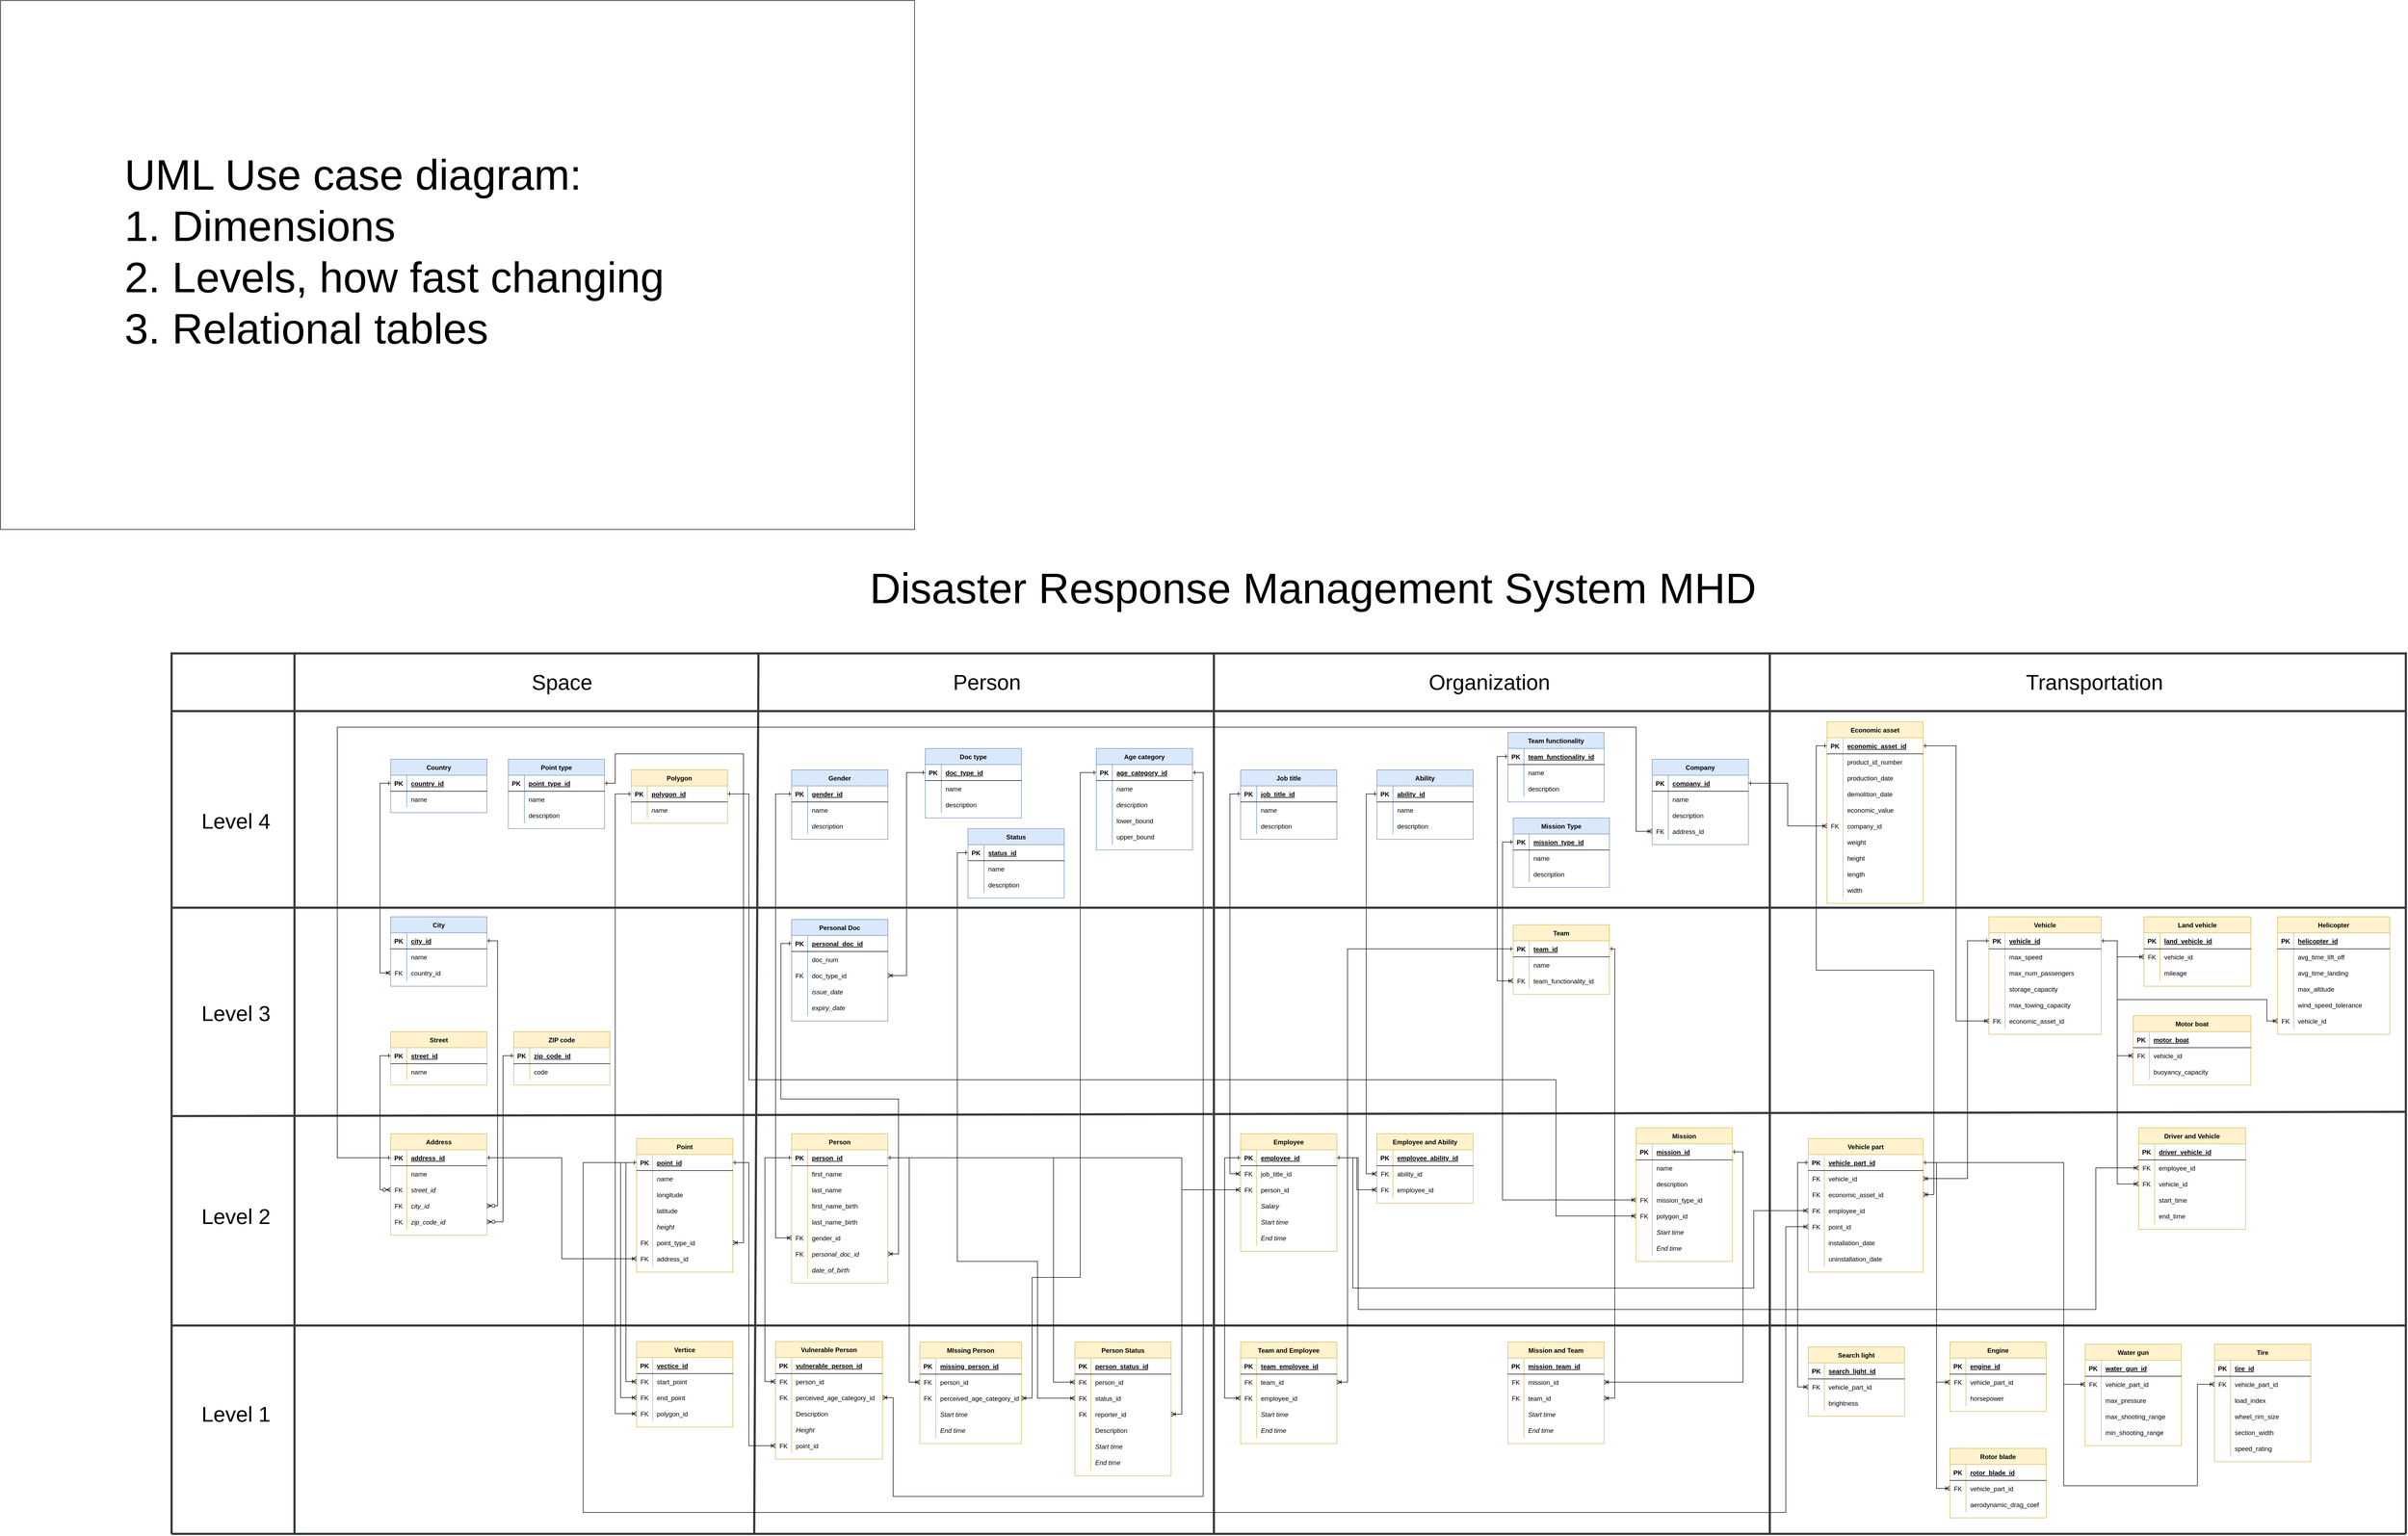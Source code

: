 <mxfile version="14.6.0" type="device"><diagram id="NkBQplgwKz5reTHGTLri" name="Page-1"><mxGraphModel dx="5763" dy="4469" grid="1" gridSize="10" guides="1" tooltips="1" connect="1" arrows="1" fold="1" page="1" pageScale="1" pageWidth="850" pageHeight="1100" math="0" shadow="0"><root><mxCell id="0"/><mxCell id="1" parent="0"/><mxCell id="N4g56F6SusAvCFSic-Zz-1279" value="" style="endArrow=none;html=1;strokeWidth=4;fillColor=#eeeeee;strokeColor=#36393d;" parent="1" edge="1"><mxGeometry x="-590" y="1100" width="50" height="50" as="geometry"><mxPoint x="-680" y="810" as="sourcePoint"/><mxPoint x="3500" y="810" as="targetPoint"/></mxGeometry></mxCell><mxCell id="N4g56F6SusAvCFSic-Zz-2" value="" style="endArrow=none;html=1;strokeWidth=4;fillColor=#eeeeee;strokeColor=#36393d;" parent="1" edge="1"><mxGeometry x="-430" y="-838" width="50" height="50" as="geometry"><mxPoint x="-680" y="-838" as="sourcePoint"/><mxPoint x="3500" y="-838" as="targetPoint"/></mxGeometry></mxCell><mxCell id="N4g56F6SusAvCFSic-Zz-4" value="" style="endArrow=none;html=1;strokeWidth=4;fillColor=#eeeeee;strokeColor=#36393d;" parent="1" edge="1"><mxGeometry x="-430" y="-606.67" width="50" height="50" as="geometry"><mxPoint x="-680" y="28" as="sourcePoint"/><mxPoint x="3500" y="20" as="targetPoint"/></mxGeometry></mxCell><mxCell id="N4g56F6SusAvCFSic-Zz-5" value="" style="endArrow=none;html=1;strokeWidth=4;fillColor=#eeeeee;strokeColor=#36393d;" parent="1" edge="1"><mxGeometry x="-430" y="-491.67" width="50" height="50" as="geometry"><mxPoint x="-680" y="420" as="sourcePoint"/><mxPoint x="3500" y="420" as="targetPoint"/></mxGeometry></mxCell><mxCell id="N4g56F6SusAvCFSic-Zz-13" value="" style="endArrow=none;html=1;strokeWidth=4;fillColor=#eeeeee;strokeColor=#36393d;" parent="1" edge="1"><mxGeometry x="-430" y="-590" width="50" height="50" as="geometry"><mxPoint x="410" y="810" as="sourcePoint"/><mxPoint x="418" y="-840" as="targetPoint"/></mxGeometry></mxCell><mxCell id="N4g56F6SusAvCFSic-Zz-14" value="" style="endArrow=none;html=1;strokeWidth=4;fillColor=#eeeeee;strokeColor=#36393d;" parent="1" edge="1"><mxGeometry x="-430" y="-590" width="50" height="50" as="geometry"><mxPoint x="1270" y="810" as="sourcePoint"/><mxPoint x="1270" y="-840" as="targetPoint"/></mxGeometry></mxCell><mxCell id="N4g56F6SusAvCFSic-Zz-15" value="" style="endArrow=none;html=1;strokeWidth=4;fillColor=#eeeeee;strokeColor=#36393d;" parent="1" edge="1"><mxGeometry x="-570" y="-590" width="50" height="50" as="geometry"><mxPoint x="-450" y="810" as="sourcePoint"/><mxPoint x="-450" y="-840" as="targetPoint"/></mxGeometry></mxCell><mxCell id="N4g56F6SusAvCFSic-Zz-431" value="Country" style="shape=table;startSize=30;container=1;collapsible=1;childLayout=tableLayout;fixedRows=1;rowLines=0;fontStyle=1;align=center;resizeLast=1;fillColor=#dae8fc;strokeColor=#6c8ebf;" parent="1" vertex="1"><mxGeometry x="-270" y="-640" width="180" height="100" as="geometry"/></mxCell><mxCell id="N4g56F6SusAvCFSic-Zz-432" value="" style="shape=partialRectangle;collapsible=0;dropTarget=0;pointerEvents=0;fillColor=none;top=0;left=0;bottom=1;right=0;points=[[0,0.5],[1,0.5]];portConstraint=eastwest;" parent="N4g56F6SusAvCFSic-Zz-431" vertex="1"><mxGeometry y="30" width="180" height="30" as="geometry"/></mxCell><mxCell id="N4g56F6SusAvCFSic-Zz-433" value="PK" style="shape=partialRectangle;connectable=0;fillColor=none;top=0;left=0;bottom=0;right=0;fontStyle=1;overflow=hidden;" parent="N4g56F6SusAvCFSic-Zz-432" vertex="1"><mxGeometry width="30" height="30" as="geometry"/></mxCell><mxCell id="N4g56F6SusAvCFSic-Zz-434" value="country_id" style="shape=partialRectangle;connectable=0;fillColor=none;top=0;left=0;bottom=0;right=0;align=left;spacingLeft=6;fontStyle=5;overflow=hidden;" parent="N4g56F6SusAvCFSic-Zz-432" vertex="1"><mxGeometry x="30" width="150" height="30" as="geometry"/></mxCell><mxCell id="N4g56F6SusAvCFSic-Zz-435" value="" style="shape=partialRectangle;collapsible=0;dropTarget=0;pointerEvents=0;fillColor=none;top=0;left=0;bottom=0;right=0;points=[[0,0.5],[1,0.5]];portConstraint=eastwest;" parent="N4g56F6SusAvCFSic-Zz-431" vertex="1"><mxGeometry y="60" width="180" height="30" as="geometry"/></mxCell><mxCell id="N4g56F6SusAvCFSic-Zz-436" value="" style="shape=partialRectangle;connectable=0;fillColor=none;top=0;left=0;bottom=0;right=0;editable=1;overflow=hidden;" parent="N4g56F6SusAvCFSic-Zz-435" vertex="1"><mxGeometry width="30" height="30" as="geometry"/></mxCell><mxCell id="N4g56F6SusAvCFSic-Zz-437" value="name" style="shape=partialRectangle;connectable=0;fillColor=none;top=0;left=0;bottom=0;right=0;align=left;spacingLeft=6;overflow=hidden;" parent="N4g56F6SusAvCFSic-Zz-435" vertex="1"><mxGeometry x="30" width="150" height="30" as="geometry"/></mxCell><mxCell id="N4g56F6SusAvCFSic-Zz-441" value="Address" style="shape=table;startSize=30;container=1;collapsible=1;childLayout=tableLayout;fixedRows=1;rowLines=0;fontStyle=1;align=center;resizeLast=1;fillColor=#fff2cc;strokeColor=#d6b656;" parent="1" vertex="1"><mxGeometry x="-270" y="61" width="180" height="190" as="geometry"/></mxCell><mxCell id="N4g56F6SusAvCFSic-Zz-442" value="" style="shape=partialRectangle;collapsible=0;dropTarget=0;pointerEvents=0;fillColor=none;top=0;left=0;bottom=1;right=0;points=[[0,0.5],[1,0.5]];portConstraint=eastwest;" parent="N4g56F6SusAvCFSic-Zz-441" vertex="1"><mxGeometry y="30" width="180" height="30" as="geometry"/></mxCell><mxCell id="N4g56F6SusAvCFSic-Zz-443" value="PK" style="shape=partialRectangle;connectable=0;fillColor=none;top=0;left=0;bottom=0;right=0;fontStyle=1;overflow=hidden;" parent="N4g56F6SusAvCFSic-Zz-442" vertex="1"><mxGeometry width="30" height="30" as="geometry"/></mxCell><mxCell id="N4g56F6SusAvCFSic-Zz-444" value="address_id" style="shape=partialRectangle;connectable=0;fillColor=none;top=0;left=0;bottom=0;right=0;align=left;spacingLeft=6;fontStyle=5;overflow=hidden;" parent="N4g56F6SusAvCFSic-Zz-442" vertex="1"><mxGeometry x="30" width="150" height="30" as="geometry"/></mxCell><mxCell id="N4g56F6SusAvCFSic-Zz-445" value="" style="shape=partialRectangle;collapsible=0;dropTarget=0;pointerEvents=0;fillColor=none;top=0;left=0;bottom=0;right=0;points=[[0,0.5],[1,0.5]];portConstraint=eastwest;" parent="N4g56F6SusAvCFSic-Zz-441" vertex="1"><mxGeometry y="60" width="180" height="30" as="geometry"/></mxCell><mxCell id="N4g56F6SusAvCFSic-Zz-446" value="" style="shape=partialRectangle;connectable=0;fillColor=none;top=0;left=0;bottom=0;right=0;editable=1;overflow=hidden;" parent="N4g56F6SusAvCFSic-Zz-445" vertex="1"><mxGeometry width="30" height="30" as="geometry"/></mxCell><mxCell id="N4g56F6SusAvCFSic-Zz-447" value="name" style="shape=partialRectangle;connectable=0;fillColor=none;top=0;left=0;bottom=0;right=0;align=left;spacingLeft=6;overflow=hidden;" parent="N4g56F6SusAvCFSic-Zz-445" vertex="1"><mxGeometry x="30" width="150" height="30" as="geometry"/></mxCell><mxCell id="N4g56F6SusAvCFSic-Zz-448" value="" style="shape=partialRectangle;collapsible=0;dropTarget=0;pointerEvents=0;fillColor=none;top=0;left=0;bottom=0;right=0;points=[[0,0.5],[1,0.5]];portConstraint=eastwest;" parent="N4g56F6SusAvCFSic-Zz-441" vertex="1"><mxGeometry y="90" width="180" height="30" as="geometry"/></mxCell><mxCell id="N4g56F6SusAvCFSic-Zz-449" value="FK" style="shape=partialRectangle;connectable=0;fillColor=none;top=0;left=0;bottom=0;right=0;editable=1;overflow=hidden;" parent="N4g56F6SusAvCFSic-Zz-448" vertex="1"><mxGeometry width="30" height="30" as="geometry"/></mxCell><mxCell id="N4g56F6SusAvCFSic-Zz-450" value="street_id" style="shape=partialRectangle;connectable=0;fillColor=none;top=0;left=0;bottom=0;right=0;align=left;spacingLeft=6;overflow=hidden;fontStyle=2" parent="N4g56F6SusAvCFSic-Zz-448" vertex="1"><mxGeometry x="30" width="150" height="30" as="geometry"/></mxCell><mxCell id="N4g56F6SusAvCFSic-Zz-451" value="" style="shape=partialRectangle;collapsible=0;dropTarget=0;pointerEvents=0;fillColor=none;top=0;left=0;bottom=0;right=0;points=[[0,0.5],[1,0.5]];portConstraint=eastwest;" parent="N4g56F6SusAvCFSic-Zz-441" vertex="1"><mxGeometry y="120" width="180" height="30" as="geometry"/></mxCell><mxCell id="N4g56F6SusAvCFSic-Zz-452" value="FK" style="shape=partialRectangle;connectable=0;fillColor=none;top=0;left=0;bottom=0;right=0;editable=1;overflow=hidden;" parent="N4g56F6SusAvCFSic-Zz-451" vertex="1"><mxGeometry width="30" height="30" as="geometry"/></mxCell><mxCell id="N4g56F6SusAvCFSic-Zz-453" value="city_id" style="shape=partialRectangle;connectable=0;fillColor=none;top=0;left=0;bottom=0;right=0;align=left;spacingLeft=6;overflow=hidden;fontStyle=2" parent="N4g56F6SusAvCFSic-Zz-451" vertex="1"><mxGeometry x="30" width="150" height="30" as="geometry"/></mxCell><mxCell id="N4g56F6SusAvCFSic-Zz-454" value="" style="shape=partialRectangle;collapsible=0;dropTarget=0;pointerEvents=0;fillColor=none;top=0;left=0;bottom=0;right=0;points=[[0,0.5],[1,0.5]];portConstraint=eastwest;" parent="N4g56F6SusAvCFSic-Zz-441" vertex="1"><mxGeometry y="150" width="180" height="30" as="geometry"/></mxCell><mxCell id="N4g56F6SusAvCFSic-Zz-455" value="FK" style="shape=partialRectangle;connectable=0;fillColor=none;top=0;left=0;bottom=0;right=0;editable=1;overflow=hidden;" parent="N4g56F6SusAvCFSic-Zz-454" vertex="1"><mxGeometry width="30" height="30" as="geometry"/></mxCell><mxCell id="N4g56F6SusAvCFSic-Zz-456" value="zip_code_id" style="shape=partialRectangle;connectable=0;fillColor=none;top=0;left=0;bottom=0;right=0;align=left;spacingLeft=6;overflow=hidden;fontStyle=2" parent="N4g56F6SusAvCFSic-Zz-454" vertex="1"><mxGeometry x="30" width="150" height="30" as="geometry"/></mxCell><mxCell id="N4g56F6SusAvCFSic-Zz-457" value="Street" style="shape=table;startSize=30;container=1;collapsible=1;childLayout=tableLayout;fixedRows=1;rowLines=0;fontStyle=1;align=center;resizeLast=1;fillColor=#fff2cc;strokeColor=#d6b656;" parent="1" vertex="1"><mxGeometry x="-270" y="-130" width="180" height="100" as="geometry"/></mxCell><mxCell id="N4g56F6SusAvCFSic-Zz-458" value="" style="shape=partialRectangle;collapsible=0;dropTarget=0;pointerEvents=0;fillColor=none;top=0;left=0;bottom=1;right=0;points=[[0,0.5],[1,0.5]];portConstraint=eastwest;" parent="N4g56F6SusAvCFSic-Zz-457" vertex="1"><mxGeometry y="30" width="180" height="30" as="geometry"/></mxCell><mxCell id="N4g56F6SusAvCFSic-Zz-459" value="PK" style="shape=partialRectangle;connectable=0;fillColor=none;top=0;left=0;bottom=0;right=0;fontStyle=1;overflow=hidden;" parent="N4g56F6SusAvCFSic-Zz-458" vertex="1"><mxGeometry width="30" height="30" as="geometry"/></mxCell><mxCell id="N4g56F6SusAvCFSic-Zz-460" value="street_id" style="shape=partialRectangle;connectable=0;fillColor=none;top=0;left=0;bottom=0;right=0;align=left;spacingLeft=6;fontStyle=5;overflow=hidden;" parent="N4g56F6SusAvCFSic-Zz-458" vertex="1"><mxGeometry x="30" width="150" height="30" as="geometry"/></mxCell><mxCell id="N4g56F6SusAvCFSic-Zz-461" value="" style="shape=partialRectangle;collapsible=0;dropTarget=0;pointerEvents=0;fillColor=none;top=0;left=0;bottom=0;right=0;points=[[0,0.5],[1,0.5]];portConstraint=eastwest;" parent="N4g56F6SusAvCFSic-Zz-457" vertex="1"><mxGeometry y="60" width="180" height="30" as="geometry"/></mxCell><mxCell id="N4g56F6SusAvCFSic-Zz-462" value="" style="shape=partialRectangle;connectable=0;fillColor=none;top=0;left=0;bottom=0;right=0;editable=1;overflow=hidden;" parent="N4g56F6SusAvCFSic-Zz-461" vertex="1"><mxGeometry width="30" height="30" as="geometry"/></mxCell><mxCell id="N4g56F6SusAvCFSic-Zz-463" value="name" style="shape=partialRectangle;connectable=0;fillColor=none;top=0;left=0;bottom=0;right=0;align=left;spacingLeft=6;overflow=hidden;" parent="N4g56F6SusAvCFSic-Zz-461" vertex="1"><mxGeometry x="30" width="150" height="30" as="geometry"/></mxCell><mxCell id="N4g56F6SusAvCFSic-Zz-112" value="Person" style="shape=table;startSize=30;container=1;collapsible=1;childLayout=tableLayout;fixedRows=1;rowLines=0;fontStyle=1;align=center;resizeLast=1;fillColor=#fff2cc;strokeColor=#d6b656;" parent="1" vertex="1"><mxGeometry x="480" y="61" width="180" height="280" as="geometry"/></mxCell><mxCell id="N4g56F6SusAvCFSic-Zz-113" value="" style="shape=partialRectangle;collapsible=0;dropTarget=0;pointerEvents=0;fillColor=none;top=0;left=0;bottom=1;right=0;points=[[0,0.5],[1,0.5]];portConstraint=eastwest;" parent="N4g56F6SusAvCFSic-Zz-112" vertex="1"><mxGeometry y="30" width="180" height="30" as="geometry"/></mxCell><mxCell id="N4g56F6SusAvCFSic-Zz-114" value="PK" style="shape=partialRectangle;connectable=0;fillColor=none;top=0;left=0;bottom=0;right=0;fontStyle=1;overflow=hidden;" parent="N4g56F6SusAvCFSic-Zz-113" vertex="1"><mxGeometry width="30" height="30" as="geometry"/></mxCell><mxCell id="N4g56F6SusAvCFSic-Zz-115" value="person_id" style="shape=partialRectangle;connectable=0;fillColor=none;top=0;left=0;bottom=0;right=0;align=left;spacingLeft=6;fontStyle=5;overflow=hidden;" parent="N4g56F6SusAvCFSic-Zz-113" vertex="1"><mxGeometry x="30" width="150" height="30" as="geometry"/></mxCell><mxCell id="N4g56F6SusAvCFSic-Zz-116" value="" style="shape=partialRectangle;collapsible=0;dropTarget=0;pointerEvents=0;fillColor=none;top=0;left=0;bottom=0;right=0;points=[[0,0.5],[1,0.5]];portConstraint=eastwest;" parent="N4g56F6SusAvCFSic-Zz-112" vertex="1"><mxGeometry y="60" width="180" height="30" as="geometry"/></mxCell><mxCell id="N4g56F6SusAvCFSic-Zz-117" value="" style="shape=partialRectangle;connectable=0;fillColor=none;top=0;left=0;bottom=0;right=0;editable=1;overflow=hidden;" parent="N4g56F6SusAvCFSic-Zz-116" vertex="1"><mxGeometry width="30" height="30" as="geometry"/></mxCell><mxCell id="N4g56F6SusAvCFSic-Zz-118" value="first_name" style="shape=partialRectangle;connectable=0;fillColor=none;top=0;left=0;bottom=0;right=0;align=left;spacingLeft=6;overflow=hidden;" parent="N4g56F6SusAvCFSic-Zz-116" vertex="1"><mxGeometry x="30" width="150" height="30" as="geometry"/></mxCell><mxCell id="N4g56F6SusAvCFSic-Zz-119" value="" style="shape=partialRectangle;collapsible=0;dropTarget=0;pointerEvents=0;fillColor=none;top=0;left=0;bottom=0;right=0;points=[[0,0.5],[1,0.5]];portConstraint=eastwest;" parent="N4g56F6SusAvCFSic-Zz-112" vertex="1"><mxGeometry y="90" width="180" height="30" as="geometry"/></mxCell><mxCell id="N4g56F6SusAvCFSic-Zz-120" value="" style="shape=partialRectangle;connectable=0;fillColor=none;top=0;left=0;bottom=0;right=0;editable=1;overflow=hidden;" parent="N4g56F6SusAvCFSic-Zz-119" vertex="1"><mxGeometry width="30" height="30" as="geometry"/></mxCell><mxCell id="N4g56F6SusAvCFSic-Zz-121" value="last_name" style="shape=partialRectangle;connectable=0;fillColor=none;top=0;left=0;bottom=0;right=0;align=left;spacingLeft=6;overflow=hidden;" parent="N4g56F6SusAvCFSic-Zz-119" vertex="1"><mxGeometry x="30" width="150" height="30" as="geometry"/></mxCell><mxCell id="N4g56F6SusAvCFSic-Zz-122" value="" style="shape=partialRectangle;collapsible=0;dropTarget=0;pointerEvents=0;fillColor=none;top=0;left=0;bottom=0;right=0;points=[[0,0.5],[1,0.5]];portConstraint=eastwest;" parent="N4g56F6SusAvCFSic-Zz-112" vertex="1"><mxGeometry y="120" width="180" height="30" as="geometry"/></mxCell><mxCell id="N4g56F6SusAvCFSic-Zz-123" value="" style="shape=partialRectangle;connectable=0;fillColor=none;top=0;left=0;bottom=0;right=0;editable=1;overflow=hidden;" parent="N4g56F6SusAvCFSic-Zz-122" vertex="1"><mxGeometry width="30" height="30" as="geometry"/></mxCell><mxCell id="N4g56F6SusAvCFSic-Zz-124" value="first_name_birth" style="shape=partialRectangle;connectable=0;fillColor=none;top=0;left=0;bottom=0;right=0;align=left;spacingLeft=6;overflow=hidden;" parent="N4g56F6SusAvCFSic-Zz-122" vertex="1"><mxGeometry x="30" width="150" height="30" as="geometry"/></mxCell><mxCell id="N4g56F6SusAvCFSic-Zz-125" value="" style="shape=partialRectangle;collapsible=0;dropTarget=0;pointerEvents=0;fillColor=none;top=0;left=0;bottom=0;right=0;points=[[0,0.5],[1,0.5]];portConstraint=eastwest;" parent="N4g56F6SusAvCFSic-Zz-112" vertex="1"><mxGeometry y="150" width="180" height="30" as="geometry"/></mxCell><mxCell id="N4g56F6SusAvCFSic-Zz-126" value="" style="shape=partialRectangle;connectable=0;fillColor=none;top=0;left=0;bottom=0;right=0;editable=1;overflow=hidden;" parent="N4g56F6SusAvCFSic-Zz-125" vertex="1"><mxGeometry width="30" height="30" as="geometry"/></mxCell><mxCell id="N4g56F6SusAvCFSic-Zz-127" value="last_name_birth" style="shape=partialRectangle;connectable=0;fillColor=none;top=0;left=0;bottom=0;right=0;align=left;spacingLeft=6;overflow=hidden;" parent="N4g56F6SusAvCFSic-Zz-125" vertex="1"><mxGeometry x="30" width="150" height="30" as="geometry"/></mxCell><mxCell id="N4g56F6SusAvCFSic-Zz-128" value="" style="shape=partialRectangle;collapsible=0;dropTarget=0;pointerEvents=0;fillColor=none;top=0;left=0;bottom=0;right=0;points=[[0,0.5],[1,0.5]];portConstraint=eastwest;" parent="N4g56F6SusAvCFSic-Zz-112" vertex="1"><mxGeometry y="180" width="180" height="30" as="geometry"/></mxCell><mxCell id="N4g56F6SusAvCFSic-Zz-129" value="FK" style="shape=partialRectangle;connectable=0;fillColor=none;top=0;left=0;bottom=0;right=0;editable=1;overflow=hidden;" parent="N4g56F6SusAvCFSic-Zz-128" vertex="1"><mxGeometry width="30" height="30" as="geometry"/></mxCell><mxCell id="N4g56F6SusAvCFSic-Zz-130" value="gender_id" style="shape=partialRectangle;connectable=0;fillColor=none;top=0;left=0;bottom=0;right=0;align=left;spacingLeft=6;overflow=hidden;" parent="N4g56F6SusAvCFSic-Zz-128" vertex="1"><mxGeometry x="30" width="150" height="30" as="geometry"/></mxCell><mxCell id="N4g56F6SusAvCFSic-Zz-131" value="" style="shape=partialRectangle;collapsible=0;dropTarget=0;pointerEvents=0;fillColor=none;top=0;left=0;bottom=0;right=0;points=[[0,0.5],[1,0.5]];portConstraint=eastwest;" parent="N4g56F6SusAvCFSic-Zz-112" vertex="1"><mxGeometry y="210" width="180" height="30" as="geometry"/></mxCell><mxCell id="N4g56F6SusAvCFSic-Zz-132" value="FK" style="shape=partialRectangle;connectable=0;fillColor=none;top=0;left=0;bottom=0;right=0;editable=1;overflow=hidden;" parent="N4g56F6SusAvCFSic-Zz-131" vertex="1"><mxGeometry width="30" height="30" as="geometry"/></mxCell><mxCell id="N4g56F6SusAvCFSic-Zz-133" value="personal_doc_id" style="shape=partialRectangle;connectable=0;fillColor=none;top=0;left=0;bottom=0;right=0;align=left;spacingLeft=6;overflow=hidden;fontStyle=2" parent="N4g56F6SusAvCFSic-Zz-131" vertex="1"><mxGeometry x="30" width="150" height="30" as="geometry"/></mxCell><mxCell id="N4g56F6SusAvCFSic-Zz-134" value="" style="shape=partialRectangle;collapsible=0;dropTarget=0;pointerEvents=0;fillColor=none;top=0;left=0;bottom=0;right=0;points=[[0,0.5],[1,0.5]];portConstraint=eastwest;" parent="N4g56F6SusAvCFSic-Zz-112" vertex="1"><mxGeometry y="240" width="180" height="30" as="geometry"/></mxCell><mxCell id="N4g56F6SusAvCFSic-Zz-135" value="" style="shape=partialRectangle;connectable=0;fillColor=none;top=0;left=0;bottom=0;right=0;editable=1;overflow=hidden;" parent="N4g56F6SusAvCFSic-Zz-134" vertex="1"><mxGeometry width="30" height="30" as="geometry"/></mxCell><mxCell id="N4g56F6SusAvCFSic-Zz-136" value="date_of_birth" style="shape=partialRectangle;connectable=0;fillColor=none;top=0;left=0;bottom=0;right=0;align=left;spacingLeft=6;overflow=hidden;fontStyle=2" parent="N4g56F6SusAvCFSic-Zz-134" vertex="1"><mxGeometry x="30" width="150" height="30" as="geometry"/></mxCell><mxCell id="N4g56F6SusAvCFSic-Zz-137" value="Employee" style="shape=table;startSize=30;container=1;collapsible=1;childLayout=tableLayout;fixedRows=1;rowLines=0;fontStyle=1;align=center;resizeLast=1;fillColor=#fff2cc;strokeColor=#d6b656;" parent="1" vertex="1"><mxGeometry x="1320" y="61" width="180" height="220" as="geometry"/></mxCell><mxCell id="N4g56F6SusAvCFSic-Zz-138" value="" style="shape=partialRectangle;collapsible=0;dropTarget=0;pointerEvents=0;fillColor=none;top=0;left=0;bottom=1;right=0;points=[[0,0.5],[1,0.5]];portConstraint=eastwest;" parent="N4g56F6SusAvCFSic-Zz-137" vertex="1"><mxGeometry y="30" width="180" height="30" as="geometry"/></mxCell><mxCell id="N4g56F6SusAvCFSic-Zz-139" value="PK" style="shape=partialRectangle;connectable=0;fillColor=none;top=0;left=0;bottom=0;right=0;fontStyle=1;overflow=hidden;" parent="N4g56F6SusAvCFSic-Zz-138" vertex="1"><mxGeometry width="30" height="30" as="geometry"/></mxCell><mxCell id="N4g56F6SusAvCFSic-Zz-140" value="employee_id" style="shape=partialRectangle;connectable=0;fillColor=none;top=0;left=0;bottom=0;right=0;align=left;spacingLeft=6;fontStyle=5;overflow=hidden;" parent="N4g56F6SusAvCFSic-Zz-138" vertex="1"><mxGeometry x="30" width="150" height="30" as="geometry"/></mxCell><mxCell id="N4g56F6SusAvCFSic-Zz-144" value="" style="shape=partialRectangle;collapsible=0;dropTarget=0;pointerEvents=0;fillColor=none;top=0;left=0;bottom=0;right=0;points=[[0,0.5],[1,0.5]];portConstraint=eastwest;" parent="N4g56F6SusAvCFSic-Zz-137" vertex="1"><mxGeometry y="60" width="180" height="30" as="geometry"/></mxCell><mxCell id="N4g56F6SusAvCFSic-Zz-145" value="FK" style="shape=partialRectangle;connectable=0;fillColor=none;top=0;left=0;bottom=0;right=0;editable=1;overflow=hidden;" parent="N4g56F6SusAvCFSic-Zz-144" vertex="1"><mxGeometry width="30" height="30" as="geometry"/></mxCell><mxCell id="N4g56F6SusAvCFSic-Zz-146" value="job_title_id" style="shape=partialRectangle;connectable=0;fillColor=none;top=0;left=0;bottom=0;right=0;align=left;spacingLeft=6;overflow=hidden;" parent="N4g56F6SusAvCFSic-Zz-144" vertex="1"><mxGeometry x="30" width="150" height="30" as="geometry"/></mxCell><mxCell id="N4g56F6SusAvCFSic-Zz-141" value="" style="shape=partialRectangle;collapsible=0;dropTarget=0;pointerEvents=0;fillColor=none;top=0;left=0;bottom=0;right=0;points=[[0,0.5],[1,0.5]];portConstraint=eastwest;" parent="N4g56F6SusAvCFSic-Zz-137" vertex="1"><mxGeometry y="90" width="180" height="30" as="geometry"/></mxCell><mxCell id="N4g56F6SusAvCFSic-Zz-142" value="FK" style="shape=partialRectangle;connectable=0;fillColor=none;top=0;left=0;bottom=0;right=0;editable=1;overflow=hidden;" parent="N4g56F6SusAvCFSic-Zz-141" vertex="1"><mxGeometry width="30" height="30" as="geometry"/></mxCell><mxCell id="N4g56F6SusAvCFSic-Zz-143" value="person_id" style="shape=partialRectangle;connectable=0;fillColor=none;top=0;left=0;bottom=0;right=0;align=left;spacingLeft=6;overflow=hidden;" parent="N4g56F6SusAvCFSic-Zz-141" vertex="1"><mxGeometry x="30" width="150" height="30" as="geometry"/></mxCell><mxCell id="cN21XdLqcM3itHPEnlBG-113" value="" style="shape=partialRectangle;collapsible=0;dropTarget=0;pointerEvents=0;fillColor=none;top=0;left=0;bottom=0;right=0;points=[[0,0.5],[1,0.5]];portConstraint=eastwest;" parent="N4g56F6SusAvCFSic-Zz-137" vertex="1"><mxGeometry y="120" width="180" height="30" as="geometry"/></mxCell><mxCell id="cN21XdLqcM3itHPEnlBG-114" value="" style="shape=partialRectangle;connectable=0;fillColor=none;top=0;left=0;bottom=0;right=0;editable=1;overflow=hidden;" parent="cN21XdLqcM3itHPEnlBG-113" vertex="1"><mxGeometry width="30" height="30" as="geometry"/></mxCell><mxCell id="cN21XdLqcM3itHPEnlBG-115" value="Salary" style="shape=partialRectangle;connectable=0;fillColor=none;top=0;left=0;bottom=0;right=0;align=left;spacingLeft=6;overflow=hidden;fontStyle=2" parent="cN21XdLqcM3itHPEnlBG-113" vertex="1"><mxGeometry x="30" width="150" height="30" as="geometry"/></mxCell><mxCell id="N4g56F6SusAvCFSic-Zz-147" value="" style="shape=partialRectangle;collapsible=0;dropTarget=0;pointerEvents=0;fillColor=none;top=0;left=0;bottom=0;right=0;points=[[0,0.5],[1,0.5]];portConstraint=eastwest;" parent="N4g56F6SusAvCFSic-Zz-137" vertex="1"><mxGeometry y="150" width="180" height="30" as="geometry"/></mxCell><mxCell id="N4g56F6SusAvCFSic-Zz-148" value="" style="shape=partialRectangle;connectable=0;fillColor=none;top=0;left=0;bottom=0;right=0;editable=1;overflow=hidden;" parent="N4g56F6SusAvCFSic-Zz-147" vertex="1"><mxGeometry width="30" height="30" as="geometry"/></mxCell><mxCell id="N4g56F6SusAvCFSic-Zz-149" value="Start time" style="shape=partialRectangle;connectable=0;fillColor=none;top=0;left=0;bottom=0;right=0;align=left;spacingLeft=6;overflow=hidden;fontStyle=2" parent="N4g56F6SusAvCFSic-Zz-147" vertex="1"><mxGeometry x="30" width="150" height="30" as="geometry"/></mxCell><mxCell id="B2maCgtraEmhwaS3WoUl-44" value="" style="shape=partialRectangle;collapsible=0;dropTarget=0;pointerEvents=0;fillColor=none;top=0;left=0;bottom=0;right=0;points=[[0,0.5],[1,0.5]];portConstraint=eastwest;" parent="N4g56F6SusAvCFSic-Zz-137" vertex="1"><mxGeometry y="180" width="180" height="30" as="geometry"/></mxCell><mxCell id="B2maCgtraEmhwaS3WoUl-45" value="" style="shape=partialRectangle;connectable=0;fillColor=none;top=0;left=0;bottom=0;right=0;editable=1;overflow=hidden;" parent="B2maCgtraEmhwaS3WoUl-44" vertex="1"><mxGeometry width="30" height="30" as="geometry"/></mxCell><mxCell id="B2maCgtraEmhwaS3WoUl-46" value="End time" style="shape=partialRectangle;connectable=0;fillColor=none;top=0;left=0;bottom=0;right=0;align=left;spacingLeft=6;overflow=hidden;fontStyle=2" parent="B2maCgtraEmhwaS3WoUl-44" vertex="1"><mxGeometry x="30" width="150" height="30" as="geometry"/></mxCell><mxCell id="N4g56F6SusAvCFSic-Zz-150" value="Job title" style="shape=table;startSize=30;container=1;collapsible=1;childLayout=tableLayout;fixedRows=1;rowLines=0;fontStyle=1;align=center;resizeLast=1;fillColor=#dae8fc;strokeColor=#6c8ebf;" parent="1" vertex="1"><mxGeometry x="1320" y="-620" width="180" height="130" as="geometry"/></mxCell><mxCell id="N4g56F6SusAvCFSic-Zz-151" value="" style="shape=partialRectangle;collapsible=0;dropTarget=0;pointerEvents=0;fillColor=none;top=0;left=0;bottom=1;right=0;points=[[0,0.5],[1,0.5]];portConstraint=eastwest;" parent="N4g56F6SusAvCFSic-Zz-150" vertex="1"><mxGeometry y="30" width="180" height="30" as="geometry"/></mxCell><mxCell id="N4g56F6SusAvCFSic-Zz-152" value="PK" style="shape=partialRectangle;connectable=0;fillColor=none;top=0;left=0;bottom=0;right=0;fontStyle=1;overflow=hidden;" parent="N4g56F6SusAvCFSic-Zz-151" vertex="1"><mxGeometry width="30" height="30" as="geometry"/></mxCell><mxCell id="N4g56F6SusAvCFSic-Zz-153" value="job_title_id" style="shape=partialRectangle;connectable=0;fillColor=none;top=0;left=0;bottom=0;right=0;align=left;spacingLeft=6;fontStyle=5;overflow=hidden;" parent="N4g56F6SusAvCFSic-Zz-151" vertex="1"><mxGeometry x="30" width="150" height="30" as="geometry"/></mxCell><mxCell id="N4g56F6SusAvCFSic-Zz-154" value="" style="shape=partialRectangle;collapsible=0;dropTarget=0;pointerEvents=0;fillColor=none;top=0;left=0;bottom=0;right=0;points=[[0,0.5],[1,0.5]];portConstraint=eastwest;" parent="N4g56F6SusAvCFSic-Zz-150" vertex="1"><mxGeometry y="60" width="180" height="30" as="geometry"/></mxCell><mxCell id="N4g56F6SusAvCFSic-Zz-155" value="" style="shape=partialRectangle;connectable=0;fillColor=none;top=0;left=0;bottom=0;right=0;editable=1;overflow=hidden;" parent="N4g56F6SusAvCFSic-Zz-154" vertex="1"><mxGeometry width="30" height="30" as="geometry"/></mxCell><mxCell id="N4g56F6SusAvCFSic-Zz-156" value="name" style="shape=partialRectangle;connectable=0;fillColor=none;top=0;left=0;bottom=0;right=0;align=left;spacingLeft=6;overflow=hidden;" parent="N4g56F6SusAvCFSic-Zz-154" vertex="1"><mxGeometry x="30" width="150" height="30" as="geometry"/></mxCell><mxCell id="N4g56F6SusAvCFSic-Zz-157" value="" style="shape=partialRectangle;collapsible=0;dropTarget=0;pointerEvents=0;fillColor=none;top=0;left=0;bottom=0;right=0;points=[[0,0.5],[1,0.5]];portConstraint=eastwest;" parent="N4g56F6SusAvCFSic-Zz-150" vertex="1"><mxGeometry y="90" width="180" height="30" as="geometry"/></mxCell><mxCell id="N4g56F6SusAvCFSic-Zz-158" value="" style="shape=partialRectangle;connectable=0;fillColor=none;top=0;left=0;bottom=0;right=0;editable=1;overflow=hidden;" parent="N4g56F6SusAvCFSic-Zz-157" vertex="1"><mxGeometry width="30" height="30" as="geometry"/></mxCell><mxCell id="N4g56F6SusAvCFSic-Zz-159" value="description" style="shape=partialRectangle;connectable=0;fillColor=none;top=0;left=0;bottom=0;right=0;align=left;spacingLeft=6;overflow=hidden;" parent="N4g56F6SusAvCFSic-Zz-157" vertex="1"><mxGeometry x="30" width="150" height="30" as="geometry"/></mxCell><mxCell id="N4g56F6SusAvCFSic-Zz-182" value="Gender" style="shape=table;startSize=30;container=1;collapsible=1;childLayout=tableLayout;fixedRows=1;rowLines=0;fontStyle=1;align=center;resizeLast=1;fillColor=#dae8fc;strokeColor=#6c8ebf;" parent="1" vertex="1"><mxGeometry x="480" y="-620" width="180" height="130" as="geometry"/></mxCell><mxCell id="N4g56F6SusAvCFSic-Zz-183" value="" style="shape=partialRectangle;collapsible=0;dropTarget=0;pointerEvents=0;fillColor=none;top=0;left=0;bottom=1;right=0;points=[[0,0.5],[1,0.5]];portConstraint=eastwest;" parent="N4g56F6SusAvCFSic-Zz-182" vertex="1"><mxGeometry y="30" width="180" height="30" as="geometry"/></mxCell><mxCell id="N4g56F6SusAvCFSic-Zz-184" value="PK" style="shape=partialRectangle;connectable=0;fillColor=none;top=0;left=0;bottom=0;right=0;fontStyle=1;overflow=hidden;" parent="N4g56F6SusAvCFSic-Zz-183" vertex="1"><mxGeometry width="30" height="30" as="geometry"/></mxCell><mxCell id="N4g56F6SusAvCFSic-Zz-185" value="gender_id" style="shape=partialRectangle;connectable=0;fillColor=none;top=0;left=0;bottom=0;right=0;align=left;spacingLeft=6;fontStyle=5;overflow=hidden;" parent="N4g56F6SusAvCFSic-Zz-183" vertex="1"><mxGeometry x="30" width="150" height="30" as="geometry"/></mxCell><mxCell id="N4g56F6SusAvCFSic-Zz-186" value="" style="shape=partialRectangle;collapsible=0;dropTarget=0;pointerEvents=0;fillColor=none;top=0;left=0;bottom=0;right=0;points=[[0,0.5],[1,0.5]];portConstraint=eastwest;" parent="N4g56F6SusAvCFSic-Zz-182" vertex="1"><mxGeometry y="60" width="180" height="30" as="geometry"/></mxCell><mxCell id="N4g56F6SusAvCFSic-Zz-187" value="" style="shape=partialRectangle;connectable=0;fillColor=none;top=0;left=0;bottom=0;right=0;editable=1;overflow=hidden;" parent="N4g56F6SusAvCFSic-Zz-186" vertex="1"><mxGeometry width="30" height="30" as="geometry"/></mxCell><mxCell id="N4g56F6SusAvCFSic-Zz-188" value="name" style="shape=partialRectangle;connectable=0;fillColor=none;top=0;left=0;bottom=0;right=0;align=left;spacingLeft=6;overflow=hidden;" parent="N4g56F6SusAvCFSic-Zz-186" vertex="1"><mxGeometry x="30" width="150" height="30" as="geometry"/></mxCell><mxCell id="N4g56F6SusAvCFSic-Zz-189" value="" style="shape=partialRectangle;collapsible=0;dropTarget=0;pointerEvents=0;fillColor=none;top=0;left=0;bottom=0;right=0;points=[[0,0.5],[1,0.5]];portConstraint=eastwest;" parent="N4g56F6SusAvCFSic-Zz-182" vertex="1"><mxGeometry y="90" width="180" height="30" as="geometry"/></mxCell><mxCell id="N4g56F6SusAvCFSic-Zz-190" value="" style="shape=partialRectangle;connectable=0;fillColor=none;top=0;left=0;bottom=0;right=0;editable=1;overflow=hidden;" parent="N4g56F6SusAvCFSic-Zz-189" vertex="1"><mxGeometry width="30" height="30" as="geometry"/></mxCell><mxCell id="N4g56F6SusAvCFSic-Zz-191" value="description" style="shape=partialRectangle;connectable=0;fillColor=none;top=0;left=0;bottom=0;right=0;align=left;spacingLeft=6;overflow=hidden;fontStyle=2" parent="N4g56F6SusAvCFSic-Zz-189" vertex="1"><mxGeometry x="30" width="150" height="30" as="geometry"/></mxCell><mxCell id="N4g56F6SusAvCFSic-Zz-192" value="Vulnerable Person" style="shape=table;startSize=30;container=1;collapsible=1;childLayout=tableLayout;fixedRows=1;rowLines=0;fontStyle=1;align=center;resizeLast=1;fillColor=#fff2cc;strokeColor=#d6b656;" parent="1" vertex="1"><mxGeometry x="450" y="450" width="200.0" height="220" as="geometry"/></mxCell><mxCell id="N4g56F6SusAvCFSic-Zz-193" value="" style="shape=partialRectangle;collapsible=0;dropTarget=0;pointerEvents=0;fillColor=none;top=0;left=0;bottom=1;right=0;points=[[0,0.5],[1,0.5]];portConstraint=eastwest;" parent="N4g56F6SusAvCFSic-Zz-192" vertex="1"><mxGeometry y="30" width="200.0" height="30" as="geometry"/></mxCell><mxCell id="N4g56F6SusAvCFSic-Zz-194" value="PK" style="shape=partialRectangle;connectable=0;fillColor=none;top=0;left=0;bottom=0;right=0;fontStyle=1;overflow=hidden;" parent="N4g56F6SusAvCFSic-Zz-193" vertex="1"><mxGeometry width="30" height="30" as="geometry"/></mxCell><mxCell id="N4g56F6SusAvCFSic-Zz-195" value="vulnerable_person_id" style="shape=partialRectangle;connectable=0;fillColor=none;top=0;left=0;bottom=0;right=0;align=left;spacingLeft=6;fontStyle=5;overflow=hidden;" parent="N4g56F6SusAvCFSic-Zz-193" vertex="1"><mxGeometry x="30" width="170.0" height="30" as="geometry"/></mxCell><mxCell id="N4g56F6SusAvCFSic-Zz-196" value="" style="shape=partialRectangle;collapsible=0;dropTarget=0;pointerEvents=0;fillColor=none;top=0;left=0;bottom=0;right=0;points=[[0,0.5],[1,0.5]];portConstraint=eastwest;" parent="N4g56F6SusAvCFSic-Zz-192" vertex="1"><mxGeometry y="60" width="200.0" height="30" as="geometry"/></mxCell><mxCell id="N4g56F6SusAvCFSic-Zz-197" value="FK" style="shape=partialRectangle;connectable=0;fillColor=none;top=0;left=0;bottom=0;right=0;editable=1;overflow=hidden;" parent="N4g56F6SusAvCFSic-Zz-196" vertex="1"><mxGeometry width="30" height="30" as="geometry"/></mxCell><mxCell id="N4g56F6SusAvCFSic-Zz-198" value="person_id" style="shape=partialRectangle;connectable=0;fillColor=none;top=0;left=0;bottom=0;right=0;align=left;spacingLeft=6;overflow=hidden;" parent="N4g56F6SusAvCFSic-Zz-196" vertex="1"><mxGeometry x="30" width="170.0" height="30" as="geometry"/></mxCell><mxCell id="N4g56F6SusAvCFSic-Zz-199" value="" style="shape=partialRectangle;collapsible=0;dropTarget=0;pointerEvents=0;fillColor=none;top=0;left=0;bottom=0;right=0;points=[[0,0.5],[1,0.5]];portConstraint=eastwest;" parent="N4g56F6SusAvCFSic-Zz-192" vertex="1"><mxGeometry y="90" width="200.0" height="30" as="geometry"/></mxCell><mxCell id="N4g56F6SusAvCFSic-Zz-200" value="FK" style="shape=partialRectangle;connectable=0;fillColor=none;top=0;left=0;bottom=0;right=0;editable=1;overflow=hidden;" parent="N4g56F6SusAvCFSic-Zz-199" vertex="1"><mxGeometry width="30" height="30" as="geometry"/></mxCell><mxCell id="N4g56F6SusAvCFSic-Zz-201" value="perceived_age_category_id" style="shape=partialRectangle;connectable=0;fillColor=none;top=0;left=0;bottom=0;right=0;align=left;spacingLeft=6;overflow=hidden;" parent="N4g56F6SusAvCFSic-Zz-199" vertex="1"><mxGeometry x="30" width="170.0" height="30" as="geometry"/></mxCell><mxCell id="N4g56F6SusAvCFSic-Zz-202" value="" style="shape=partialRectangle;collapsible=0;dropTarget=0;pointerEvents=0;fillColor=none;top=0;left=0;bottom=0;right=0;points=[[0,0.5],[1,0.5]];portConstraint=eastwest;" parent="N4g56F6SusAvCFSic-Zz-192" vertex="1"><mxGeometry y="120" width="200.0" height="30" as="geometry"/></mxCell><mxCell id="N4g56F6SusAvCFSic-Zz-203" value="" style="shape=partialRectangle;connectable=0;fillColor=none;top=0;left=0;bottom=0;right=0;editable=1;overflow=hidden;" parent="N4g56F6SusAvCFSic-Zz-202" vertex="1"><mxGeometry width="30" height="30" as="geometry"/></mxCell><mxCell id="N4g56F6SusAvCFSic-Zz-204" value="Description" style="shape=partialRectangle;connectable=0;fillColor=none;top=0;left=0;bottom=0;right=0;align=left;spacingLeft=6;overflow=hidden;" parent="N4g56F6SusAvCFSic-Zz-202" vertex="1"><mxGeometry x="30" width="170.0" height="30" as="geometry"/></mxCell><mxCell id="N4g56F6SusAvCFSic-Zz-205" value="" style="shape=partialRectangle;collapsible=0;dropTarget=0;pointerEvents=0;fillColor=none;top=0;left=0;bottom=0;right=0;points=[[0,0.5],[1,0.5]];portConstraint=eastwest;" parent="N4g56F6SusAvCFSic-Zz-192" vertex="1"><mxGeometry y="150" width="200.0" height="30" as="geometry"/></mxCell><mxCell id="N4g56F6SusAvCFSic-Zz-206" value="" style="shape=partialRectangle;connectable=0;fillColor=none;top=0;left=0;bottom=0;right=0;editable=1;overflow=hidden;" parent="N4g56F6SusAvCFSic-Zz-205" vertex="1"><mxGeometry width="30" height="30" as="geometry"/></mxCell><mxCell id="N4g56F6SusAvCFSic-Zz-207" value="Height" style="shape=partialRectangle;connectable=0;fillColor=none;top=0;left=0;bottom=0;right=0;align=left;spacingLeft=6;overflow=hidden;fontStyle=2" parent="N4g56F6SusAvCFSic-Zz-205" vertex="1"><mxGeometry x="30" width="170.0" height="30" as="geometry"/></mxCell><mxCell id="N4g56F6SusAvCFSic-Zz-208" value="" style="shape=partialRectangle;collapsible=0;dropTarget=0;pointerEvents=0;fillColor=none;top=0;left=0;bottom=0;right=0;points=[[0,0.5],[1,0.5]];portConstraint=eastwest;" parent="N4g56F6SusAvCFSic-Zz-192" vertex="1"><mxGeometry y="180" width="200.0" height="30" as="geometry"/></mxCell><mxCell id="N4g56F6SusAvCFSic-Zz-209" value="FK" style="shape=partialRectangle;connectable=0;fillColor=none;top=0;left=0;bottom=0;right=0;editable=1;overflow=hidden;" parent="N4g56F6SusAvCFSic-Zz-208" vertex="1"><mxGeometry width="30" height="30" as="geometry"/></mxCell><mxCell id="N4g56F6SusAvCFSic-Zz-210" value="point_id" style="shape=partialRectangle;connectable=0;fillColor=none;top=0;left=0;bottom=0;right=0;align=left;spacingLeft=6;overflow=hidden;" parent="N4g56F6SusAvCFSic-Zz-208" vertex="1"><mxGeometry x="30" width="170.0" height="30" as="geometry"/></mxCell><mxCell id="N4g56F6SusAvCFSic-Zz-211" value="MIssing Person" style="shape=table;startSize=30;container=1;collapsible=1;childLayout=tableLayout;fixedRows=1;rowLines=0;fontStyle=1;align=center;resizeLast=1;fillColor=#fff2cc;strokeColor=#d6b656;" parent="1" vertex="1"><mxGeometry x="720" y="451" width="190" height="190" as="geometry"/></mxCell><mxCell id="N4g56F6SusAvCFSic-Zz-212" value="" style="shape=partialRectangle;collapsible=0;dropTarget=0;pointerEvents=0;fillColor=none;top=0;left=0;bottom=1;right=0;points=[[0,0.5],[1,0.5]];portConstraint=eastwest;" parent="N4g56F6SusAvCFSic-Zz-211" vertex="1"><mxGeometry y="30" width="190" height="30" as="geometry"/></mxCell><mxCell id="N4g56F6SusAvCFSic-Zz-213" value="PK" style="shape=partialRectangle;connectable=0;fillColor=none;top=0;left=0;bottom=0;right=0;fontStyle=1;overflow=hidden;" parent="N4g56F6SusAvCFSic-Zz-212" vertex="1"><mxGeometry width="30" height="30" as="geometry"/></mxCell><mxCell id="N4g56F6SusAvCFSic-Zz-214" value="missing_person_id" style="shape=partialRectangle;connectable=0;fillColor=none;top=0;left=0;bottom=0;right=0;align=left;spacingLeft=6;fontStyle=5;overflow=hidden;" parent="N4g56F6SusAvCFSic-Zz-212" vertex="1"><mxGeometry x="30" width="160" height="30" as="geometry"/></mxCell><mxCell id="N4g56F6SusAvCFSic-Zz-215" value="" style="shape=partialRectangle;collapsible=0;dropTarget=0;pointerEvents=0;fillColor=none;top=0;left=0;bottom=0;right=0;points=[[0,0.5],[1,0.5]];portConstraint=eastwest;" parent="N4g56F6SusAvCFSic-Zz-211" vertex="1"><mxGeometry y="60" width="190" height="30" as="geometry"/></mxCell><mxCell id="N4g56F6SusAvCFSic-Zz-216" value="FK" style="shape=partialRectangle;connectable=0;fillColor=none;top=0;left=0;bottom=0;right=0;editable=1;overflow=hidden;" parent="N4g56F6SusAvCFSic-Zz-215" vertex="1"><mxGeometry width="30" height="30" as="geometry"/></mxCell><mxCell id="N4g56F6SusAvCFSic-Zz-217" value="person_id" style="shape=partialRectangle;connectable=0;fillColor=none;top=0;left=0;bottom=0;right=0;align=left;spacingLeft=6;overflow=hidden;" parent="N4g56F6SusAvCFSic-Zz-215" vertex="1"><mxGeometry x="30" width="160" height="30" as="geometry"/></mxCell><mxCell id="N4g56F6SusAvCFSic-Zz-218" value="" style="shape=partialRectangle;collapsible=0;dropTarget=0;pointerEvents=0;fillColor=none;top=0;left=0;bottom=0;right=0;points=[[0,0.5],[1,0.5]];portConstraint=eastwest;" parent="N4g56F6SusAvCFSic-Zz-211" vertex="1"><mxGeometry y="90" width="190" height="30" as="geometry"/></mxCell><mxCell id="N4g56F6SusAvCFSic-Zz-219" value="FK" style="shape=partialRectangle;connectable=0;fillColor=none;top=0;left=0;bottom=0;right=0;editable=1;overflow=hidden;" parent="N4g56F6SusAvCFSic-Zz-218" vertex="1"><mxGeometry width="30" height="30" as="geometry"/></mxCell><mxCell id="N4g56F6SusAvCFSic-Zz-220" value="perceived_age_category_id" style="shape=partialRectangle;connectable=0;fillColor=none;top=0;left=0;bottom=0;right=0;align=left;spacingLeft=6;overflow=hidden;" parent="N4g56F6SusAvCFSic-Zz-218" vertex="1"><mxGeometry x="30" width="160" height="30" as="geometry"/></mxCell><mxCell id="N4g56F6SusAvCFSic-Zz-221" value="" style="shape=partialRectangle;collapsible=0;dropTarget=0;pointerEvents=0;fillColor=none;top=0;left=0;bottom=0;right=0;points=[[0,0.5],[1,0.5]];portConstraint=eastwest;" parent="N4g56F6SusAvCFSic-Zz-211" vertex="1"><mxGeometry y="120" width="190" height="30" as="geometry"/></mxCell><mxCell id="N4g56F6SusAvCFSic-Zz-222" value="" style="shape=partialRectangle;connectable=0;fillColor=none;top=0;left=0;bottom=0;right=0;editable=1;overflow=hidden;" parent="N4g56F6SusAvCFSic-Zz-221" vertex="1"><mxGeometry width="30" height="30" as="geometry"/></mxCell><mxCell id="N4g56F6SusAvCFSic-Zz-223" value="Start time" style="shape=partialRectangle;connectable=0;fillColor=none;top=0;left=0;bottom=0;right=0;align=left;spacingLeft=6;overflow=hidden;fontStyle=2" parent="N4g56F6SusAvCFSic-Zz-221" vertex="1"><mxGeometry x="30" width="160" height="30" as="geometry"/></mxCell><mxCell id="N4g56F6SusAvCFSic-Zz-224" value="" style="shape=partialRectangle;collapsible=0;dropTarget=0;pointerEvents=0;fillColor=none;top=0;left=0;bottom=0;right=0;points=[[0,0.5],[1,0.5]];portConstraint=eastwest;" parent="N4g56F6SusAvCFSic-Zz-211" vertex="1"><mxGeometry y="150" width="190" height="30" as="geometry"/></mxCell><mxCell id="N4g56F6SusAvCFSic-Zz-225" value="" style="shape=partialRectangle;connectable=0;fillColor=none;top=0;left=0;bottom=0;right=0;editable=1;overflow=hidden;" parent="N4g56F6SusAvCFSic-Zz-224" vertex="1"><mxGeometry width="30" height="30" as="geometry"/></mxCell><mxCell id="N4g56F6SusAvCFSic-Zz-226" value="End time" style="shape=partialRectangle;connectable=0;fillColor=none;top=0;left=0;bottom=0;right=0;align=left;spacingLeft=6;overflow=hidden;fontStyle=2" parent="N4g56F6SusAvCFSic-Zz-224" vertex="1"><mxGeometry x="30" width="160" height="30" as="geometry"/></mxCell><mxCell id="N4g56F6SusAvCFSic-Zz-227" value="Person Status" style="shape=table;startSize=30;container=1;collapsible=1;childLayout=tableLayout;fixedRows=1;rowLines=0;fontStyle=1;align=center;resizeLast=1;fillColor=#fff2cc;strokeColor=#d6b656;" parent="1" vertex="1"><mxGeometry x="1010" y="451" width="180" height="250" as="geometry"/></mxCell><mxCell id="N4g56F6SusAvCFSic-Zz-228" value="" style="shape=partialRectangle;collapsible=0;dropTarget=0;pointerEvents=0;fillColor=none;top=0;left=0;bottom=1;right=0;points=[[0,0.5],[1,0.5]];portConstraint=eastwest;" parent="N4g56F6SusAvCFSic-Zz-227" vertex="1"><mxGeometry y="30" width="180" height="30" as="geometry"/></mxCell><mxCell id="N4g56F6SusAvCFSic-Zz-229" value="PK" style="shape=partialRectangle;connectable=0;fillColor=none;top=0;left=0;bottom=0;right=0;fontStyle=1;overflow=hidden;" parent="N4g56F6SusAvCFSic-Zz-228" vertex="1"><mxGeometry width="30" height="30" as="geometry"/></mxCell><mxCell id="N4g56F6SusAvCFSic-Zz-230" value="person_status_id" style="shape=partialRectangle;connectable=0;fillColor=none;top=0;left=0;bottom=0;right=0;align=left;spacingLeft=6;fontStyle=5;overflow=hidden;" parent="N4g56F6SusAvCFSic-Zz-228" vertex="1"><mxGeometry x="30" width="150" height="30" as="geometry"/></mxCell><mxCell id="N4g56F6SusAvCFSic-Zz-231" value="" style="shape=partialRectangle;collapsible=0;dropTarget=0;pointerEvents=0;fillColor=none;top=0;left=0;bottom=0;right=0;points=[[0,0.5],[1,0.5]];portConstraint=eastwest;" parent="N4g56F6SusAvCFSic-Zz-227" vertex="1"><mxGeometry y="60" width="180" height="30" as="geometry"/></mxCell><mxCell id="N4g56F6SusAvCFSic-Zz-232" value="FK" style="shape=partialRectangle;connectable=0;fillColor=none;top=0;left=0;bottom=0;right=0;editable=1;overflow=hidden;" parent="N4g56F6SusAvCFSic-Zz-231" vertex="1"><mxGeometry width="30" height="30" as="geometry"/></mxCell><mxCell id="N4g56F6SusAvCFSic-Zz-233" value="person_id" style="shape=partialRectangle;connectable=0;fillColor=none;top=0;left=0;bottom=0;right=0;align=left;spacingLeft=6;overflow=hidden;" parent="N4g56F6SusAvCFSic-Zz-231" vertex="1"><mxGeometry x="30" width="150" height="30" as="geometry"/></mxCell><mxCell id="N4g56F6SusAvCFSic-Zz-234" value="" style="shape=partialRectangle;collapsible=0;dropTarget=0;pointerEvents=0;fillColor=none;top=0;left=0;bottom=0;right=0;points=[[0,0.5],[1,0.5]];portConstraint=eastwest;" parent="N4g56F6SusAvCFSic-Zz-227" vertex="1"><mxGeometry y="90" width="180" height="30" as="geometry"/></mxCell><mxCell id="N4g56F6SusAvCFSic-Zz-235" value="FK" style="shape=partialRectangle;connectable=0;fillColor=none;top=0;left=0;bottom=0;right=0;editable=1;overflow=hidden;" parent="N4g56F6SusAvCFSic-Zz-234" vertex="1"><mxGeometry width="30" height="30" as="geometry"/></mxCell><mxCell id="N4g56F6SusAvCFSic-Zz-236" value="status_id" style="shape=partialRectangle;connectable=0;fillColor=none;top=0;left=0;bottom=0;right=0;align=left;spacingLeft=6;overflow=hidden;" parent="N4g56F6SusAvCFSic-Zz-234" vertex="1"><mxGeometry x="30" width="150" height="30" as="geometry"/></mxCell><mxCell id="N4g56F6SusAvCFSic-Zz-237" value="" style="shape=partialRectangle;collapsible=0;dropTarget=0;pointerEvents=0;fillColor=none;top=0;left=0;bottom=0;right=0;points=[[0,0.5],[1,0.5]];portConstraint=eastwest;" parent="N4g56F6SusAvCFSic-Zz-227" vertex="1"><mxGeometry y="120" width="180" height="30" as="geometry"/></mxCell><mxCell id="N4g56F6SusAvCFSic-Zz-238" value="FK" style="shape=partialRectangle;connectable=0;fillColor=none;top=0;left=0;bottom=0;right=0;editable=1;overflow=hidden;" parent="N4g56F6SusAvCFSic-Zz-237" vertex="1"><mxGeometry width="30" height="30" as="geometry"/></mxCell><mxCell id="N4g56F6SusAvCFSic-Zz-239" value="reporter_id" style="shape=partialRectangle;connectable=0;fillColor=none;top=0;left=0;bottom=0;right=0;align=left;spacingLeft=6;overflow=hidden;" parent="N4g56F6SusAvCFSic-Zz-237" vertex="1"><mxGeometry x="30" width="150" height="30" as="geometry"/></mxCell><mxCell id="N4g56F6SusAvCFSic-Zz-240" value="" style="shape=partialRectangle;collapsible=0;dropTarget=0;pointerEvents=0;fillColor=none;top=0;left=0;bottom=0;right=0;points=[[0,0.5],[1,0.5]];portConstraint=eastwest;" parent="N4g56F6SusAvCFSic-Zz-227" vertex="1"><mxGeometry y="150" width="180" height="30" as="geometry"/></mxCell><mxCell id="N4g56F6SusAvCFSic-Zz-241" value="" style="shape=partialRectangle;connectable=0;fillColor=none;top=0;left=0;bottom=0;right=0;editable=1;overflow=hidden;" parent="N4g56F6SusAvCFSic-Zz-240" vertex="1"><mxGeometry width="30" height="30" as="geometry"/></mxCell><mxCell id="N4g56F6SusAvCFSic-Zz-242" value="Description" style="shape=partialRectangle;connectable=0;fillColor=none;top=0;left=0;bottom=0;right=0;align=left;spacingLeft=6;overflow=hidden;" parent="N4g56F6SusAvCFSic-Zz-240" vertex="1"><mxGeometry x="30" width="150" height="30" as="geometry"/></mxCell><mxCell id="N4g56F6SusAvCFSic-Zz-243" value="" style="shape=partialRectangle;collapsible=0;dropTarget=0;pointerEvents=0;fillColor=none;top=0;left=0;bottom=0;right=0;points=[[0,0.5],[1,0.5]];portConstraint=eastwest;" parent="N4g56F6SusAvCFSic-Zz-227" vertex="1"><mxGeometry y="180" width="180" height="30" as="geometry"/></mxCell><mxCell id="N4g56F6SusAvCFSic-Zz-244" value="" style="shape=partialRectangle;connectable=0;fillColor=none;top=0;left=0;bottom=0;right=0;editable=1;overflow=hidden;" parent="N4g56F6SusAvCFSic-Zz-243" vertex="1"><mxGeometry width="30" height="30" as="geometry"/></mxCell><mxCell id="N4g56F6SusAvCFSic-Zz-245" value="Start time" style="shape=partialRectangle;connectable=0;fillColor=none;top=0;left=0;bottom=0;right=0;align=left;spacingLeft=6;overflow=hidden;fontStyle=2" parent="N4g56F6SusAvCFSic-Zz-243" vertex="1"><mxGeometry x="30" width="150" height="30" as="geometry"/></mxCell><mxCell id="N4g56F6SusAvCFSic-Zz-246" value="" style="shape=partialRectangle;collapsible=0;dropTarget=0;pointerEvents=0;fillColor=none;top=0;left=0;bottom=0;right=0;points=[[0,0.5],[1,0.5]];portConstraint=eastwest;" parent="N4g56F6SusAvCFSic-Zz-227" vertex="1"><mxGeometry y="210" width="180" height="30" as="geometry"/></mxCell><mxCell id="N4g56F6SusAvCFSic-Zz-247" value="" style="shape=partialRectangle;connectable=0;fillColor=none;top=0;left=0;bottom=0;right=0;editable=1;overflow=hidden;" parent="N4g56F6SusAvCFSic-Zz-246" vertex="1"><mxGeometry width="30" height="30" as="geometry"/></mxCell><mxCell id="N4g56F6SusAvCFSic-Zz-248" value="End time" style="shape=partialRectangle;connectable=0;fillColor=none;top=0;left=0;bottom=0;right=0;align=left;spacingLeft=6;overflow=hidden;fontStyle=2" parent="N4g56F6SusAvCFSic-Zz-246" vertex="1"><mxGeometry x="30" width="150" height="30" as="geometry"/></mxCell><mxCell id="N4g56F6SusAvCFSic-Zz-249" value="Status" style="shape=table;startSize=30;container=1;collapsible=1;childLayout=tableLayout;fixedRows=1;rowLines=0;fontStyle=1;align=center;resizeLast=1;fillColor=#dae8fc;strokeColor=#6c8ebf;" parent="1" vertex="1"><mxGeometry x="810" y="-510" width="180" height="130" as="geometry"/></mxCell><mxCell id="N4g56F6SusAvCFSic-Zz-250" value="" style="shape=partialRectangle;collapsible=0;dropTarget=0;pointerEvents=0;fillColor=none;top=0;left=0;bottom=1;right=0;points=[[0,0.5],[1,0.5]];portConstraint=eastwest;" parent="N4g56F6SusAvCFSic-Zz-249" vertex="1"><mxGeometry y="30" width="180" height="30" as="geometry"/></mxCell><mxCell id="N4g56F6SusAvCFSic-Zz-251" value="PK" style="shape=partialRectangle;connectable=0;fillColor=none;top=0;left=0;bottom=0;right=0;fontStyle=1;overflow=hidden;" parent="N4g56F6SusAvCFSic-Zz-250" vertex="1"><mxGeometry width="30" height="30" as="geometry"/></mxCell><mxCell id="N4g56F6SusAvCFSic-Zz-252" value="status_id" style="shape=partialRectangle;connectable=0;fillColor=none;top=0;left=0;bottom=0;right=0;align=left;spacingLeft=6;fontStyle=5;overflow=hidden;" parent="N4g56F6SusAvCFSic-Zz-250" vertex="1"><mxGeometry x="30" width="150" height="30" as="geometry"/></mxCell><mxCell id="N4g56F6SusAvCFSic-Zz-253" value="" style="shape=partialRectangle;collapsible=0;dropTarget=0;pointerEvents=0;fillColor=none;top=0;left=0;bottom=0;right=0;points=[[0,0.5],[1,0.5]];portConstraint=eastwest;" parent="N4g56F6SusAvCFSic-Zz-249" vertex="1"><mxGeometry y="60" width="180" height="30" as="geometry"/></mxCell><mxCell id="N4g56F6SusAvCFSic-Zz-254" value="" style="shape=partialRectangle;connectable=0;fillColor=none;top=0;left=0;bottom=0;right=0;editable=1;overflow=hidden;" parent="N4g56F6SusAvCFSic-Zz-253" vertex="1"><mxGeometry width="30" height="30" as="geometry"/></mxCell><mxCell id="N4g56F6SusAvCFSic-Zz-255" value="name" style="shape=partialRectangle;connectable=0;fillColor=none;top=0;left=0;bottom=0;right=0;align=left;spacingLeft=6;overflow=hidden;" parent="N4g56F6SusAvCFSic-Zz-253" vertex="1"><mxGeometry x="30" width="150" height="30" as="geometry"/></mxCell><mxCell id="N4g56F6SusAvCFSic-Zz-256" value="" style="shape=partialRectangle;collapsible=0;dropTarget=0;pointerEvents=0;fillColor=none;top=0;left=0;bottom=0;right=0;points=[[0,0.5],[1,0.5]];portConstraint=eastwest;" parent="N4g56F6SusAvCFSic-Zz-249" vertex="1"><mxGeometry y="90" width="180" height="30" as="geometry"/></mxCell><mxCell id="N4g56F6SusAvCFSic-Zz-257" value="" style="shape=partialRectangle;connectable=0;fillColor=none;top=0;left=0;bottom=0;right=0;editable=1;overflow=hidden;" parent="N4g56F6SusAvCFSic-Zz-256" vertex="1"><mxGeometry width="30" height="30" as="geometry"/></mxCell><mxCell id="N4g56F6SusAvCFSic-Zz-258" value="description" style="shape=partialRectangle;connectable=0;fillColor=none;top=0;left=0;bottom=0;right=0;align=left;spacingLeft=6;overflow=hidden;fontStyle=0" parent="N4g56F6SusAvCFSic-Zz-256" vertex="1"><mxGeometry x="30" width="150" height="30" as="geometry"/></mxCell><mxCell id="N4g56F6SusAvCFSic-Zz-259" value="Age category" style="shape=table;startSize=30;container=1;collapsible=1;childLayout=tableLayout;fixedRows=1;rowLines=0;fontStyle=1;align=center;resizeLast=1;fillColor=#dae8fc;strokeColor=#6c8ebf;" parent="1" vertex="1"><mxGeometry x="1050" y="-660" width="180" height="190" as="geometry"/></mxCell><mxCell id="N4g56F6SusAvCFSic-Zz-260" value="" style="shape=partialRectangle;collapsible=0;dropTarget=0;pointerEvents=0;fillColor=none;top=0;left=0;bottom=1;right=0;points=[[0,0.5],[1,0.5]];portConstraint=eastwest;" parent="N4g56F6SusAvCFSic-Zz-259" vertex="1"><mxGeometry y="30" width="180" height="30" as="geometry"/></mxCell><mxCell id="N4g56F6SusAvCFSic-Zz-261" value="PK" style="shape=partialRectangle;connectable=0;fillColor=none;top=0;left=0;bottom=0;right=0;fontStyle=1;overflow=hidden;" parent="N4g56F6SusAvCFSic-Zz-260" vertex="1"><mxGeometry width="30" height="30" as="geometry"/></mxCell><mxCell id="N4g56F6SusAvCFSic-Zz-262" value="age_category_id" style="shape=partialRectangle;connectable=0;fillColor=none;top=0;left=0;bottom=0;right=0;align=left;spacingLeft=6;fontStyle=5;overflow=hidden;" parent="N4g56F6SusAvCFSic-Zz-260" vertex="1"><mxGeometry x="30" width="150" height="30" as="geometry"/></mxCell><mxCell id="N4g56F6SusAvCFSic-Zz-269" value="" style="shape=partialRectangle;collapsible=0;dropTarget=0;pointerEvents=0;fillColor=none;top=0;left=0;bottom=0;right=0;points=[[0,0.5],[1,0.5]];portConstraint=eastwest;" parent="N4g56F6SusAvCFSic-Zz-259" vertex="1"><mxGeometry y="60" width="180" height="30" as="geometry"/></mxCell><mxCell id="N4g56F6SusAvCFSic-Zz-270" value="" style="shape=partialRectangle;connectable=0;fillColor=none;top=0;left=0;bottom=0;right=0;editable=1;overflow=hidden;" parent="N4g56F6SusAvCFSic-Zz-269" vertex="1"><mxGeometry width="30" height="30" as="geometry"/></mxCell><mxCell id="N4g56F6SusAvCFSic-Zz-271" value="name" style="shape=partialRectangle;connectable=0;fillColor=none;top=0;left=0;bottom=0;right=0;align=left;spacingLeft=6;overflow=hidden;fontStyle=2" parent="N4g56F6SusAvCFSic-Zz-269" vertex="1"><mxGeometry x="30" width="150" height="30" as="geometry"/></mxCell><mxCell id="N4g56F6SusAvCFSic-Zz-272" value="" style="shape=partialRectangle;collapsible=0;dropTarget=0;pointerEvents=0;fillColor=none;top=0;left=0;bottom=0;right=0;points=[[0,0.5],[1,0.5]];portConstraint=eastwest;" parent="N4g56F6SusAvCFSic-Zz-259" vertex="1"><mxGeometry y="90" width="180" height="30" as="geometry"/></mxCell><mxCell id="N4g56F6SusAvCFSic-Zz-273" value="" style="shape=partialRectangle;connectable=0;fillColor=none;top=0;left=0;bottom=0;right=0;editable=1;overflow=hidden;" parent="N4g56F6SusAvCFSic-Zz-272" vertex="1"><mxGeometry width="30" height="30" as="geometry"/></mxCell><mxCell id="N4g56F6SusAvCFSic-Zz-274" value="description" style="shape=partialRectangle;connectable=0;fillColor=none;top=0;left=0;bottom=0;right=0;align=left;spacingLeft=6;overflow=hidden;fontStyle=2" parent="N4g56F6SusAvCFSic-Zz-272" vertex="1"><mxGeometry x="30" width="150" height="30" as="geometry"/></mxCell><mxCell id="N4g56F6SusAvCFSic-Zz-263" value="" style="shape=partialRectangle;collapsible=0;dropTarget=0;pointerEvents=0;fillColor=none;top=0;left=0;bottom=0;right=0;points=[[0,0.5],[1,0.5]];portConstraint=eastwest;" parent="N4g56F6SusAvCFSic-Zz-259" vertex="1"><mxGeometry y="120" width="180" height="30" as="geometry"/></mxCell><mxCell id="N4g56F6SusAvCFSic-Zz-264" value="" style="shape=partialRectangle;connectable=0;fillColor=none;top=0;left=0;bottom=0;right=0;editable=1;overflow=hidden;" parent="N4g56F6SusAvCFSic-Zz-263" vertex="1"><mxGeometry width="30" height="30" as="geometry"/></mxCell><mxCell id="N4g56F6SusAvCFSic-Zz-265" value="lower_bound" style="shape=partialRectangle;connectable=0;fillColor=none;top=0;left=0;bottom=0;right=0;align=left;spacingLeft=6;overflow=hidden;" parent="N4g56F6SusAvCFSic-Zz-263" vertex="1"><mxGeometry x="30" width="150" height="30" as="geometry"/></mxCell><mxCell id="N4g56F6SusAvCFSic-Zz-266" value="" style="shape=partialRectangle;collapsible=0;dropTarget=0;pointerEvents=0;fillColor=none;top=0;left=0;bottom=0;right=0;points=[[0,0.5],[1,0.5]];portConstraint=eastwest;" parent="N4g56F6SusAvCFSic-Zz-259" vertex="1"><mxGeometry y="150" width="180" height="30" as="geometry"/></mxCell><mxCell id="N4g56F6SusAvCFSic-Zz-267" value="" style="shape=partialRectangle;connectable=0;fillColor=none;top=0;left=0;bottom=0;right=0;editable=1;overflow=hidden;" parent="N4g56F6SusAvCFSic-Zz-266" vertex="1"><mxGeometry width="30" height="30" as="geometry"/></mxCell><mxCell id="N4g56F6SusAvCFSic-Zz-268" value="upper_bound" style="shape=partialRectangle;connectable=0;fillColor=none;top=0;left=0;bottom=0;right=0;align=left;spacingLeft=6;overflow=hidden;" parent="N4g56F6SusAvCFSic-Zz-266" vertex="1"><mxGeometry x="30" width="150" height="30" as="geometry"/></mxCell><mxCell id="N4g56F6SusAvCFSic-Zz-275" value="Personal Doc" style="shape=table;startSize=30;container=1;collapsible=1;childLayout=tableLayout;fixedRows=1;rowLines=0;fontStyle=1;align=center;resizeLast=1;strokeColor=#6c8ebf;fillColor=#dae8fc;" parent="1" vertex="1"><mxGeometry x="480" y="-340" width="180" height="190" as="geometry"/></mxCell><mxCell id="N4g56F6SusAvCFSic-Zz-276" value="" style="shape=partialRectangle;collapsible=0;dropTarget=0;pointerEvents=0;fillColor=none;top=0;left=0;bottom=1;right=0;points=[[0,0.5],[1,0.5]];portConstraint=eastwest;" parent="N4g56F6SusAvCFSic-Zz-275" vertex="1"><mxGeometry y="30" width="180" height="30" as="geometry"/></mxCell><mxCell id="N4g56F6SusAvCFSic-Zz-277" value="PK" style="shape=partialRectangle;connectable=0;fillColor=none;top=0;left=0;bottom=0;right=0;fontStyle=1;overflow=hidden;" parent="N4g56F6SusAvCFSic-Zz-276" vertex="1"><mxGeometry width="30" height="30" as="geometry"/></mxCell><mxCell id="N4g56F6SusAvCFSic-Zz-278" value="personal_doc_id" style="shape=partialRectangle;connectable=0;fillColor=none;top=0;left=0;bottom=0;right=0;align=left;spacingLeft=6;fontStyle=5;overflow=hidden;" parent="N4g56F6SusAvCFSic-Zz-276" vertex="1"><mxGeometry x="30" width="150" height="30" as="geometry"/></mxCell><mxCell id="N4g56F6SusAvCFSic-Zz-279" value="" style="shape=partialRectangle;collapsible=0;dropTarget=0;pointerEvents=0;fillColor=none;top=0;left=0;bottom=0;right=0;points=[[0,0.5],[1,0.5]];portConstraint=eastwest;" parent="N4g56F6SusAvCFSic-Zz-275" vertex="1"><mxGeometry y="60" width="180" height="30" as="geometry"/></mxCell><mxCell id="N4g56F6SusAvCFSic-Zz-280" value="" style="shape=partialRectangle;connectable=0;fillColor=none;top=0;left=0;bottom=0;right=0;editable=1;overflow=hidden;" parent="N4g56F6SusAvCFSic-Zz-279" vertex="1"><mxGeometry width="30" height="30" as="geometry"/></mxCell><mxCell id="N4g56F6SusAvCFSic-Zz-281" value="doc_num" style="shape=partialRectangle;connectable=0;fillColor=none;top=0;left=0;bottom=0;right=0;align=left;spacingLeft=6;overflow=hidden;" parent="N4g56F6SusAvCFSic-Zz-279" vertex="1"><mxGeometry x="30" width="150" height="30" as="geometry"/></mxCell><mxCell id="N4g56F6SusAvCFSic-Zz-282" value="" style="shape=partialRectangle;collapsible=0;dropTarget=0;pointerEvents=0;fillColor=none;top=0;left=0;bottom=0;right=0;points=[[0,0.5],[1,0.5]];portConstraint=eastwest;" parent="N4g56F6SusAvCFSic-Zz-275" vertex="1"><mxGeometry y="90" width="180" height="30" as="geometry"/></mxCell><mxCell id="N4g56F6SusAvCFSic-Zz-283" value="FK" style="shape=partialRectangle;connectable=0;fillColor=none;top=0;left=0;bottom=0;right=0;editable=1;overflow=hidden;" parent="N4g56F6SusAvCFSic-Zz-282" vertex="1"><mxGeometry width="30" height="30" as="geometry"/></mxCell><mxCell id="N4g56F6SusAvCFSic-Zz-284" value="doc_type_id" style="shape=partialRectangle;connectable=0;fillColor=none;top=0;left=0;bottom=0;right=0;align=left;spacingLeft=6;overflow=hidden;" parent="N4g56F6SusAvCFSic-Zz-282" vertex="1"><mxGeometry x="30" width="150" height="30" as="geometry"/></mxCell><mxCell id="N4g56F6SusAvCFSic-Zz-285" value="" style="shape=partialRectangle;collapsible=0;dropTarget=0;pointerEvents=0;fillColor=none;top=0;left=0;bottom=0;right=0;points=[[0,0.5],[1,0.5]];portConstraint=eastwest;" parent="N4g56F6SusAvCFSic-Zz-275" vertex="1"><mxGeometry y="120" width="180" height="30" as="geometry"/></mxCell><mxCell id="N4g56F6SusAvCFSic-Zz-286" value="" style="shape=partialRectangle;connectable=0;fillColor=none;top=0;left=0;bottom=0;right=0;editable=1;overflow=hidden;" parent="N4g56F6SusAvCFSic-Zz-285" vertex="1"><mxGeometry width="30" height="30" as="geometry"/></mxCell><mxCell id="N4g56F6SusAvCFSic-Zz-287" value="issue_date" style="shape=partialRectangle;connectable=0;fillColor=none;top=0;left=0;bottom=0;right=0;align=left;spacingLeft=6;overflow=hidden;fontStyle=2" parent="N4g56F6SusAvCFSic-Zz-285" vertex="1"><mxGeometry x="30" width="150" height="30" as="geometry"/></mxCell><mxCell id="N4g56F6SusAvCFSic-Zz-288" value="" style="shape=partialRectangle;collapsible=0;dropTarget=0;pointerEvents=0;fillColor=none;top=0;left=0;bottom=0;right=0;points=[[0,0.5],[1,0.5]];portConstraint=eastwest;" parent="N4g56F6SusAvCFSic-Zz-275" vertex="1"><mxGeometry y="150" width="180" height="30" as="geometry"/></mxCell><mxCell id="N4g56F6SusAvCFSic-Zz-289" value="" style="shape=partialRectangle;connectable=0;fillColor=none;top=0;left=0;bottom=0;right=0;editable=1;overflow=hidden;" parent="N4g56F6SusAvCFSic-Zz-288" vertex="1"><mxGeometry width="30" height="30" as="geometry"/></mxCell><mxCell id="N4g56F6SusAvCFSic-Zz-290" value="expiry_date" style="shape=partialRectangle;connectable=0;fillColor=none;top=0;left=0;bottom=0;right=0;align=left;spacingLeft=6;overflow=hidden;fontStyle=2" parent="N4g56F6SusAvCFSic-Zz-288" vertex="1"><mxGeometry x="30" width="150" height="30" as="geometry"/></mxCell><mxCell id="N4g56F6SusAvCFSic-Zz-311" value="Mission and Team" style="shape=table;startSize=30;container=1;collapsible=1;childLayout=tableLayout;fixedRows=1;rowLines=0;fontStyle=1;align=center;resizeLast=1;fillColor=#fff2cc;strokeColor=#d6b656;" parent="1" vertex="1"><mxGeometry x="1820" y="451" width="180" height="190" as="geometry"/></mxCell><mxCell id="N4g56F6SusAvCFSic-Zz-312" value="" style="shape=partialRectangle;collapsible=0;dropTarget=0;pointerEvents=0;fillColor=none;top=0;left=0;bottom=1;right=0;points=[[0,0.5],[1,0.5]];portConstraint=eastwest;" parent="N4g56F6SusAvCFSic-Zz-311" vertex="1"><mxGeometry y="30" width="180" height="30" as="geometry"/></mxCell><mxCell id="N4g56F6SusAvCFSic-Zz-313" value="PK" style="shape=partialRectangle;connectable=0;fillColor=none;top=0;left=0;bottom=0;right=0;fontStyle=1;overflow=hidden;" parent="N4g56F6SusAvCFSic-Zz-312" vertex="1"><mxGeometry width="30" height="30" as="geometry"/></mxCell><mxCell id="N4g56F6SusAvCFSic-Zz-314" value="mission_team_id" style="shape=partialRectangle;connectable=0;fillColor=none;top=0;left=0;bottom=0;right=0;align=left;spacingLeft=6;fontStyle=5;overflow=hidden;" parent="N4g56F6SusAvCFSic-Zz-312" vertex="1"><mxGeometry x="30" width="150" height="30" as="geometry"/></mxCell><mxCell id="N4g56F6SusAvCFSic-Zz-315" value="" style="shape=partialRectangle;collapsible=0;dropTarget=0;pointerEvents=0;fillColor=none;top=0;left=0;bottom=0;right=0;points=[[0,0.5],[1,0.5]];portConstraint=eastwest;" parent="N4g56F6SusAvCFSic-Zz-311" vertex="1"><mxGeometry y="60" width="180" height="30" as="geometry"/></mxCell><mxCell id="N4g56F6SusAvCFSic-Zz-316" value="FK" style="shape=partialRectangle;connectable=0;fillColor=none;top=0;left=0;bottom=0;right=0;editable=1;overflow=hidden;" parent="N4g56F6SusAvCFSic-Zz-315" vertex="1"><mxGeometry width="30" height="30" as="geometry"/></mxCell><mxCell id="N4g56F6SusAvCFSic-Zz-317" value="mission_id" style="shape=partialRectangle;connectable=0;fillColor=none;top=0;left=0;bottom=0;right=0;align=left;spacingLeft=6;overflow=hidden;" parent="N4g56F6SusAvCFSic-Zz-315" vertex="1"><mxGeometry x="30" width="150" height="30" as="geometry"/></mxCell><mxCell id="N4g56F6SusAvCFSic-Zz-318" value="" style="shape=partialRectangle;collapsible=0;dropTarget=0;pointerEvents=0;fillColor=none;top=0;left=0;bottom=0;right=0;points=[[0,0.5],[1,0.5]];portConstraint=eastwest;" parent="N4g56F6SusAvCFSic-Zz-311" vertex="1"><mxGeometry y="90" width="180" height="30" as="geometry"/></mxCell><mxCell id="N4g56F6SusAvCFSic-Zz-319" value="FK" style="shape=partialRectangle;connectable=0;fillColor=none;top=0;left=0;bottom=0;right=0;editable=1;overflow=hidden;" parent="N4g56F6SusAvCFSic-Zz-318" vertex="1"><mxGeometry width="30" height="30" as="geometry"/></mxCell><mxCell id="N4g56F6SusAvCFSic-Zz-320" value="team_id" style="shape=partialRectangle;connectable=0;fillColor=none;top=0;left=0;bottom=0;right=0;align=left;spacingLeft=6;overflow=hidden;" parent="N4g56F6SusAvCFSic-Zz-318" vertex="1"><mxGeometry x="30" width="150" height="30" as="geometry"/></mxCell><mxCell id="N4g56F6SusAvCFSic-Zz-321" value="" style="shape=partialRectangle;collapsible=0;dropTarget=0;pointerEvents=0;fillColor=none;top=0;left=0;bottom=0;right=0;points=[[0,0.5],[1,0.5]];portConstraint=eastwest;" parent="N4g56F6SusAvCFSic-Zz-311" vertex="1"><mxGeometry y="120" width="180" height="30" as="geometry"/></mxCell><mxCell id="N4g56F6SusAvCFSic-Zz-322" value="" style="shape=partialRectangle;connectable=0;fillColor=none;top=0;left=0;bottom=0;right=0;editable=1;overflow=hidden;" parent="N4g56F6SusAvCFSic-Zz-321" vertex="1"><mxGeometry width="30" height="30" as="geometry"/></mxCell><mxCell id="N4g56F6SusAvCFSic-Zz-323" value="Start time" style="shape=partialRectangle;connectable=0;fillColor=none;top=0;left=0;bottom=0;right=0;align=left;spacingLeft=6;overflow=hidden;fontStyle=2" parent="N4g56F6SusAvCFSic-Zz-321" vertex="1"><mxGeometry x="30" width="150" height="30" as="geometry"/></mxCell><mxCell id="N4g56F6SusAvCFSic-Zz-324" value="" style="shape=partialRectangle;collapsible=0;dropTarget=0;pointerEvents=0;fillColor=none;top=0;left=0;bottom=0;right=0;points=[[0,0.5],[1,0.5]];portConstraint=eastwest;" parent="N4g56F6SusAvCFSic-Zz-311" vertex="1"><mxGeometry y="150" width="180" height="30" as="geometry"/></mxCell><mxCell id="N4g56F6SusAvCFSic-Zz-325" value="" style="shape=partialRectangle;connectable=0;fillColor=none;top=0;left=0;bottom=0;right=0;editable=1;overflow=hidden;" parent="N4g56F6SusAvCFSic-Zz-324" vertex="1"><mxGeometry width="30" height="30" as="geometry"/></mxCell><mxCell id="N4g56F6SusAvCFSic-Zz-326" value="End time" style="shape=partialRectangle;connectable=0;fillColor=none;top=0;left=0;bottom=0;right=0;align=left;spacingLeft=6;overflow=hidden;fontStyle=2" parent="N4g56F6SusAvCFSic-Zz-324" vertex="1"><mxGeometry x="30" width="150" height="30" as="geometry"/></mxCell><mxCell id="N4g56F6SusAvCFSic-Zz-337" value="Employee and Ability" style="shape=table;startSize=30;container=1;collapsible=1;childLayout=tableLayout;fixedRows=1;rowLines=0;fontStyle=1;align=center;resizeLast=1;fillColor=#fff2cc;strokeColor=#d6b656;" parent="1" vertex="1"><mxGeometry x="1575" y="61" width="180" height="130" as="geometry"/></mxCell><mxCell id="N4g56F6SusAvCFSic-Zz-338" value="" style="shape=partialRectangle;collapsible=0;dropTarget=0;pointerEvents=0;fillColor=none;top=0;left=0;bottom=1;right=0;points=[[0,0.5],[1,0.5]];portConstraint=eastwest;" parent="N4g56F6SusAvCFSic-Zz-337" vertex="1"><mxGeometry y="30" width="180" height="30" as="geometry"/></mxCell><mxCell id="N4g56F6SusAvCFSic-Zz-339" value="PK" style="shape=partialRectangle;connectable=0;fillColor=none;top=0;left=0;bottom=0;right=0;fontStyle=1;overflow=hidden;" parent="N4g56F6SusAvCFSic-Zz-338" vertex="1"><mxGeometry width="30" height="30" as="geometry"/></mxCell><mxCell id="N4g56F6SusAvCFSic-Zz-340" value="employee_ability_id" style="shape=partialRectangle;connectable=0;fillColor=none;top=0;left=0;bottom=0;right=0;align=left;spacingLeft=6;fontStyle=5;overflow=hidden;" parent="N4g56F6SusAvCFSic-Zz-338" vertex="1"><mxGeometry x="30" width="150" height="30" as="geometry"/></mxCell><mxCell id="N4g56F6SusAvCFSic-Zz-341" value="" style="shape=partialRectangle;collapsible=0;dropTarget=0;pointerEvents=0;fillColor=none;top=0;left=0;bottom=0;right=0;points=[[0,0.5],[1,0.5]];portConstraint=eastwest;" parent="N4g56F6SusAvCFSic-Zz-337" vertex="1"><mxGeometry y="60" width="180" height="30" as="geometry"/></mxCell><mxCell id="N4g56F6SusAvCFSic-Zz-342" value="FK" style="shape=partialRectangle;connectable=0;fillColor=none;top=0;left=0;bottom=0;right=0;editable=1;overflow=hidden;" parent="N4g56F6SusAvCFSic-Zz-341" vertex="1"><mxGeometry width="30" height="30" as="geometry"/></mxCell><mxCell id="N4g56F6SusAvCFSic-Zz-343" value="ability_id" style="shape=partialRectangle;connectable=0;fillColor=none;top=0;left=0;bottom=0;right=0;align=left;spacingLeft=6;overflow=hidden;" parent="N4g56F6SusAvCFSic-Zz-341" vertex="1"><mxGeometry x="30" width="150" height="30" as="geometry"/></mxCell><mxCell id="N4g56F6SusAvCFSic-Zz-344" value="" style="shape=partialRectangle;collapsible=0;dropTarget=0;pointerEvents=0;fillColor=none;top=0;left=0;bottom=0;right=0;points=[[0,0.5],[1,0.5]];portConstraint=eastwest;" parent="N4g56F6SusAvCFSic-Zz-337" vertex="1"><mxGeometry y="90" width="180" height="30" as="geometry"/></mxCell><mxCell id="N4g56F6SusAvCFSic-Zz-345" value="FK" style="shape=partialRectangle;connectable=0;fillColor=none;top=0;left=0;bottom=0;right=0;editable=1;overflow=hidden;" parent="N4g56F6SusAvCFSic-Zz-344" vertex="1"><mxGeometry width="30" height="30" as="geometry"/></mxCell><mxCell id="N4g56F6SusAvCFSic-Zz-346" value="employee_id" style="shape=partialRectangle;connectable=0;fillColor=none;top=0;left=0;bottom=0;right=0;align=left;spacingLeft=6;overflow=hidden;" parent="N4g56F6SusAvCFSic-Zz-344" vertex="1"><mxGeometry x="30" width="150" height="30" as="geometry"/></mxCell><mxCell id="N4g56F6SusAvCFSic-Zz-347" value="Team and Employee" style="shape=table;startSize=30;container=1;collapsible=1;childLayout=tableLayout;fixedRows=1;rowLines=0;fontStyle=1;align=center;resizeLast=1;fillColor=#fff2cc;strokeColor=#d6b656;" parent="1" vertex="1"><mxGeometry x="1320" y="451" width="180" height="190" as="geometry"/></mxCell><mxCell id="N4g56F6SusAvCFSic-Zz-348" value="" style="shape=partialRectangle;collapsible=0;dropTarget=0;pointerEvents=0;fillColor=none;top=0;left=0;bottom=1;right=0;points=[[0,0.5],[1,0.5]];portConstraint=eastwest;" parent="N4g56F6SusAvCFSic-Zz-347" vertex="1"><mxGeometry y="30" width="180" height="30" as="geometry"/></mxCell><mxCell id="N4g56F6SusAvCFSic-Zz-349" value="PK" style="shape=partialRectangle;connectable=0;fillColor=none;top=0;left=0;bottom=0;right=0;fontStyle=1;overflow=hidden;" parent="N4g56F6SusAvCFSic-Zz-348" vertex="1"><mxGeometry width="30" height="30" as="geometry"/></mxCell><mxCell id="N4g56F6SusAvCFSic-Zz-350" value="team_employee_id" style="shape=partialRectangle;connectable=0;fillColor=none;top=0;left=0;bottom=0;right=0;align=left;spacingLeft=6;fontStyle=5;overflow=hidden;" parent="N4g56F6SusAvCFSic-Zz-348" vertex="1"><mxGeometry x="30" width="150" height="30" as="geometry"/></mxCell><mxCell id="N4g56F6SusAvCFSic-Zz-351" value="" style="shape=partialRectangle;collapsible=0;dropTarget=0;pointerEvents=0;fillColor=none;top=0;left=0;bottom=0;right=0;points=[[0,0.5],[1,0.5]];portConstraint=eastwest;" parent="N4g56F6SusAvCFSic-Zz-347" vertex="1"><mxGeometry y="60" width="180" height="30" as="geometry"/></mxCell><mxCell id="N4g56F6SusAvCFSic-Zz-352" value="FK" style="shape=partialRectangle;connectable=0;fillColor=none;top=0;left=0;bottom=0;right=0;editable=1;overflow=hidden;" parent="N4g56F6SusAvCFSic-Zz-351" vertex="1"><mxGeometry width="30" height="30" as="geometry"/></mxCell><mxCell id="N4g56F6SusAvCFSic-Zz-353" value="team_id" style="shape=partialRectangle;connectable=0;fillColor=none;top=0;left=0;bottom=0;right=0;align=left;spacingLeft=6;overflow=hidden;" parent="N4g56F6SusAvCFSic-Zz-351" vertex="1"><mxGeometry x="30" width="150" height="30" as="geometry"/></mxCell><mxCell id="N4g56F6SusAvCFSic-Zz-354" value="" style="shape=partialRectangle;collapsible=0;dropTarget=0;pointerEvents=0;fillColor=none;top=0;left=0;bottom=0;right=0;points=[[0,0.5],[1,0.5]];portConstraint=eastwest;" parent="N4g56F6SusAvCFSic-Zz-347" vertex="1"><mxGeometry y="90" width="180" height="30" as="geometry"/></mxCell><mxCell id="N4g56F6SusAvCFSic-Zz-355" value="FK" style="shape=partialRectangle;connectable=0;fillColor=none;top=0;left=0;bottom=0;right=0;editable=1;overflow=hidden;" parent="N4g56F6SusAvCFSic-Zz-354" vertex="1"><mxGeometry width="30" height="30" as="geometry"/></mxCell><mxCell id="N4g56F6SusAvCFSic-Zz-356" value="employee_id" style="shape=partialRectangle;connectable=0;fillColor=none;top=0;left=0;bottom=0;right=0;align=left;spacingLeft=6;overflow=hidden;" parent="N4g56F6SusAvCFSic-Zz-354" vertex="1"><mxGeometry x="30" width="150" height="30" as="geometry"/></mxCell><mxCell id="N4g56F6SusAvCFSic-Zz-357" value="" style="shape=partialRectangle;collapsible=0;dropTarget=0;pointerEvents=0;fillColor=none;top=0;left=0;bottom=0;right=0;points=[[0,0.5],[1,0.5]];portConstraint=eastwest;" parent="N4g56F6SusAvCFSic-Zz-347" vertex="1"><mxGeometry y="120" width="180" height="30" as="geometry"/></mxCell><mxCell id="N4g56F6SusAvCFSic-Zz-358" value="" style="shape=partialRectangle;connectable=0;fillColor=none;top=0;left=0;bottom=0;right=0;editable=1;overflow=hidden;" parent="N4g56F6SusAvCFSic-Zz-357" vertex="1"><mxGeometry width="30" height="30" as="geometry"/></mxCell><mxCell id="N4g56F6SusAvCFSic-Zz-359" value="Start time" style="shape=partialRectangle;connectable=0;fillColor=none;top=0;left=0;bottom=0;right=0;align=left;spacingLeft=6;overflow=hidden;fontStyle=2" parent="N4g56F6SusAvCFSic-Zz-357" vertex="1"><mxGeometry x="30" width="150" height="30" as="geometry"/></mxCell><mxCell id="N4g56F6SusAvCFSic-Zz-360" value="" style="shape=partialRectangle;collapsible=0;dropTarget=0;pointerEvents=0;fillColor=none;top=0;left=0;bottom=0;right=0;points=[[0,0.5],[1,0.5]];portConstraint=eastwest;" parent="N4g56F6SusAvCFSic-Zz-347" vertex="1"><mxGeometry y="150" width="180" height="30" as="geometry"/></mxCell><mxCell id="N4g56F6SusAvCFSic-Zz-361" value="" style="shape=partialRectangle;connectable=0;fillColor=none;top=0;left=0;bottom=0;right=0;editable=1;overflow=hidden;" parent="N4g56F6SusAvCFSic-Zz-360" vertex="1"><mxGeometry width="30" height="30" as="geometry"/></mxCell><mxCell id="N4g56F6SusAvCFSic-Zz-362" value="End time" style="shape=partialRectangle;connectable=0;fillColor=none;top=0;left=0;bottom=0;right=0;align=left;spacingLeft=6;overflow=hidden;fontStyle=2" parent="N4g56F6SusAvCFSic-Zz-360" vertex="1"><mxGeometry x="30" width="150" height="30" as="geometry"/></mxCell><mxCell id="N4g56F6SusAvCFSic-Zz-363" value="Mission Type" style="shape=table;startSize=30;container=1;collapsible=1;childLayout=tableLayout;fixedRows=1;rowLines=0;fontStyle=1;align=center;resizeLast=1;fillColor=#dae8fc;strokeColor=#6c8ebf;" parent="1" vertex="1"><mxGeometry x="1830" y="-530" width="180" height="130" as="geometry"/></mxCell><mxCell id="N4g56F6SusAvCFSic-Zz-364" value="" style="shape=partialRectangle;collapsible=0;dropTarget=0;pointerEvents=0;fillColor=none;top=0;left=0;bottom=1;right=0;points=[[0,0.5],[1,0.5]];portConstraint=eastwest;" parent="N4g56F6SusAvCFSic-Zz-363" vertex="1"><mxGeometry y="30" width="180" height="30" as="geometry"/></mxCell><mxCell id="N4g56F6SusAvCFSic-Zz-365" value="PK" style="shape=partialRectangle;connectable=0;fillColor=none;top=0;left=0;bottom=0;right=0;fontStyle=1;overflow=hidden;" parent="N4g56F6SusAvCFSic-Zz-364" vertex="1"><mxGeometry width="30" height="30" as="geometry"/></mxCell><mxCell id="N4g56F6SusAvCFSic-Zz-366" value="mission_type_id" style="shape=partialRectangle;connectable=0;fillColor=none;top=0;left=0;bottom=0;right=0;align=left;spacingLeft=6;fontStyle=5;overflow=hidden;" parent="N4g56F6SusAvCFSic-Zz-364" vertex="1"><mxGeometry x="30" width="150" height="30" as="geometry"/></mxCell><mxCell id="N4g56F6SusAvCFSic-Zz-367" value="" style="shape=partialRectangle;collapsible=0;dropTarget=0;pointerEvents=0;fillColor=none;top=0;left=0;bottom=0;right=0;points=[[0,0.5],[1,0.5]];portConstraint=eastwest;" parent="N4g56F6SusAvCFSic-Zz-363" vertex="1"><mxGeometry y="60" width="180" height="30" as="geometry"/></mxCell><mxCell id="N4g56F6SusAvCFSic-Zz-368" value="" style="shape=partialRectangle;connectable=0;fillColor=none;top=0;left=0;bottom=0;right=0;editable=1;overflow=hidden;" parent="N4g56F6SusAvCFSic-Zz-367" vertex="1"><mxGeometry width="30" height="30" as="geometry"/></mxCell><mxCell id="N4g56F6SusAvCFSic-Zz-369" value="name" style="shape=partialRectangle;connectable=0;fillColor=none;top=0;left=0;bottom=0;right=0;align=left;spacingLeft=6;overflow=hidden;" parent="N4g56F6SusAvCFSic-Zz-367" vertex="1"><mxGeometry x="30" width="150" height="30" as="geometry"/></mxCell><mxCell id="N4g56F6SusAvCFSic-Zz-370" value="" style="shape=partialRectangle;collapsible=0;dropTarget=0;pointerEvents=0;fillColor=none;top=0;left=0;bottom=0;right=0;points=[[0,0.5],[1,0.5]];portConstraint=eastwest;" parent="N4g56F6SusAvCFSic-Zz-363" vertex="1"><mxGeometry y="90" width="180" height="30" as="geometry"/></mxCell><mxCell id="N4g56F6SusAvCFSic-Zz-371" value="" style="shape=partialRectangle;connectable=0;fillColor=none;top=0;left=0;bottom=0;right=0;editable=1;overflow=hidden;" parent="N4g56F6SusAvCFSic-Zz-370" vertex="1"><mxGeometry width="30" height="30" as="geometry"/></mxCell><mxCell id="N4g56F6SusAvCFSic-Zz-372" value="description" style="shape=partialRectangle;connectable=0;fillColor=none;top=0;left=0;bottom=0;right=0;align=left;spacingLeft=6;overflow=hidden;" parent="N4g56F6SusAvCFSic-Zz-370" vertex="1"><mxGeometry x="30" width="150" height="30" as="geometry"/></mxCell><mxCell id="N4g56F6SusAvCFSic-Zz-373" value="Team functionality" style="shape=table;startSize=30;container=1;collapsible=1;childLayout=tableLayout;fixedRows=1;rowLines=0;fontStyle=1;align=center;resizeLast=1;fillColor=#dae8fc;strokeColor=#6c8ebf;" parent="1" vertex="1"><mxGeometry x="1820" y="-690" width="180" height="130" as="geometry"/></mxCell><mxCell id="N4g56F6SusAvCFSic-Zz-374" value="" style="shape=partialRectangle;collapsible=0;dropTarget=0;pointerEvents=0;fillColor=none;top=0;left=0;bottom=1;right=0;points=[[0,0.5],[1,0.5]];portConstraint=eastwest;" parent="N4g56F6SusAvCFSic-Zz-373" vertex="1"><mxGeometry y="30" width="180" height="30" as="geometry"/></mxCell><mxCell id="N4g56F6SusAvCFSic-Zz-375" value="PK" style="shape=partialRectangle;connectable=0;fillColor=none;top=0;left=0;bottom=0;right=0;fontStyle=1;overflow=hidden;" parent="N4g56F6SusAvCFSic-Zz-374" vertex="1"><mxGeometry width="30" height="30" as="geometry"/></mxCell><mxCell id="N4g56F6SusAvCFSic-Zz-376" value="team_functionality_id" style="shape=partialRectangle;connectable=0;fillColor=none;top=0;left=0;bottom=0;right=0;align=left;spacingLeft=6;fontStyle=5;overflow=hidden;" parent="N4g56F6SusAvCFSic-Zz-374" vertex="1"><mxGeometry x="30" width="150" height="30" as="geometry"/></mxCell><mxCell id="N4g56F6SusAvCFSic-Zz-377" value="" style="shape=partialRectangle;collapsible=0;dropTarget=0;pointerEvents=0;fillColor=none;top=0;left=0;bottom=0;right=0;points=[[0,0.5],[1,0.5]];portConstraint=eastwest;" parent="N4g56F6SusAvCFSic-Zz-373" vertex="1"><mxGeometry y="60" width="180" height="30" as="geometry"/></mxCell><mxCell id="N4g56F6SusAvCFSic-Zz-378" value="" style="shape=partialRectangle;connectable=0;fillColor=none;top=0;left=0;bottom=0;right=0;editable=1;overflow=hidden;" parent="N4g56F6SusAvCFSic-Zz-377" vertex="1"><mxGeometry width="30" height="30" as="geometry"/></mxCell><mxCell id="N4g56F6SusAvCFSic-Zz-379" value="name" style="shape=partialRectangle;connectable=0;fillColor=none;top=0;left=0;bottom=0;right=0;align=left;spacingLeft=6;overflow=hidden;" parent="N4g56F6SusAvCFSic-Zz-377" vertex="1"><mxGeometry x="30" width="150" height="30" as="geometry"/></mxCell><mxCell id="N4g56F6SusAvCFSic-Zz-380" value="" style="shape=partialRectangle;collapsible=0;dropTarget=0;pointerEvents=0;fillColor=none;top=0;left=0;bottom=0;right=0;points=[[0,0.5],[1,0.5]];portConstraint=eastwest;" parent="N4g56F6SusAvCFSic-Zz-373" vertex="1"><mxGeometry y="90" width="180" height="30" as="geometry"/></mxCell><mxCell id="N4g56F6SusAvCFSic-Zz-381" value="" style="shape=partialRectangle;connectable=0;fillColor=none;top=0;left=0;bottom=0;right=0;editable=1;overflow=hidden;" parent="N4g56F6SusAvCFSic-Zz-380" vertex="1"><mxGeometry width="30" height="30" as="geometry"/></mxCell><mxCell id="N4g56F6SusAvCFSic-Zz-382" value="description" style="shape=partialRectangle;connectable=0;fillColor=none;top=0;left=0;bottom=0;right=0;align=left;spacingLeft=6;overflow=hidden;" parent="N4g56F6SusAvCFSic-Zz-380" vertex="1"><mxGeometry x="30" width="150" height="30" as="geometry"/></mxCell><mxCell id="N4g56F6SusAvCFSic-Zz-399" value="Point" style="shape=table;startSize=30;container=1;collapsible=1;childLayout=tableLayout;fixedRows=1;rowLines=0;fontStyle=1;align=center;resizeLast=1;fillColor=#fff2cc;strokeColor=#d6b656;" parent="1" vertex="1"><mxGeometry x="190" y="70" width="180" height="250" as="geometry"/></mxCell><mxCell id="N4g56F6SusAvCFSic-Zz-400" value="" style="shape=partialRectangle;collapsible=0;dropTarget=0;pointerEvents=0;fillColor=none;top=0;left=0;bottom=1;right=0;points=[[0,0.5],[1,0.5]];portConstraint=eastwest;" parent="N4g56F6SusAvCFSic-Zz-399" vertex="1"><mxGeometry y="30" width="180" height="30" as="geometry"/></mxCell><mxCell id="N4g56F6SusAvCFSic-Zz-401" value="PK" style="shape=partialRectangle;connectable=0;fillColor=none;top=0;left=0;bottom=0;right=0;fontStyle=1;overflow=hidden;" parent="N4g56F6SusAvCFSic-Zz-400" vertex="1"><mxGeometry width="30" height="30" as="geometry"/></mxCell><mxCell id="N4g56F6SusAvCFSic-Zz-402" value="point_id" style="shape=partialRectangle;connectable=0;fillColor=none;top=0;left=0;bottom=0;right=0;align=left;spacingLeft=6;fontStyle=5;overflow=hidden;" parent="N4g56F6SusAvCFSic-Zz-400" vertex="1"><mxGeometry x="30" width="150" height="30" as="geometry"/></mxCell><mxCell id="N4g56F6SusAvCFSic-Zz-403" value="" style="shape=partialRectangle;collapsible=0;dropTarget=0;pointerEvents=0;fillColor=none;top=0;left=0;bottom=0;right=0;points=[[0,0.5],[1,0.5]];portConstraint=eastwest;" parent="N4g56F6SusAvCFSic-Zz-399" vertex="1"><mxGeometry y="60" width="180" height="30" as="geometry"/></mxCell><mxCell id="N4g56F6SusAvCFSic-Zz-404" value="" style="shape=partialRectangle;connectable=0;fillColor=none;top=0;left=0;bottom=0;right=0;editable=1;overflow=hidden;" parent="N4g56F6SusAvCFSic-Zz-403" vertex="1"><mxGeometry width="30" height="30" as="geometry"/></mxCell><mxCell id="N4g56F6SusAvCFSic-Zz-405" value="name" style="shape=partialRectangle;connectable=0;fillColor=none;top=0;left=0;bottom=0;right=0;align=left;spacingLeft=6;overflow=hidden;fontStyle=2" parent="N4g56F6SusAvCFSic-Zz-403" vertex="1"><mxGeometry x="30" width="150" height="30" as="geometry"/></mxCell><mxCell id="cN21XdLqcM3itHPEnlBG-108" value="" style="shape=partialRectangle;collapsible=0;dropTarget=0;pointerEvents=0;fillColor=none;top=0;left=0;bottom=0;right=0;points=[[0,0.5],[1,0.5]];portConstraint=eastwest;" parent="N4g56F6SusAvCFSic-Zz-399" vertex="1"><mxGeometry y="90" width="180" height="30" as="geometry"/></mxCell><mxCell id="cN21XdLqcM3itHPEnlBG-109" value="" style="shape=partialRectangle;connectable=0;fillColor=none;top=0;left=0;bottom=0;right=0;editable=1;overflow=hidden;" parent="cN21XdLqcM3itHPEnlBG-108" vertex="1"><mxGeometry width="30" height="30" as="geometry"/></mxCell><mxCell id="cN21XdLqcM3itHPEnlBG-110" value="longitude" style="shape=partialRectangle;connectable=0;fillColor=none;top=0;left=0;bottom=0;right=0;align=left;spacingLeft=6;overflow=hidden;" parent="cN21XdLqcM3itHPEnlBG-108" vertex="1"><mxGeometry x="30" width="150" height="30" as="geometry"/></mxCell><mxCell id="N4g56F6SusAvCFSic-Zz-409" value="" style="shape=partialRectangle;collapsible=0;dropTarget=0;pointerEvents=0;fillColor=none;top=0;left=0;bottom=0;right=0;points=[[0,0.5],[1,0.5]];portConstraint=eastwest;" parent="N4g56F6SusAvCFSic-Zz-399" vertex="1"><mxGeometry y="120" width="180" height="30" as="geometry"/></mxCell><mxCell id="N4g56F6SusAvCFSic-Zz-410" value="" style="shape=partialRectangle;connectable=0;fillColor=none;top=0;left=0;bottom=0;right=0;editable=1;overflow=hidden;" parent="N4g56F6SusAvCFSic-Zz-409" vertex="1"><mxGeometry width="30" height="30" as="geometry"/></mxCell><mxCell id="N4g56F6SusAvCFSic-Zz-411" value="latitude" style="shape=partialRectangle;connectable=0;fillColor=none;top=0;left=0;bottom=0;right=0;align=left;spacingLeft=6;overflow=hidden;" parent="N4g56F6SusAvCFSic-Zz-409" vertex="1"><mxGeometry x="30" width="150" height="30" as="geometry"/></mxCell><mxCell id="N4g56F6SusAvCFSic-Zz-412" value="" style="shape=partialRectangle;collapsible=0;dropTarget=0;pointerEvents=0;fillColor=none;top=0;left=0;bottom=0;right=0;points=[[0,0.5],[1,0.5]];portConstraint=eastwest;" parent="N4g56F6SusAvCFSic-Zz-399" vertex="1"><mxGeometry y="150" width="180" height="30" as="geometry"/></mxCell><mxCell id="N4g56F6SusAvCFSic-Zz-413" value="" style="shape=partialRectangle;connectable=0;fillColor=none;top=0;left=0;bottom=0;right=0;editable=1;overflow=hidden;" parent="N4g56F6SusAvCFSic-Zz-412" vertex="1"><mxGeometry width="30" height="30" as="geometry"/></mxCell><mxCell id="N4g56F6SusAvCFSic-Zz-414" value="height" style="shape=partialRectangle;connectable=0;fillColor=none;top=0;left=0;bottom=0;right=0;align=left;spacingLeft=6;overflow=hidden;fontStyle=2" parent="N4g56F6SusAvCFSic-Zz-412" vertex="1"><mxGeometry x="30" width="150" height="30" as="geometry"/></mxCell><mxCell id="N4g56F6SusAvCFSic-Zz-406" value="" style="shape=partialRectangle;collapsible=0;dropTarget=0;pointerEvents=0;fillColor=none;top=0;left=0;bottom=0;right=0;points=[[0,0.5],[1,0.5]];portConstraint=eastwest;" parent="N4g56F6SusAvCFSic-Zz-399" vertex="1"><mxGeometry y="180" width="180" height="30" as="geometry"/></mxCell><mxCell id="N4g56F6SusAvCFSic-Zz-407" value="FK" style="shape=partialRectangle;connectable=0;fillColor=none;top=0;left=0;bottom=0;right=0;editable=1;overflow=hidden;" parent="N4g56F6SusAvCFSic-Zz-406" vertex="1"><mxGeometry width="30" height="30" as="geometry"/></mxCell><mxCell id="N4g56F6SusAvCFSic-Zz-408" value="point_type_id" style="shape=partialRectangle;connectable=0;fillColor=none;top=0;left=0;bottom=0;right=0;align=left;spacingLeft=6;overflow=hidden;" parent="N4g56F6SusAvCFSic-Zz-406" vertex="1"><mxGeometry x="30" width="150" height="30" as="geometry"/></mxCell><mxCell id="N4g56F6SusAvCFSic-Zz-415" value="" style="shape=partialRectangle;collapsible=0;dropTarget=0;pointerEvents=0;fillColor=none;top=0;left=0;bottom=0;right=0;points=[[0,0.5],[1,0.5]];portConstraint=eastwest;" parent="N4g56F6SusAvCFSic-Zz-399" vertex="1"><mxGeometry y="210" width="180" height="30" as="geometry"/></mxCell><mxCell id="N4g56F6SusAvCFSic-Zz-416" value="FK" style="shape=partialRectangle;connectable=0;fillColor=none;top=0;left=0;bottom=0;right=0;editable=1;overflow=hidden;" parent="N4g56F6SusAvCFSic-Zz-415" vertex="1"><mxGeometry width="30" height="30" as="geometry"/></mxCell><mxCell id="N4g56F6SusAvCFSic-Zz-417" value="address_id" style="shape=partialRectangle;connectable=0;fillColor=none;top=0;left=0;bottom=0;right=0;align=left;spacingLeft=6;overflow=hidden;" parent="N4g56F6SusAvCFSic-Zz-415" vertex="1"><mxGeometry x="30" width="150" height="30" as="geometry"/></mxCell><mxCell id="N4g56F6SusAvCFSic-Zz-464" value="Vertice" style="shape=table;startSize=30;container=1;collapsible=1;childLayout=tableLayout;fixedRows=1;rowLines=0;fontStyle=1;align=center;resizeLast=1;fillColor=#fff2cc;strokeColor=#d6b656;" parent="1" vertex="1"><mxGeometry x="190" y="450" width="180" height="160" as="geometry"/></mxCell><mxCell id="N4g56F6SusAvCFSic-Zz-465" value="" style="shape=partialRectangle;collapsible=0;dropTarget=0;pointerEvents=0;fillColor=none;top=0;left=0;bottom=1;right=0;points=[[0,0.5],[1,0.5]];portConstraint=eastwest;" parent="N4g56F6SusAvCFSic-Zz-464" vertex="1"><mxGeometry y="30" width="180" height="30" as="geometry"/></mxCell><mxCell id="N4g56F6SusAvCFSic-Zz-466" value="PK" style="shape=partialRectangle;connectable=0;fillColor=none;top=0;left=0;bottom=0;right=0;fontStyle=1;overflow=hidden;" parent="N4g56F6SusAvCFSic-Zz-465" vertex="1"><mxGeometry width="30" height="30" as="geometry"/></mxCell><mxCell id="N4g56F6SusAvCFSic-Zz-467" value="vectice_id" style="shape=partialRectangle;connectable=0;fillColor=none;top=0;left=0;bottom=0;right=0;align=left;spacingLeft=6;fontStyle=5;overflow=hidden;" parent="N4g56F6SusAvCFSic-Zz-465" vertex="1"><mxGeometry x="30" width="150" height="30" as="geometry"/></mxCell><mxCell id="N4g56F6SusAvCFSic-Zz-468" value="" style="shape=partialRectangle;collapsible=0;dropTarget=0;pointerEvents=0;fillColor=none;top=0;left=0;bottom=0;right=0;points=[[0,0.5],[1,0.5]];portConstraint=eastwest;" parent="N4g56F6SusAvCFSic-Zz-464" vertex="1"><mxGeometry y="60" width="180" height="30" as="geometry"/></mxCell><mxCell id="N4g56F6SusAvCFSic-Zz-469" value="FK" style="shape=partialRectangle;connectable=0;fillColor=none;top=0;left=0;bottom=0;right=0;editable=1;overflow=hidden;" parent="N4g56F6SusAvCFSic-Zz-468" vertex="1"><mxGeometry width="30" height="30" as="geometry"/></mxCell><mxCell id="N4g56F6SusAvCFSic-Zz-470" value="start_point" style="shape=partialRectangle;connectable=0;fillColor=none;top=0;left=0;bottom=0;right=0;align=left;spacingLeft=6;overflow=hidden;" parent="N4g56F6SusAvCFSic-Zz-468" vertex="1"><mxGeometry x="30" width="150" height="30" as="geometry"/></mxCell><mxCell id="N4g56F6SusAvCFSic-Zz-471" value="" style="shape=partialRectangle;collapsible=0;dropTarget=0;pointerEvents=0;fillColor=none;top=0;left=0;bottom=0;right=0;points=[[0,0.5],[1,0.5]];portConstraint=eastwest;" parent="N4g56F6SusAvCFSic-Zz-464" vertex="1"><mxGeometry y="90" width="180" height="30" as="geometry"/></mxCell><mxCell id="N4g56F6SusAvCFSic-Zz-472" value="FK" style="shape=partialRectangle;connectable=0;fillColor=none;top=0;left=0;bottom=0;right=0;editable=1;overflow=hidden;" parent="N4g56F6SusAvCFSic-Zz-471" vertex="1"><mxGeometry width="30" height="30" as="geometry"/></mxCell><mxCell id="N4g56F6SusAvCFSic-Zz-473" value="end_point" style="shape=partialRectangle;connectable=0;fillColor=none;top=0;left=0;bottom=0;right=0;align=left;spacingLeft=6;overflow=hidden;" parent="N4g56F6SusAvCFSic-Zz-471" vertex="1"><mxGeometry x="30" width="150" height="30" as="geometry"/></mxCell><mxCell id="N4g56F6SusAvCFSic-Zz-474" value="" style="shape=partialRectangle;collapsible=0;dropTarget=0;pointerEvents=0;fillColor=none;top=0;left=0;bottom=0;right=0;points=[[0,0.5],[1,0.5]];portConstraint=eastwest;" parent="N4g56F6SusAvCFSic-Zz-464" vertex="1"><mxGeometry y="120" width="180" height="30" as="geometry"/></mxCell><mxCell id="N4g56F6SusAvCFSic-Zz-475" value="FK" style="shape=partialRectangle;connectable=0;fillColor=none;top=0;left=0;bottom=0;right=0;editable=1;overflow=hidden;" parent="N4g56F6SusAvCFSic-Zz-474" vertex="1"><mxGeometry width="30" height="30" as="geometry"/></mxCell><mxCell id="N4g56F6SusAvCFSic-Zz-476" value="polygon_id" style="shape=partialRectangle;connectable=0;fillColor=none;top=0;left=0;bottom=0;right=0;align=left;spacingLeft=6;overflow=hidden;" parent="N4g56F6SusAvCFSic-Zz-474" vertex="1"><mxGeometry x="30" width="150" height="30" as="geometry"/></mxCell><mxCell id="N4g56F6SusAvCFSic-Zz-477" value="Polygon" style="shape=table;startSize=30;container=1;collapsible=1;childLayout=tableLayout;fixedRows=1;rowLines=0;fontStyle=1;align=center;resizeLast=1;fillColor=#fff2cc;strokeColor=#d6b656;" parent="1" vertex="1"><mxGeometry x="180" y="-620" width="180" height="100" as="geometry"/></mxCell><mxCell id="N4g56F6SusAvCFSic-Zz-478" value="" style="shape=partialRectangle;collapsible=0;dropTarget=0;pointerEvents=0;fillColor=none;top=0;left=0;bottom=1;right=0;points=[[0,0.5],[1,0.5]];portConstraint=eastwest;" parent="N4g56F6SusAvCFSic-Zz-477" vertex="1"><mxGeometry y="30" width="180" height="30" as="geometry"/></mxCell><mxCell id="N4g56F6SusAvCFSic-Zz-479" value="PK" style="shape=partialRectangle;connectable=0;fillColor=none;top=0;left=0;bottom=0;right=0;fontStyle=1;overflow=hidden;" parent="N4g56F6SusAvCFSic-Zz-478" vertex="1"><mxGeometry width="30" height="30" as="geometry"/></mxCell><mxCell id="N4g56F6SusAvCFSic-Zz-480" value="polygon_id" style="shape=partialRectangle;connectable=0;fillColor=none;top=0;left=0;bottom=0;right=0;align=left;spacingLeft=6;fontStyle=5;overflow=hidden;" parent="N4g56F6SusAvCFSic-Zz-478" vertex="1"><mxGeometry x="30" width="150" height="30" as="geometry"/></mxCell><mxCell id="N4g56F6SusAvCFSic-Zz-481" value="" style="shape=partialRectangle;collapsible=0;dropTarget=0;pointerEvents=0;fillColor=none;top=0;left=0;bottom=0;right=0;points=[[0,0.5],[1,0.5]];portConstraint=eastwest;" parent="N4g56F6SusAvCFSic-Zz-477" vertex="1"><mxGeometry y="60" width="180" height="30" as="geometry"/></mxCell><mxCell id="N4g56F6SusAvCFSic-Zz-482" value="" style="shape=partialRectangle;connectable=0;fillColor=none;top=0;left=0;bottom=0;right=0;editable=1;overflow=hidden;" parent="N4g56F6SusAvCFSic-Zz-481" vertex="1"><mxGeometry width="30" height="30" as="geometry"/></mxCell><mxCell id="N4g56F6SusAvCFSic-Zz-483" value="name" style="shape=partialRectangle;connectable=0;fillColor=none;top=0;left=0;bottom=0;right=0;align=left;spacingLeft=6;overflow=hidden;fontStyle=2" parent="N4g56F6SusAvCFSic-Zz-481" vertex="1"><mxGeometry x="30" width="150" height="30" as="geometry"/></mxCell><mxCell id="N4g56F6SusAvCFSic-Zz-487" value="Space" style="text;html=1;align=center;verticalAlign=middle;resizable=0;points=[];autosize=1;fontSize=40;" parent="1" vertex="1"><mxGeometry x="-15" y="-810" width="130" height="50" as="geometry"/></mxCell><mxCell id="N4g56F6SusAvCFSic-Zz-488" value="Person" style="text;html=1;align=center;verticalAlign=middle;resizable=0;points=[];autosize=1;fontSize=40;" parent="1" vertex="1"><mxGeometry x="775" y="-810" width="140" height="50" as="geometry"/></mxCell><mxCell id="N4g56F6SusAvCFSic-Zz-1261" value="Organization" style="text;html=1;align=center;verticalAlign=middle;resizable=0;points=[];autosize=1;fontSize=40;" parent="1" vertex="1"><mxGeometry x="1665" y="-810" width="240" height="50" as="geometry"/></mxCell><mxCell id="N4g56F6SusAvCFSic-Zz-1262" value="Level 4" style="text;html=1;align=center;verticalAlign=middle;resizable=0;points=[];autosize=1;fontSize=40;" parent="1" vertex="1"><mxGeometry x="-630" y="-550" width="140" height="50" as="geometry"/></mxCell><mxCell id="N4g56F6SusAvCFSic-Zz-1263" value="Level 3" style="text;html=1;align=center;verticalAlign=middle;resizable=0;points=[];autosize=1;fontSize=40;" parent="1" vertex="1"><mxGeometry x="-630" y="-190" width="140" height="50" as="geometry"/></mxCell><mxCell id="N4g56F6SusAvCFSic-Zz-1264" value="Level 2" style="text;html=1;align=center;verticalAlign=middle;resizable=0;points=[];autosize=1;fontSize=40;" parent="1" vertex="1"><mxGeometry x="-630" y="190" width="140" height="50" as="geometry"/></mxCell><mxCell id="N4g56F6SusAvCFSic-Zz-1269" value="Doc type" style="shape=table;startSize=30;container=1;collapsible=1;childLayout=tableLayout;fixedRows=1;rowLines=0;fontStyle=1;align=center;resizeLast=1;fillColor=#dae8fc;strokeColor=#6c8ebf;" parent="1" vertex="1"><mxGeometry x="730" y="-660" width="180" height="130" as="geometry"/></mxCell><mxCell id="N4g56F6SusAvCFSic-Zz-1270" value="" style="shape=partialRectangle;collapsible=0;dropTarget=0;pointerEvents=0;fillColor=none;top=0;left=0;bottom=1;right=0;points=[[0,0.5],[1,0.5]];portConstraint=eastwest;" parent="N4g56F6SusAvCFSic-Zz-1269" vertex="1"><mxGeometry y="30" width="180" height="30" as="geometry"/></mxCell><mxCell id="N4g56F6SusAvCFSic-Zz-1271" value="PK" style="shape=partialRectangle;connectable=0;fillColor=none;top=0;left=0;bottom=0;right=0;fontStyle=1;overflow=hidden;" parent="N4g56F6SusAvCFSic-Zz-1270" vertex="1"><mxGeometry width="30" height="30" as="geometry"/></mxCell><mxCell id="N4g56F6SusAvCFSic-Zz-1272" value="doc_type_id" style="shape=partialRectangle;connectable=0;fillColor=none;top=0;left=0;bottom=0;right=0;align=left;spacingLeft=6;fontStyle=5;overflow=hidden;" parent="N4g56F6SusAvCFSic-Zz-1270" vertex="1"><mxGeometry x="30" width="150" height="30" as="geometry"/></mxCell><mxCell id="N4g56F6SusAvCFSic-Zz-1273" value="" style="shape=partialRectangle;collapsible=0;dropTarget=0;pointerEvents=0;fillColor=none;top=0;left=0;bottom=0;right=0;points=[[0,0.5],[1,0.5]];portConstraint=eastwest;" parent="N4g56F6SusAvCFSic-Zz-1269" vertex="1"><mxGeometry y="60" width="180" height="30" as="geometry"/></mxCell><mxCell id="N4g56F6SusAvCFSic-Zz-1274" value="" style="shape=partialRectangle;connectable=0;fillColor=none;top=0;left=0;bottom=0;right=0;editable=1;overflow=hidden;" parent="N4g56F6SusAvCFSic-Zz-1273" vertex="1"><mxGeometry width="30" height="30" as="geometry"/></mxCell><mxCell id="N4g56F6SusAvCFSic-Zz-1275" value="name" style="shape=partialRectangle;connectable=0;fillColor=none;top=0;left=0;bottom=0;right=0;align=left;spacingLeft=6;overflow=hidden;" parent="N4g56F6SusAvCFSic-Zz-1273" vertex="1"><mxGeometry x="30" width="150" height="30" as="geometry"/></mxCell><mxCell id="N4g56F6SusAvCFSic-Zz-1276" value="" style="shape=partialRectangle;collapsible=0;dropTarget=0;pointerEvents=0;fillColor=none;top=0;left=0;bottom=0;right=0;points=[[0,0.5],[1,0.5]];portConstraint=eastwest;" parent="N4g56F6SusAvCFSic-Zz-1269" vertex="1"><mxGeometry y="90" width="180" height="30" as="geometry"/></mxCell><mxCell id="N4g56F6SusAvCFSic-Zz-1277" value="" style="shape=partialRectangle;connectable=0;fillColor=none;top=0;left=0;bottom=0;right=0;editable=1;overflow=hidden;" parent="N4g56F6SusAvCFSic-Zz-1276" vertex="1"><mxGeometry width="30" height="30" as="geometry"/></mxCell><mxCell id="N4g56F6SusAvCFSic-Zz-1278" value="description" style="shape=partialRectangle;connectable=0;fillColor=none;top=0;left=0;bottom=0;right=0;align=left;spacingLeft=6;overflow=hidden;" parent="N4g56F6SusAvCFSic-Zz-1276" vertex="1"><mxGeometry x="30" width="150" height="30" as="geometry"/></mxCell><mxCell id="N4g56F6SusAvCFSic-Zz-327" value="Ability" style="shape=table;startSize=30;container=1;collapsible=1;childLayout=tableLayout;fixedRows=1;rowLines=0;fontStyle=1;align=center;resizeLast=1;fillColor=#dae8fc;strokeColor=#6c8ebf;" parent="1" vertex="1"><mxGeometry x="1575" y="-620" width="180" height="130" as="geometry"/></mxCell><mxCell id="N4g56F6SusAvCFSic-Zz-328" value="" style="shape=partialRectangle;collapsible=0;dropTarget=0;pointerEvents=0;fillColor=none;top=0;left=0;bottom=1;right=0;points=[[0,0.5],[1,0.5]];portConstraint=eastwest;" parent="N4g56F6SusAvCFSic-Zz-327" vertex="1"><mxGeometry y="30" width="180" height="30" as="geometry"/></mxCell><mxCell id="N4g56F6SusAvCFSic-Zz-329" value="PK" style="shape=partialRectangle;connectable=0;fillColor=none;top=0;left=0;bottom=0;right=0;fontStyle=1;overflow=hidden;" parent="N4g56F6SusAvCFSic-Zz-328" vertex="1"><mxGeometry width="30" height="30" as="geometry"/></mxCell><mxCell id="N4g56F6SusAvCFSic-Zz-330" value="ability_id" style="shape=partialRectangle;connectable=0;fillColor=none;top=0;left=0;bottom=0;right=0;align=left;spacingLeft=6;fontStyle=5;overflow=hidden;" parent="N4g56F6SusAvCFSic-Zz-328" vertex="1"><mxGeometry x="30" width="150" height="30" as="geometry"/></mxCell><mxCell id="N4g56F6SusAvCFSic-Zz-331" value="" style="shape=partialRectangle;collapsible=0;dropTarget=0;pointerEvents=0;fillColor=none;top=0;left=0;bottom=0;right=0;points=[[0,0.5],[1,0.5]];portConstraint=eastwest;" parent="N4g56F6SusAvCFSic-Zz-327" vertex="1"><mxGeometry y="60" width="180" height="30" as="geometry"/></mxCell><mxCell id="N4g56F6SusAvCFSic-Zz-332" value="" style="shape=partialRectangle;connectable=0;fillColor=none;top=0;left=0;bottom=0;right=0;editable=1;overflow=hidden;" parent="N4g56F6SusAvCFSic-Zz-331" vertex="1"><mxGeometry width="30" height="30" as="geometry"/></mxCell><mxCell id="N4g56F6SusAvCFSic-Zz-333" value="name" style="shape=partialRectangle;connectable=0;fillColor=none;top=0;left=0;bottom=0;right=0;align=left;spacingLeft=6;overflow=hidden;" parent="N4g56F6SusAvCFSic-Zz-331" vertex="1"><mxGeometry x="30" width="150" height="30" as="geometry"/></mxCell><mxCell id="N4g56F6SusAvCFSic-Zz-334" value="" style="shape=partialRectangle;collapsible=0;dropTarget=0;pointerEvents=0;fillColor=none;top=0;left=0;bottom=0;right=0;points=[[0,0.5],[1,0.5]];portConstraint=eastwest;" parent="N4g56F6SusAvCFSic-Zz-327" vertex="1"><mxGeometry y="90" width="180" height="30" as="geometry"/></mxCell><mxCell id="N4g56F6SusAvCFSic-Zz-335" value="" style="shape=partialRectangle;connectable=0;fillColor=none;top=0;left=0;bottom=0;right=0;editable=1;overflow=hidden;" parent="N4g56F6SusAvCFSic-Zz-334" vertex="1"><mxGeometry width="30" height="30" as="geometry"/></mxCell><mxCell id="N4g56F6SusAvCFSic-Zz-336" value="description" style="shape=partialRectangle;connectable=0;fillColor=none;top=0;left=0;bottom=0;right=0;align=left;spacingLeft=6;overflow=hidden;" parent="N4g56F6SusAvCFSic-Zz-334" vertex="1"><mxGeometry x="30" width="150" height="30" as="geometry"/></mxCell><mxCell id="N4g56F6SusAvCFSic-Zz-1281" style="edgeStyle=orthogonalEdgeStyle;rounded=0;orthogonalLoop=1;jettySize=auto;html=1;exitX=0;exitY=0.5;exitDx=0;exitDy=0;entryX=0;entryY=0.5;entryDx=0;entryDy=0;strokeWidth=1;fontSize=40;startArrow=ERoneToMany;startFill=0;endArrow=ERone;endFill=0;" parent="1" source="N4g56F6SusAvCFSic-Zz-128" target="N4g56F6SusAvCFSic-Zz-183" edge="1"><mxGeometry relative="1" as="geometry"><Array as="points"><mxPoint x="450" y="256"/></Array></mxGeometry></mxCell><mxCell id="N4g56F6SusAvCFSic-Zz-1285" style="edgeStyle=orthogonalEdgeStyle;rounded=0;orthogonalLoop=1;jettySize=auto;html=1;exitX=0;exitY=0.5;exitDx=0;exitDy=0;entryX=1;entryY=0.5;entryDx=0;entryDy=0;startArrow=ERoneToMany;startFill=0;endArrow=ERone;endFill=0;strokeWidth=1;fontSize=40;" parent="1" source="N4g56F6SusAvCFSic-Zz-231" target="N4g56F6SusAvCFSic-Zz-113" edge="1"><mxGeometry relative="1" as="geometry"><Array as="points"><mxPoint x="970" y="526"/><mxPoint x="970" y="106"/></Array></mxGeometry></mxCell><mxCell id="N4g56F6SusAvCFSic-Zz-1286" style="edgeStyle=orthogonalEdgeStyle;rounded=0;orthogonalLoop=1;jettySize=auto;html=1;exitX=0;exitY=0.5;exitDx=0;exitDy=0;entryX=0;entryY=0.5;entryDx=0;entryDy=0;startArrow=ERoneToMany;startFill=0;endArrow=ERone;endFill=0;strokeWidth=1;fontSize=40;" parent="1" source="N4g56F6SusAvCFSic-Zz-234" target="N4g56F6SusAvCFSic-Zz-250" edge="1"><mxGeometry relative="1" as="geometry"><Array as="points"><mxPoint x="940" y="556"/><mxPoint x="940" y="300"/><mxPoint x="790" y="300"/><mxPoint x="790" y="-465"/></Array></mxGeometry></mxCell><mxCell id="N4g56F6SusAvCFSic-Zz-1288" style="edgeStyle=orthogonalEdgeStyle;rounded=0;orthogonalLoop=1;jettySize=auto;html=1;exitX=1;exitY=0.5;exitDx=0;exitDy=0;entryX=0;entryY=0.5;entryDx=0;entryDy=0;startArrow=ERoneToMany;startFill=0;endArrow=ERone;endFill=0;strokeWidth=1;fontSize=40;" parent="1" source="N4g56F6SusAvCFSic-Zz-282" target="N4g56F6SusAvCFSic-Zz-1270" edge="1"><mxGeometry relative="1" as="geometry"/></mxCell><mxCell id="N4g56F6SusAvCFSic-Zz-1289" style="edgeStyle=orthogonalEdgeStyle;rounded=0;orthogonalLoop=1;jettySize=auto;html=1;exitX=1;exitY=0.5;exitDx=0;exitDy=0;entryX=1;entryY=0.5;entryDx=0;entryDy=0;startArrow=ERoneToMany;startFill=0;endArrow=ERone;endFill=0;strokeWidth=1;fontSize=40;" parent="1" source="N4g56F6SusAvCFSic-Zz-237" target="N4g56F6SusAvCFSic-Zz-113" edge="1"><mxGeometry relative="1" as="geometry"/></mxCell><mxCell id="N4g56F6SusAvCFSic-Zz-1290" style="edgeStyle=orthogonalEdgeStyle;rounded=0;orthogonalLoop=1;jettySize=auto;html=1;exitX=0;exitY=0.5;exitDx=0;exitDy=0;entryX=1;entryY=0.5;entryDx=0;entryDy=0;startArrow=ERoneToMany;startFill=0;endArrow=ERone;endFill=0;strokeWidth=1;fontSize=40;" parent="1" source="N4g56F6SusAvCFSic-Zz-215" target="N4g56F6SusAvCFSic-Zz-113" edge="1"><mxGeometry relative="1" as="geometry"><Array as="points"><mxPoint x="700" y="526"/><mxPoint x="700" y="106"/></Array></mxGeometry></mxCell><mxCell id="N4g56F6SusAvCFSic-Zz-1292" style="edgeStyle=orthogonalEdgeStyle;rounded=0;orthogonalLoop=1;jettySize=auto;html=1;exitX=0;exitY=0.5;exitDx=0;exitDy=0;entryX=0;entryY=0.5;entryDx=0;entryDy=0;startArrow=ERoneToMany;startFill=0;endArrow=ERone;endFill=0;strokeWidth=1;fontSize=40;" parent="1" source="N4g56F6SusAvCFSic-Zz-196" target="N4g56F6SusAvCFSic-Zz-113" edge="1"><mxGeometry relative="1" as="geometry"><Array as="points"><mxPoint x="430" y="525"/><mxPoint x="430" y="106"/></Array></mxGeometry></mxCell><mxCell id="N4g56F6SusAvCFSic-Zz-1293" style="edgeStyle=orthogonalEdgeStyle;rounded=0;orthogonalLoop=1;jettySize=auto;html=1;exitX=1;exitY=0.5;exitDx=0;exitDy=0;entryX=1;entryY=0.5;entryDx=0;entryDy=0;startArrow=ERoneToMany;startFill=0;endArrow=ERone;endFill=0;strokeWidth=1;fontSize=40;" parent="1" source="N4g56F6SusAvCFSic-Zz-199" target="N4g56F6SusAvCFSic-Zz-260" edge="1"><mxGeometry relative="1" as="geometry"><Array as="points"><mxPoint x="670" y="555"/><mxPoint x="670" y="740"/><mxPoint x="1250" y="740"/><mxPoint x="1250" y="-615"/></Array></mxGeometry></mxCell><mxCell id="N4g56F6SusAvCFSic-Zz-1294" style="edgeStyle=orthogonalEdgeStyle;rounded=0;orthogonalLoop=1;jettySize=auto;html=1;exitX=1;exitY=0.5;exitDx=0;exitDy=0;entryX=0;entryY=0.5;entryDx=0;entryDy=0;startArrow=ERoneToMany;startFill=0;endArrow=ERone;endFill=0;strokeWidth=1;fontSize=40;" parent="1" source="N4g56F6SusAvCFSic-Zz-218" target="N4g56F6SusAvCFSic-Zz-260" edge="1"><mxGeometry relative="1" as="geometry"><Array as="points"><mxPoint x="930" y="556"/><mxPoint x="930" y="330"/><mxPoint x="1020" y="330"/><mxPoint x="1020" y="-615"/></Array></mxGeometry></mxCell><mxCell id="B2maCgtraEmhwaS3WoUl-1" style="edgeStyle=orthogonalEdgeStyle;rounded=0;orthogonalLoop=1;jettySize=auto;html=1;exitX=1;exitY=0.5;exitDx=0;exitDy=0;entryX=0;entryY=0.5;entryDx=0;entryDy=0;startArrow=ERoneToMany;startFill=0;endArrow=ERone;endFill=0;" parent="1" source="N4g56F6SusAvCFSic-Zz-131" target="N4g56F6SusAvCFSic-Zz-276" edge="1"><mxGeometry relative="1" as="geometry"><Array as="points"><mxPoint x="680" y="286"/><mxPoint x="680" y="-4"/><mxPoint x="460" y="-4"/><mxPoint x="460" y="-295"/></Array></mxGeometry></mxCell><mxCell id="B2maCgtraEmhwaS3WoUl-3" style="edgeStyle=orthogonalEdgeStyle;rounded=0;orthogonalLoop=1;jettySize=auto;html=1;exitX=0;exitY=0.5;exitDx=0;exitDy=0;startArrow=ERoneToMany;startFill=0;endArrow=ERone;endFill=0;entryX=1;entryY=0.5;entryDx=0;entryDy=0;" parent="1" source="N4g56F6SusAvCFSic-Zz-208" target="N4g56F6SusAvCFSic-Zz-400" edge="1"><mxGeometry relative="1" as="geometry"><mxPoint x="370" y="-280" as="targetPoint"/><Array as="points"><mxPoint x="400" y="645"/><mxPoint x="400" y="115"/></Array></mxGeometry></mxCell><mxCell id="B2maCgtraEmhwaS3WoUl-4" style="edgeStyle=orthogonalEdgeStyle;rounded=0;orthogonalLoop=1;jettySize=auto;html=1;exitX=0;exitY=0.5;exitDx=0;exitDy=0;entryX=0;entryY=0.5;entryDx=0;entryDy=0;startArrow=ERoneToMany;startFill=0;endArrow=ERone;endFill=0;" parent="1" source="N4g56F6SusAvCFSic-Zz-468" target="N4g56F6SusAvCFSic-Zz-400" edge="1"><mxGeometry relative="1" as="geometry"/></mxCell><mxCell id="B2maCgtraEmhwaS3WoUl-5" style="edgeStyle=orthogonalEdgeStyle;rounded=0;orthogonalLoop=1;jettySize=auto;html=1;exitX=0;exitY=0.5;exitDx=0;exitDy=0;startArrow=ERoneToMany;startFill=0;endArrow=ERone;endFill=0;entryX=0;entryY=0.5;entryDx=0;entryDy=0;" parent="1" source="N4g56F6SusAvCFSic-Zz-471" target="N4g56F6SusAvCFSic-Zz-400" edge="1"><mxGeometry relative="1" as="geometry"><mxPoint x="190" y="-290" as="targetPoint"/><Array as="points"><mxPoint x="160" y="555"/><mxPoint x="160" y="115"/></Array></mxGeometry></mxCell><mxCell id="B2maCgtraEmhwaS3WoUl-6" style="edgeStyle=orthogonalEdgeStyle;rounded=0;orthogonalLoop=1;jettySize=auto;html=1;exitX=0;exitY=0.5;exitDx=0;exitDy=0;entryX=0;entryY=0.5;entryDx=0;entryDy=0;startArrow=ERoneToMany;startFill=0;endArrow=ERone;endFill=0;" parent="1" source="N4g56F6SusAvCFSic-Zz-428" target="N4g56F6SusAvCFSic-Zz-432" edge="1"><mxGeometry relative="1" as="geometry"/></mxCell><mxCell id="B2maCgtraEmhwaS3WoUl-9" value="ZIP code" style="shape=table;startSize=30;container=1;collapsible=1;childLayout=tableLayout;fixedRows=1;rowLines=0;fontStyle=1;align=center;resizeLast=1;fillColor=#fff2cc;strokeColor=#d6b656;" parent="1" vertex="1"><mxGeometry x="-40" y="-130" width="180" height="100" as="geometry"/></mxCell><mxCell id="B2maCgtraEmhwaS3WoUl-10" value="" style="shape=partialRectangle;collapsible=0;dropTarget=0;pointerEvents=0;fillColor=none;top=0;left=0;bottom=1;right=0;points=[[0,0.5],[1,0.5]];portConstraint=eastwest;" parent="B2maCgtraEmhwaS3WoUl-9" vertex="1"><mxGeometry y="30" width="180" height="30" as="geometry"/></mxCell><mxCell id="B2maCgtraEmhwaS3WoUl-11" value="PK" style="shape=partialRectangle;connectable=0;fillColor=none;top=0;left=0;bottom=0;right=0;fontStyle=1;overflow=hidden;" parent="B2maCgtraEmhwaS3WoUl-10" vertex="1"><mxGeometry width="30" height="30" as="geometry"/></mxCell><mxCell id="B2maCgtraEmhwaS3WoUl-12" value="zip_code_id" style="shape=partialRectangle;connectable=0;fillColor=none;top=0;left=0;bottom=0;right=0;align=left;spacingLeft=6;fontStyle=5;overflow=hidden;" parent="B2maCgtraEmhwaS3WoUl-10" vertex="1"><mxGeometry x="30" width="150" height="30" as="geometry"/></mxCell><mxCell id="B2maCgtraEmhwaS3WoUl-13" value="" style="shape=partialRectangle;collapsible=0;dropTarget=0;pointerEvents=0;fillColor=none;top=0;left=0;bottom=0;right=0;points=[[0,0.5],[1,0.5]];portConstraint=eastwest;" parent="B2maCgtraEmhwaS3WoUl-9" vertex="1"><mxGeometry y="60" width="180" height="30" as="geometry"/></mxCell><mxCell id="B2maCgtraEmhwaS3WoUl-14" value="" style="shape=partialRectangle;connectable=0;fillColor=none;top=0;left=0;bottom=0;right=0;editable=1;overflow=hidden;" parent="B2maCgtraEmhwaS3WoUl-13" vertex="1"><mxGeometry width="30" height="30" as="geometry"/></mxCell><mxCell id="B2maCgtraEmhwaS3WoUl-15" value="code" style="shape=partialRectangle;connectable=0;fillColor=none;top=0;left=0;bottom=0;right=0;align=left;spacingLeft=6;overflow=hidden;" parent="B2maCgtraEmhwaS3WoUl-13" vertex="1"><mxGeometry x="30" width="150" height="30" as="geometry"/></mxCell><mxCell id="B2maCgtraEmhwaS3WoUl-16" style="edgeStyle=orthogonalEdgeStyle;rounded=0;orthogonalLoop=1;jettySize=auto;html=1;exitX=0;exitY=0.5;exitDx=0;exitDy=0;entryX=0;entryY=0.5;entryDx=0;entryDy=0;startArrow=ERzeroToMany;startFill=1;endArrow=ERone;endFill=0;" parent="1" source="N4g56F6SusAvCFSic-Zz-448" target="N4g56F6SusAvCFSic-Zz-458" edge="1"><mxGeometry relative="1" as="geometry"/></mxCell><mxCell id="B2maCgtraEmhwaS3WoUl-18" style="edgeStyle=orthogonalEdgeStyle;rounded=0;orthogonalLoop=1;jettySize=auto;html=1;exitX=1;exitY=0.5;exitDx=0;exitDy=0;entryX=0;entryY=0.5;entryDx=0;entryDy=0;startArrow=ERzeroToMany;startFill=1;endArrow=ERone;endFill=0;" parent="1" source="N4g56F6SusAvCFSic-Zz-454" target="B2maCgtraEmhwaS3WoUl-10" edge="1"><mxGeometry relative="1" as="geometry"><Array as="points"><mxPoint x="-60" y="226"/><mxPoint x="-60" y="-85"/></Array></mxGeometry></mxCell><mxCell id="B2maCgtraEmhwaS3WoUl-19" style="edgeStyle=orthogonalEdgeStyle;rounded=0;orthogonalLoop=1;jettySize=auto;html=1;exitX=1;exitY=0.5;exitDx=0;exitDy=0;entryX=1;entryY=0.5;entryDx=0;entryDy=0;startArrow=ERzeroToMany;startFill=1;endArrow=ERone;endFill=0;" parent="1" source="N4g56F6SusAvCFSic-Zz-451" target="N4g56F6SusAvCFSic-Zz-419" edge="1"><mxGeometry relative="1" as="geometry"/></mxCell><mxCell id="B2maCgtraEmhwaS3WoUl-20" style="edgeStyle=orthogonalEdgeStyle;rounded=0;orthogonalLoop=1;jettySize=auto;html=1;exitX=0;exitY=0.5;exitDx=0;exitDy=0;entryX=0;entryY=0.5;entryDx=0;entryDy=0;startArrow=ERoneToMany;startFill=0;endArrow=ERone;endFill=0;" parent="1" source="N4g56F6SusAvCFSic-Zz-474" target="N4g56F6SusAvCFSic-Zz-478" edge="1"><mxGeometry relative="1" as="geometry"><Array as="points"><mxPoint x="150" y="585"/><mxPoint x="150" y="-575"/></Array></mxGeometry></mxCell><mxCell id="B2maCgtraEmhwaS3WoUl-21" style="edgeStyle=orthogonalEdgeStyle;rounded=0;orthogonalLoop=1;jettySize=auto;html=1;exitX=0;exitY=0.5;exitDx=0;exitDy=0;entryX=1;entryY=0.5;entryDx=0;entryDy=0;startArrow=ERoneToMany;startFill=0;endArrow=ERone;endFill=0;" parent="1" source="N4g56F6SusAvCFSic-Zz-415" target="N4g56F6SusAvCFSic-Zz-442" edge="1"><mxGeometry relative="1" as="geometry"/></mxCell><mxCell id="B2maCgtraEmhwaS3WoUl-22" style="edgeStyle=orthogonalEdgeStyle;rounded=0;orthogonalLoop=1;jettySize=auto;html=1;exitX=0;exitY=0.5;exitDx=0;exitDy=0;entryX=0;entryY=0.5;entryDx=0;entryDy=0;startArrow=ERoneToMany;startFill=0;endArrow=ERone;endFill=0;" parent="1" source="N4g56F6SusAvCFSic-Zz-308" target="N4g56F6SusAvCFSic-Zz-374" edge="1"><mxGeometry relative="1" as="geometry"/></mxCell><mxCell id="B2maCgtraEmhwaS3WoUl-23" style="edgeStyle=orthogonalEdgeStyle;rounded=0;orthogonalLoop=1;jettySize=auto;html=1;exitX=0;exitY=0.5;exitDx=0;exitDy=0;entryX=0;entryY=0.5;entryDx=0;entryDy=0;startArrow=ERoneToMany;startFill=0;endArrow=ERone;endFill=0;" parent="1" source="N4g56F6SusAvCFSic-Zz-170" target="N4g56F6SusAvCFSic-Zz-364" edge="1"><mxGeometry relative="1" as="geometry"/></mxCell><mxCell id="B2maCgtraEmhwaS3WoUl-24" style="edgeStyle=orthogonalEdgeStyle;rounded=0;orthogonalLoop=1;jettySize=auto;html=1;exitX=1;exitY=0.5;exitDx=0;exitDy=0;entryX=1;entryY=0.5;entryDx=0;entryDy=0;startArrow=ERoneToMany;startFill=0;endArrow=ERone;endFill=0;" parent="1" source="N4g56F6SusAvCFSic-Zz-315" target="N4g56F6SusAvCFSic-Zz-161" edge="1"><mxGeometry relative="1" as="geometry"/></mxCell><mxCell id="B2maCgtraEmhwaS3WoUl-25" style="edgeStyle=orthogonalEdgeStyle;rounded=0;orthogonalLoop=1;jettySize=auto;html=1;exitX=1;exitY=0.5;exitDx=0;exitDy=0;entryX=1;entryY=0.5;entryDx=0;entryDy=0;startArrow=ERoneToMany;startFill=0;endArrow=ERone;endFill=0;" parent="1" source="N4g56F6SusAvCFSic-Zz-318" target="N4g56F6SusAvCFSic-Zz-302" edge="1"><mxGeometry relative="1" as="geometry"><Array as="points"><mxPoint x="2020" y="556"/><mxPoint x="2020" y="-285"/></Array></mxGeometry></mxCell><mxCell id="B2maCgtraEmhwaS3WoUl-26" style="edgeStyle=orthogonalEdgeStyle;rounded=0;orthogonalLoop=1;jettySize=auto;html=1;exitX=0;exitY=0.5;exitDx=0;exitDy=0;entryX=0;entryY=0.5;entryDx=0;entryDy=0;startArrow=ERoneToMany;startFill=0;endArrow=ERone;endFill=0;" parent="1" source="N4g56F6SusAvCFSic-Zz-341" target="N4g56F6SusAvCFSic-Zz-328" edge="1"><mxGeometry relative="1" as="geometry"/></mxCell><mxCell id="B2maCgtraEmhwaS3WoUl-27" style="edgeStyle=orthogonalEdgeStyle;rounded=0;orthogonalLoop=1;jettySize=auto;html=1;exitX=0;exitY=0.5;exitDx=0;exitDy=0;entryX=0;entryY=0.5;entryDx=0;entryDy=0;startArrow=ERoneToMany;startFill=0;endArrow=ERone;endFill=0;" parent="1" source="N4g56F6SusAvCFSic-Zz-144" target="N4g56F6SusAvCFSic-Zz-151" edge="1"><mxGeometry relative="1" as="geometry"/></mxCell><mxCell id="B2maCgtraEmhwaS3WoUl-28" style="edgeStyle=orthogonalEdgeStyle;rounded=0;orthogonalLoop=1;jettySize=auto;html=1;exitX=0;exitY=0.5;exitDx=0;exitDy=0;startArrow=ERoneToMany;startFill=0;endArrow=ERone;endFill=0;entryX=1;entryY=0.5;entryDx=0;entryDy=0;" parent="1" source="N4g56F6SusAvCFSic-Zz-141" target="N4g56F6SusAvCFSic-Zz-113" edge="1"><mxGeometry relative="1" as="geometry"><mxPoint x="1110" y="166" as="targetPoint"/><Array as="points"><mxPoint x="1210" y="166"/><mxPoint x="1210" y="106"/></Array></mxGeometry></mxCell><mxCell id="B2maCgtraEmhwaS3WoUl-29" style="edgeStyle=orthogonalEdgeStyle;rounded=0;orthogonalLoop=1;jettySize=auto;html=1;exitX=1;exitY=0.5;exitDx=0;exitDy=0;entryX=0;entryY=0.5;entryDx=0;entryDy=0;startArrow=ERoneToMany;startFill=0;endArrow=ERone;endFill=0;" parent="1" source="N4g56F6SusAvCFSic-Zz-351" target="N4g56F6SusAvCFSic-Zz-302" edge="1"><mxGeometry relative="1" as="geometry"><Array as="points"><mxPoint x="1520" y="526"/><mxPoint x="1520" y="-285"/></Array></mxGeometry></mxCell><mxCell id="B2maCgtraEmhwaS3WoUl-32" style="edgeStyle=orthogonalEdgeStyle;rounded=0;orthogonalLoop=1;jettySize=auto;html=1;exitX=0;exitY=0.5;exitDx=0;exitDy=0;entryX=0;entryY=0.5;entryDx=0;entryDy=0;startArrow=ERoneToMany;startFill=0;endArrow=ERone;endFill=0;" parent="1" source="N4g56F6SusAvCFSic-Zz-354" target="N4g56F6SusAvCFSic-Zz-138" edge="1"><mxGeometry relative="1" as="geometry"><Array as="points"><mxPoint x="1290" y="556"/><mxPoint x="1290" y="106"/></Array></mxGeometry></mxCell><mxCell id="B2maCgtraEmhwaS3WoUl-34" style="edgeStyle=orthogonalEdgeStyle;rounded=0;orthogonalLoop=1;jettySize=auto;html=1;exitX=0;exitY=0.5;exitDx=0;exitDy=0;entryX=1;entryY=0.5;entryDx=0;entryDy=0;startArrow=ERoneToMany;startFill=0;endArrow=ERone;endFill=0;" parent="1" source="N4g56F6SusAvCFSic-Zz-344" target="N4g56F6SusAvCFSic-Zz-138" edge="1"><mxGeometry relative="1" as="geometry"/></mxCell><mxCell id="B2maCgtraEmhwaS3WoUl-35" style="edgeStyle=orthogonalEdgeStyle;rounded=0;orthogonalLoop=1;jettySize=auto;html=1;exitX=0;exitY=0.5;exitDx=0;exitDy=0;entryX=1;entryY=0.5;entryDx=0;entryDy=0;startArrow=ERoneToMany;startFill=0;endArrow=ERone;endFill=0;" parent="1" source="N4g56F6SusAvCFSic-Zz-173" target="N4g56F6SusAvCFSic-Zz-478" edge="1"><mxGeometry relative="1" as="geometry"><Array as="points"><mxPoint x="1910" y="215"/><mxPoint x="1910" y="-40"/><mxPoint x="400" y="-40"/><mxPoint x="400" y="-575"/></Array></mxGeometry></mxCell><mxCell id="B2maCgtraEmhwaS3WoUl-36" value="Level 1" style="text;html=1;align=center;verticalAlign=middle;resizable=0;points=[];autosize=1;fontSize=40;" parent="1" vertex="1"><mxGeometry x="-630" y="560" width="140" height="50" as="geometry"/></mxCell><mxCell id="0XBUG-YZtdaLv4602_iq-1" value="&lt;font style=&quot;font-size: 80px&quot;&gt;Disaster Response Management System MHD&lt;/font&gt;" style="text;html=1;align=center;verticalAlign=middle;resizable=0;points=[];autosize=1;" parent="1" vertex="1"><mxGeometry x="620" y="-980" width="1670" height="40" as="geometry"/></mxCell><mxCell id="0XBUG-YZtdaLv4602_iq-2" value="Company" style="shape=table;startSize=30;container=1;collapsible=1;childLayout=tableLayout;fixedRows=1;rowLines=0;fontStyle=1;align=center;resizeLast=1;fillColor=#dae8fc;strokeColor=#6c8ebf;" parent="1" vertex="1"><mxGeometry x="2090" y="-640" width="180" height="160" as="geometry"/></mxCell><mxCell id="0XBUG-YZtdaLv4602_iq-3" value="" style="shape=partialRectangle;collapsible=0;dropTarget=0;pointerEvents=0;fillColor=none;top=0;left=0;bottom=1;right=0;points=[[0,0.5],[1,0.5]];portConstraint=eastwest;" parent="0XBUG-YZtdaLv4602_iq-2" vertex="1"><mxGeometry y="30" width="180" height="30" as="geometry"/></mxCell><mxCell id="0XBUG-YZtdaLv4602_iq-4" value="PK" style="shape=partialRectangle;connectable=0;fillColor=none;top=0;left=0;bottom=0;right=0;fontStyle=1;overflow=hidden;" parent="0XBUG-YZtdaLv4602_iq-3" vertex="1"><mxGeometry width="30" height="30" as="geometry"/></mxCell><mxCell id="0XBUG-YZtdaLv4602_iq-5" value="company_id" style="shape=partialRectangle;connectable=0;fillColor=none;top=0;left=0;bottom=0;right=0;align=left;spacingLeft=6;fontStyle=5;overflow=hidden;" parent="0XBUG-YZtdaLv4602_iq-3" vertex="1"><mxGeometry x="30" width="150" height="30" as="geometry"/></mxCell><mxCell id="0XBUG-YZtdaLv4602_iq-6" value="" style="shape=partialRectangle;collapsible=0;dropTarget=0;pointerEvents=0;fillColor=none;top=0;left=0;bottom=0;right=0;points=[[0,0.5],[1,0.5]];portConstraint=eastwest;" parent="0XBUG-YZtdaLv4602_iq-2" vertex="1"><mxGeometry y="60" width="180" height="30" as="geometry"/></mxCell><mxCell id="0XBUG-YZtdaLv4602_iq-7" value="" style="shape=partialRectangle;connectable=0;fillColor=none;top=0;left=0;bottom=0;right=0;editable=1;overflow=hidden;" parent="0XBUG-YZtdaLv4602_iq-6" vertex="1"><mxGeometry width="30" height="30" as="geometry"/></mxCell><mxCell id="0XBUG-YZtdaLv4602_iq-8" value="name" style="shape=partialRectangle;connectable=0;fillColor=none;top=0;left=0;bottom=0;right=0;align=left;spacingLeft=6;overflow=hidden;" parent="0XBUG-YZtdaLv4602_iq-6" vertex="1"><mxGeometry x="30" width="150" height="30" as="geometry"/></mxCell><mxCell id="0XBUG-YZtdaLv4602_iq-9" value="" style="shape=partialRectangle;collapsible=0;dropTarget=0;pointerEvents=0;fillColor=none;top=0;left=0;bottom=0;right=0;points=[[0,0.5],[1,0.5]];portConstraint=eastwest;" parent="0XBUG-YZtdaLv4602_iq-2" vertex="1"><mxGeometry y="90" width="180" height="30" as="geometry"/></mxCell><mxCell id="0XBUG-YZtdaLv4602_iq-10" value="" style="shape=partialRectangle;connectable=0;fillColor=none;top=0;left=0;bottom=0;right=0;editable=1;overflow=hidden;" parent="0XBUG-YZtdaLv4602_iq-9" vertex="1"><mxGeometry width="30" height="30" as="geometry"/></mxCell><mxCell id="0XBUG-YZtdaLv4602_iq-11" value="description" style="shape=partialRectangle;connectable=0;fillColor=none;top=0;left=0;bottom=0;right=0;align=left;spacingLeft=6;overflow=hidden;" parent="0XBUG-YZtdaLv4602_iq-9" vertex="1"><mxGeometry x="30" width="150" height="30" as="geometry"/></mxCell><mxCell id="0XBUG-YZtdaLv4602_iq-12" value="" style="shape=partialRectangle;collapsible=0;dropTarget=0;pointerEvents=0;fillColor=none;top=0;left=0;bottom=0;right=0;points=[[0,0.5],[1,0.5]];portConstraint=eastwest;" parent="0XBUG-YZtdaLv4602_iq-2" vertex="1"><mxGeometry y="120" width="180" height="30" as="geometry"/></mxCell><mxCell id="0XBUG-YZtdaLv4602_iq-13" value="FK" style="shape=partialRectangle;connectable=0;fillColor=none;top=0;left=0;bottom=0;right=0;editable=1;overflow=hidden;" parent="0XBUG-YZtdaLv4602_iq-12" vertex="1"><mxGeometry width="30" height="30" as="geometry"/></mxCell><mxCell id="0XBUG-YZtdaLv4602_iq-14" value="address_id" style="shape=partialRectangle;connectable=0;fillColor=none;top=0;left=0;bottom=0;right=0;align=left;spacingLeft=6;overflow=hidden;" parent="0XBUG-YZtdaLv4602_iq-12" vertex="1"><mxGeometry x="30" width="150" height="30" as="geometry"/></mxCell><mxCell id="0XBUG-YZtdaLv4602_iq-15" value="Vehicle" style="shape=table;startSize=30;container=1;collapsible=1;childLayout=tableLayout;fixedRows=1;rowLines=0;fontStyle=1;align=center;resizeLast=1;fillColor=#fff2cc;strokeColor=#d6b656;" parent="1" vertex="1"><mxGeometry x="2720" y="-345" width="210" height="220" as="geometry"/></mxCell><mxCell id="0XBUG-YZtdaLv4602_iq-16" value="" style="shape=partialRectangle;collapsible=0;dropTarget=0;pointerEvents=0;fillColor=none;top=0;left=0;bottom=1;right=0;points=[[0,0.5],[1,0.5]];portConstraint=eastwest;" parent="0XBUG-YZtdaLv4602_iq-15" vertex="1"><mxGeometry y="30" width="210" height="30" as="geometry"/></mxCell><mxCell id="0XBUG-YZtdaLv4602_iq-17" value="PK" style="shape=partialRectangle;connectable=0;fillColor=none;top=0;left=0;bottom=0;right=0;fontStyle=1;overflow=hidden;" parent="0XBUG-YZtdaLv4602_iq-16" vertex="1"><mxGeometry width="30" height="30" as="geometry"/></mxCell><mxCell id="0XBUG-YZtdaLv4602_iq-18" value="vehicle_id" style="shape=partialRectangle;connectable=0;fillColor=none;top=0;left=0;bottom=0;right=0;align=left;spacingLeft=6;fontStyle=5;overflow=hidden;" parent="0XBUG-YZtdaLv4602_iq-16" vertex="1"><mxGeometry x="30" width="180" height="30" as="geometry"/></mxCell><mxCell id="0XBUG-YZtdaLv4602_iq-174" value="" style="shape=partialRectangle;collapsible=0;dropTarget=0;pointerEvents=0;fillColor=none;top=0;left=0;bottom=0;right=0;points=[[0,0.5],[1,0.5]];portConstraint=eastwest;" parent="0XBUG-YZtdaLv4602_iq-15" vertex="1"><mxGeometry y="60" width="210" height="30" as="geometry"/></mxCell><mxCell id="0XBUG-YZtdaLv4602_iq-175" value="" style="shape=partialRectangle;connectable=0;fillColor=none;top=0;left=0;bottom=0;right=0;editable=1;overflow=hidden;" parent="0XBUG-YZtdaLv4602_iq-174" vertex="1"><mxGeometry width="30" height="30" as="geometry"/></mxCell><mxCell id="0XBUG-YZtdaLv4602_iq-176" value="max_speed" style="shape=partialRectangle;connectable=0;fillColor=none;top=0;left=0;bottom=0;right=0;align=left;spacingLeft=6;overflow=hidden;" parent="0XBUG-YZtdaLv4602_iq-174" vertex="1"><mxGeometry x="30" width="180" height="30" as="geometry"/></mxCell><mxCell id="0XBUG-YZtdaLv4602_iq-177" value="" style="shape=partialRectangle;collapsible=0;dropTarget=0;pointerEvents=0;fillColor=none;top=0;left=0;bottom=0;right=0;points=[[0,0.5],[1,0.5]];portConstraint=eastwest;" parent="0XBUG-YZtdaLv4602_iq-15" vertex="1"><mxGeometry y="90" width="210" height="30" as="geometry"/></mxCell><mxCell id="0XBUG-YZtdaLv4602_iq-178" value="" style="shape=partialRectangle;connectable=0;fillColor=none;top=0;left=0;bottom=0;right=0;editable=1;overflow=hidden;" parent="0XBUG-YZtdaLv4602_iq-177" vertex="1"><mxGeometry width="30" height="30" as="geometry"/></mxCell><mxCell id="0XBUG-YZtdaLv4602_iq-179" value="max_num_passengers" style="shape=partialRectangle;connectable=0;fillColor=none;top=0;left=0;bottom=0;right=0;align=left;spacingLeft=6;overflow=hidden;" parent="0XBUG-YZtdaLv4602_iq-177" vertex="1"><mxGeometry x="30" width="180" height="30" as="geometry"/></mxCell><mxCell id="0XBUG-YZtdaLv4602_iq-275" value="" style="shape=partialRectangle;collapsible=0;dropTarget=0;pointerEvents=0;fillColor=none;top=0;left=0;bottom=0;right=0;points=[[0,0.5],[1,0.5]];portConstraint=eastwest;" parent="0XBUG-YZtdaLv4602_iq-15" vertex="1"><mxGeometry y="120" width="210" height="30" as="geometry"/></mxCell><mxCell id="0XBUG-YZtdaLv4602_iq-276" value="" style="shape=partialRectangle;connectable=0;fillColor=none;top=0;left=0;bottom=0;right=0;editable=1;overflow=hidden;" parent="0XBUG-YZtdaLv4602_iq-275" vertex="1"><mxGeometry width="30" height="30" as="geometry"/></mxCell><mxCell id="0XBUG-YZtdaLv4602_iq-277" value="storage_capacity" style="shape=partialRectangle;connectable=0;fillColor=none;top=0;left=0;bottom=0;right=0;align=left;spacingLeft=6;overflow=hidden;" parent="0XBUG-YZtdaLv4602_iq-275" vertex="1"><mxGeometry x="30" width="180" height="30" as="geometry"/></mxCell><mxCell id="0XBUG-YZtdaLv4602_iq-291" value="" style="shape=partialRectangle;collapsible=0;dropTarget=0;pointerEvents=0;fillColor=none;top=0;left=0;bottom=0;right=0;points=[[0,0.5],[1,0.5]];portConstraint=eastwest;" parent="0XBUG-YZtdaLv4602_iq-15" vertex="1"><mxGeometry y="150" width="210" height="30" as="geometry"/></mxCell><mxCell id="0XBUG-YZtdaLv4602_iq-292" value="" style="shape=partialRectangle;connectable=0;fillColor=none;top=0;left=0;bottom=0;right=0;editable=1;overflow=hidden;" parent="0XBUG-YZtdaLv4602_iq-291" vertex="1"><mxGeometry width="30" height="30" as="geometry"/></mxCell><mxCell id="0XBUG-YZtdaLv4602_iq-293" value="max_towing_capacity" style="shape=partialRectangle;connectable=0;fillColor=none;top=0;left=0;bottom=0;right=0;align=left;spacingLeft=6;overflow=hidden;" parent="0XBUG-YZtdaLv4602_iq-291" vertex="1"><mxGeometry x="30" width="180" height="30" as="geometry"/></mxCell><mxCell id="cN21XdLqcM3itHPEnlBG-71" value="" style="shape=partialRectangle;collapsible=0;dropTarget=0;pointerEvents=0;fillColor=none;top=0;left=0;bottom=0;right=0;points=[[0,0.5],[1,0.5]];portConstraint=eastwest;" parent="0XBUG-YZtdaLv4602_iq-15" vertex="1"><mxGeometry y="180" width="210" height="30" as="geometry"/></mxCell><mxCell id="cN21XdLqcM3itHPEnlBG-72" value="FK" style="shape=partialRectangle;connectable=0;fillColor=none;top=0;left=0;bottom=0;right=0;editable=1;overflow=hidden;" parent="cN21XdLqcM3itHPEnlBG-71" vertex="1"><mxGeometry width="30" height="30" as="geometry"/></mxCell><mxCell id="cN21XdLqcM3itHPEnlBG-73" value="economic_asset_id" style="shape=partialRectangle;connectable=0;fillColor=none;top=0;left=0;bottom=0;right=0;align=left;spacingLeft=6;overflow=hidden;" parent="cN21XdLqcM3itHPEnlBG-71" vertex="1"><mxGeometry x="30" width="180" height="30" as="geometry"/></mxCell><mxCell id="0XBUG-YZtdaLv4602_iq-34" value="Helicopter" style="shape=table;startSize=30;container=1;collapsible=1;childLayout=tableLayout;fixedRows=1;rowLines=0;fontStyle=1;align=center;resizeLast=1;fillColor=#fff2cc;strokeColor=#d6b656;" parent="1" vertex="1"><mxGeometry x="3260" y="-345" width="210" height="220" as="geometry"/></mxCell><mxCell id="0XBUG-YZtdaLv4602_iq-35" value="" style="shape=partialRectangle;collapsible=0;dropTarget=0;pointerEvents=0;fillColor=none;top=0;left=0;bottom=1;right=0;points=[[0,0.5],[1,0.5]];portConstraint=eastwest;" parent="0XBUG-YZtdaLv4602_iq-34" vertex="1"><mxGeometry y="30" width="210" height="30" as="geometry"/></mxCell><mxCell id="0XBUG-YZtdaLv4602_iq-36" value="PK" style="shape=partialRectangle;connectable=0;fillColor=none;top=0;left=0;bottom=0;right=0;fontStyle=1;overflow=hidden;" parent="0XBUG-YZtdaLv4602_iq-35" vertex="1"><mxGeometry width="30" height="30" as="geometry"/></mxCell><mxCell id="0XBUG-YZtdaLv4602_iq-37" value="helicopter_id" style="shape=partialRectangle;connectable=0;fillColor=none;top=0;left=0;bottom=0;right=0;align=left;spacingLeft=6;fontStyle=5;overflow=hidden;" parent="0XBUG-YZtdaLv4602_iq-35" vertex="1"><mxGeometry x="30" width="180" height="30" as="geometry"/></mxCell><mxCell id="0XBUG-YZtdaLv4602_iq-38" value="" style="shape=partialRectangle;collapsible=0;dropTarget=0;pointerEvents=0;fillColor=none;top=0;left=0;bottom=0;right=0;points=[[0,0.5],[1,0.5]];portConstraint=eastwest;" parent="0XBUG-YZtdaLv4602_iq-34" vertex="1"><mxGeometry y="60" width="210" height="30" as="geometry"/></mxCell><mxCell id="0XBUG-YZtdaLv4602_iq-39" value="" style="shape=partialRectangle;connectable=0;fillColor=none;top=0;left=0;bottom=0;right=0;editable=1;overflow=hidden;" parent="0XBUG-YZtdaLv4602_iq-38" vertex="1"><mxGeometry width="30" height="30" as="geometry"/></mxCell><mxCell id="0XBUG-YZtdaLv4602_iq-40" value="avg_time_lift_off" style="shape=partialRectangle;connectable=0;fillColor=none;top=0;left=0;bottom=0;right=0;align=left;spacingLeft=6;overflow=hidden;" parent="0XBUG-YZtdaLv4602_iq-38" vertex="1"><mxGeometry x="30" width="180" height="30" as="geometry"/></mxCell><mxCell id="0XBUG-YZtdaLv4602_iq-41" value="" style="shape=partialRectangle;collapsible=0;dropTarget=0;pointerEvents=0;fillColor=none;top=0;left=0;bottom=0;right=0;points=[[0,0.5],[1,0.5]];portConstraint=eastwest;" parent="0XBUG-YZtdaLv4602_iq-34" vertex="1"><mxGeometry y="90" width="210" height="30" as="geometry"/></mxCell><mxCell id="0XBUG-YZtdaLv4602_iq-42" value="" style="shape=partialRectangle;connectable=0;fillColor=none;top=0;left=0;bottom=0;right=0;editable=1;overflow=hidden;" parent="0XBUG-YZtdaLv4602_iq-41" vertex="1"><mxGeometry width="30" height="30" as="geometry"/></mxCell><mxCell id="0XBUG-YZtdaLv4602_iq-43" value="avg_time_landing" style="shape=partialRectangle;connectable=0;fillColor=none;top=0;left=0;bottom=0;right=0;align=left;spacingLeft=6;overflow=hidden;" parent="0XBUG-YZtdaLv4602_iq-41" vertex="1"><mxGeometry x="30" width="180" height="30" as="geometry"/></mxCell><mxCell id="0XBUG-YZtdaLv4602_iq-152" value="" style="shape=partialRectangle;collapsible=0;dropTarget=0;pointerEvents=0;fillColor=none;top=0;left=0;bottom=0;right=0;points=[[0,0.5],[1,0.5]];portConstraint=eastwest;" parent="0XBUG-YZtdaLv4602_iq-34" vertex="1"><mxGeometry y="120" width="210" height="30" as="geometry"/></mxCell><mxCell id="0XBUG-YZtdaLv4602_iq-153" value="" style="shape=partialRectangle;connectable=0;fillColor=none;top=0;left=0;bottom=0;right=0;editable=1;overflow=hidden;" parent="0XBUG-YZtdaLv4602_iq-152" vertex="1"><mxGeometry width="30" height="30" as="geometry"/></mxCell><mxCell id="0XBUG-YZtdaLv4602_iq-154" value="max_altitude" style="shape=partialRectangle;connectable=0;fillColor=none;top=0;left=0;bottom=0;right=0;align=left;spacingLeft=6;overflow=hidden;" parent="0XBUG-YZtdaLv4602_iq-152" vertex="1"><mxGeometry x="30" width="180" height="30" as="geometry"/></mxCell><mxCell id="0XBUG-YZtdaLv4602_iq-44" value="" style="shape=partialRectangle;collapsible=0;dropTarget=0;pointerEvents=0;fillColor=none;top=0;left=0;bottom=0;right=0;points=[[0,0.5],[1,0.5]];portConstraint=eastwest;" parent="0XBUG-YZtdaLv4602_iq-34" vertex="1"><mxGeometry y="150" width="210" height="30" as="geometry"/></mxCell><mxCell id="0XBUG-YZtdaLv4602_iq-45" value="" style="shape=partialRectangle;connectable=0;fillColor=none;top=0;left=0;bottom=0;right=0;editable=1;overflow=hidden;" parent="0XBUG-YZtdaLv4602_iq-44" vertex="1"><mxGeometry width="30" height="30" as="geometry"/></mxCell><mxCell id="0XBUG-YZtdaLv4602_iq-46" value="wind_speed_tolerance" style="shape=partialRectangle;connectable=0;fillColor=none;top=0;left=0;bottom=0;right=0;align=left;spacingLeft=6;overflow=hidden;" parent="0XBUG-YZtdaLv4602_iq-44" vertex="1"><mxGeometry x="30" width="180" height="30" as="geometry"/></mxCell><mxCell id="0XBUG-YZtdaLv4602_iq-47" value="" style="shape=partialRectangle;collapsible=0;dropTarget=0;pointerEvents=0;fillColor=none;top=0;left=0;bottom=0;right=0;points=[[0,0.5],[1,0.5]];portConstraint=eastwest;" parent="0XBUG-YZtdaLv4602_iq-34" vertex="1"><mxGeometry y="180" width="210" height="30" as="geometry"/></mxCell><mxCell id="0XBUG-YZtdaLv4602_iq-48" value="FK" style="shape=partialRectangle;connectable=0;fillColor=none;top=0;left=0;bottom=0;right=0;editable=1;overflow=hidden;" parent="0XBUG-YZtdaLv4602_iq-47" vertex="1"><mxGeometry width="30" height="30" as="geometry"/></mxCell><mxCell id="0XBUG-YZtdaLv4602_iq-49" value="vehicle_id" style="shape=partialRectangle;connectable=0;fillColor=none;top=0;left=0;bottom=0;right=0;align=left;spacingLeft=6;overflow=hidden;" parent="0XBUG-YZtdaLv4602_iq-47" vertex="1"><mxGeometry x="30" width="180" height="30" as="geometry"/></mxCell><mxCell id="0XBUG-YZtdaLv4602_iq-56" value="Tire" style="shape=table;startSize=30;container=1;collapsible=1;childLayout=tableLayout;fixedRows=1;rowLines=0;fontStyle=1;align=center;resizeLast=1;fillColor=#fff2cc;strokeColor=#d6b656;" parent="1" vertex="1"><mxGeometry x="3142" y="455" width="180" height="220" as="geometry"/></mxCell><mxCell id="0XBUG-YZtdaLv4602_iq-57" value="" style="shape=partialRectangle;collapsible=0;dropTarget=0;pointerEvents=0;fillColor=none;top=0;left=0;bottom=1;right=0;points=[[0,0.5],[1,0.5]];portConstraint=eastwest;" parent="0XBUG-YZtdaLv4602_iq-56" vertex="1"><mxGeometry y="30" width="180" height="30" as="geometry"/></mxCell><mxCell id="0XBUG-YZtdaLv4602_iq-58" value="PK" style="shape=partialRectangle;connectable=0;fillColor=none;top=0;left=0;bottom=0;right=0;fontStyle=1;overflow=hidden;" parent="0XBUG-YZtdaLv4602_iq-57" vertex="1"><mxGeometry width="30" height="30" as="geometry"/></mxCell><mxCell id="0XBUG-YZtdaLv4602_iq-59" value="tire_id" style="shape=partialRectangle;connectable=0;fillColor=none;top=0;left=0;bottom=0;right=0;align=left;spacingLeft=6;fontStyle=5;overflow=hidden;" parent="0XBUG-YZtdaLv4602_iq-57" vertex="1"><mxGeometry x="30" width="150" height="30" as="geometry"/></mxCell><mxCell id="0XBUG-YZtdaLv4602_iq-72" value="" style="shape=partialRectangle;collapsible=0;dropTarget=0;pointerEvents=0;fillColor=none;top=0;left=0;bottom=0;right=0;points=[[0,0.5],[1,0.5]];portConstraint=eastwest;" parent="0XBUG-YZtdaLv4602_iq-56" vertex="1"><mxGeometry y="60" width="180" height="30" as="geometry"/></mxCell><mxCell id="0XBUG-YZtdaLv4602_iq-73" value="FK" style="shape=partialRectangle;connectable=0;fillColor=none;top=0;left=0;bottom=0;right=0;editable=1;overflow=hidden;" parent="0XBUG-YZtdaLv4602_iq-72" vertex="1"><mxGeometry width="30" height="30" as="geometry"/></mxCell><mxCell id="0XBUG-YZtdaLv4602_iq-74" value="vehicle_part_id" style="shape=partialRectangle;connectable=0;fillColor=none;top=0;left=0;bottom=0;right=0;align=left;spacingLeft=6;overflow=hidden;" parent="0XBUG-YZtdaLv4602_iq-72" vertex="1"><mxGeometry x="30" width="150" height="30" as="geometry"/></mxCell><mxCell id="0XBUG-YZtdaLv4602_iq-125" value="" style="shape=partialRectangle;collapsible=0;dropTarget=0;pointerEvents=0;fillColor=none;top=0;left=0;bottom=0;right=0;points=[[0,0.5],[1,0.5]];portConstraint=eastwest;" parent="0XBUG-YZtdaLv4602_iq-56" vertex="1"><mxGeometry y="90" width="180" height="30" as="geometry"/></mxCell><mxCell id="0XBUG-YZtdaLv4602_iq-126" value="" style="shape=partialRectangle;connectable=0;fillColor=none;top=0;left=0;bottom=0;right=0;editable=1;overflow=hidden;" parent="0XBUG-YZtdaLv4602_iq-125" vertex="1"><mxGeometry width="30" height="30" as="geometry"/></mxCell><mxCell id="0XBUG-YZtdaLv4602_iq-127" value="load_index" style="shape=partialRectangle;connectable=0;fillColor=none;top=0;left=0;bottom=0;right=0;align=left;spacingLeft=6;overflow=hidden;" parent="0XBUG-YZtdaLv4602_iq-125" vertex="1"><mxGeometry x="30" width="150" height="30" as="geometry"/></mxCell><mxCell id="0XBUG-YZtdaLv4602_iq-131" value="" style="shape=partialRectangle;collapsible=0;dropTarget=0;pointerEvents=0;fillColor=none;top=0;left=0;bottom=0;right=0;points=[[0,0.5],[1,0.5]];portConstraint=eastwest;" parent="0XBUG-YZtdaLv4602_iq-56" vertex="1"><mxGeometry y="120" width="180" height="30" as="geometry"/></mxCell><mxCell id="0XBUG-YZtdaLv4602_iq-132" value="" style="shape=partialRectangle;connectable=0;fillColor=none;top=0;left=0;bottom=0;right=0;editable=1;overflow=hidden;" parent="0XBUG-YZtdaLv4602_iq-131" vertex="1"><mxGeometry width="30" height="30" as="geometry"/></mxCell><mxCell id="0XBUG-YZtdaLv4602_iq-133" value="wheel_rim_size" style="shape=partialRectangle;connectable=0;fillColor=none;top=0;left=0;bottom=0;right=0;align=left;spacingLeft=6;overflow=hidden;" parent="0XBUG-YZtdaLv4602_iq-131" vertex="1"><mxGeometry x="30" width="150" height="30" as="geometry"/></mxCell><mxCell id="0XBUG-YZtdaLv4602_iq-149" value="" style="shape=partialRectangle;collapsible=0;dropTarget=0;pointerEvents=0;fillColor=none;top=0;left=0;bottom=0;right=0;points=[[0,0.5],[1,0.5]];portConstraint=eastwest;" parent="0XBUG-YZtdaLv4602_iq-56" vertex="1"><mxGeometry y="150" width="180" height="30" as="geometry"/></mxCell><mxCell id="0XBUG-YZtdaLv4602_iq-150" value="" style="shape=partialRectangle;connectable=0;fillColor=none;top=0;left=0;bottom=0;right=0;editable=1;overflow=hidden;" parent="0XBUG-YZtdaLv4602_iq-149" vertex="1"><mxGeometry width="30" height="30" as="geometry"/></mxCell><mxCell id="0XBUG-YZtdaLv4602_iq-151" value="section_width" style="shape=partialRectangle;connectable=0;fillColor=none;top=0;left=0;bottom=0;right=0;align=left;spacingLeft=6;overflow=hidden;" parent="0XBUG-YZtdaLv4602_iq-149" vertex="1"><mxGeometry x="30" width="150" height="30" as="geometry"/></mxCell><mxCell id="0XBUG-YZtdaLv4602_iq-146" value="" style="shape=partialRectangle;collapsible=0;dropTarget=0;pointerEvents=0;fillColor=none;top=0;left=0;bottom=0;right=0;points=[[0,0.5],[1,0.5]];portConstraint=eastwest;" parent="0XBUG-YZtdaLv4602_iq-56" vertex="1"><mxGeometry y="180" width="180" height="30" as="geometry"/></mxCell><mxCell id="0XBUG-YZtdaLv4602_iq-147" value="" style="shape=partialRectangle;connectable=0;fillColor=none;top=0;left=0;bottom=0;right=0;editable=1;overflow=hidden;" parent="0XBUG-YZtdaLv4602_iq-146" vertex="1"><mxGeometry width="30" height="30" as="geometry"/></mxCell><mxCell id="0XBUG-YZtdaLv4602_iq-148" value="speed_rating" style="shape=partialRectangle;connectable=0;fillColor=none;top=0;left=0;bottom=0;right=0;align=left;spacingLeft=6;overflow=hidden;" parent="0XBUG-YZtdaLv4602_iq-146" vertex="1"><mxGeometry x="30" width="150" height="30" as="geometry"/></mxCell><mxCell id="0XBUG-YZtdaLv4602_iq-91" value="Water gun" style="shape=table;startSize=30;container=1;collapsible=1;childLayout=tableLayout;fixedRows=1;rowLines=0;fontStyle=1;align=center;resizeLast=1;fillColor=#fff2cc;strokeColor=#d6b656;" parent="1" vertex="1"><mxGeometry x="2900" y="455" width="180" height="190.0" as="geometry"/></mxCell><mxCell id="0XBUG-YZtdaLv4602_iq-92" value="" style="shape=partialRectangle;collapsible=0;dropTarget=0;pointerEvents=0;fillColor=none;top=0;left=0;bottom=1;right=0;points=[[0,0.5],[1,0.5]];portConstraint=eastwest;" parent="0XBUG-YZtdaLv4602_iq-91" vertex="1"><mxGeometry y="30" width="180" height="30" as="geometry"/></mxCell><mxCell id="0XBUG-YZtdaLv4602_iq-93" value="PK" style="shape=partialRectangle;connectable=0;fillColor=none;top=0;left=0;bottom=0;right=0;fontStyle=1;overflow=hidden;" parent="0XBUG-YZtdaLv4602_iq-92" vertex="1"><mxGeometry width="30" height="30" as="geometry"/></mxCell><mxCell id="0XBUG-YZtdaLv4602_iq-94" value="water_gun_id" style="shape=partialRectangle;connectable=0;fillColor=none;top=0;left=0;bottom=0;right=0;align=left;spacingLeft=6;fontStyle=5;overflow=hidden;" parent="0XBUG-YZtdaLv4602_iq-92" vertex="1"><mxGeometry x="30" width="150" height="30" as="geometry"/></mxCell><mxCell id="0XBUG-YZtdaLv4602_iq-116" value="" style="shape=partialRectangle;collapsible=0;dropTarget=0;pointerEvents=0;fillColor=none;top=0;left=0;bottom=0;right=0;points=[[0,0.5],[1,0.5]];portConstraint=eastwest;" parent="0XBUG-YZtdaLv4602_iq-91" vertex="1"><mxGeometry y="60" width="180" height="30" as="geometry"/></mxCell><mxCell id="0XBUG-YZtdaLv4602_iq-117" value="FK" style="shape=partialRectangle;connectable=0;fillColor=none;top=0;left=0;bottom=0;right=0;editable=1;overflow=hidden;" parent="0XBUG-YZtdaLv4602_iq-116" vertex="1"><mxGeometry width="30" height="30" as="geometry"/></mxCell><mxCell id="0XBUG-YZtdaLv4602_iq-118" value="vehicle_part_id" style="shape=partialRectangle;connectable=0;fillColor=none;top=0;left=0;bottom=0;right=0;align=left;spacingLeft=6;overflow=hidden;" parent="0XBUG-YZtdaLv4602_iq-116" vertex="1"><mxGeometry x="30" width="150" height="30" as="geometry"/></mxCell><mxCell id="cN21XdLqcM3itHPEnlBG-68" value="" style="shape=partialRectangle;collapsible=0;dropTarget=0;pointerEvents=0;fillColor=none;top=0;left=0;bottom=0;right=0;points=[[0,0.5],[1,0.5]];portConstraint=eastwest;" parent="0XBUG-YZtdaLv4602_iq-91" vertex="1"><mxGeometry y="90" width="180" height="30" as="geometry"/></mxCell><mxCell id="cN21XdLqcM3itHPEnlBG-69" value="" style="shape=partialRectangle;connectable=0;fillColor=none;top=0;left=0;bottom=0;right=0;editable=1;overflow=hidden;" parent="cN21XdLqcM3itHPEnlBG-68" vertex="1"><mxGeometry width="30" height="30" as="geometry"/></mxCell><mxCell id="cN21XdLqcM3itHPEnlBG-70" value="max_pressure" style="shape=partialRectangle;connectable=0;fillColor=none;top=0;left=0;bottom=0;right=0;align=left;spacingLeft=6;overflow=hidden;" parent="cN21XdLqcM3itHPEnlBG-68" vertex="1"><mxGeometry x="30" width="150" height="30" as="geometry"/></mxCell><mxCell id="0XBUG-YZtdaLv4602_iq-119" value="" style="shape=partialRectangle;collapsible=0;dropTarget=0;pointerEvents=0;fillColor=none;top=0;left=0;bottom=0;right=0;points=[[0,0.5],[1,0.5]];portConstraint=eastwest;" parent="0XBUG-YZtdaLv4602_iq-91" vertex="1"><mxGeometry y="120" width="180" height="30" as="geometry"/></mxCell><mxCell id="0XBUG-YZtdaLv4602_iq-120" value="" style="shape=partialRectangle;connectable=0;fillColor=none;top=0;left=0;bottom=0;right=0;editable=1;overflow=hidden;" parent="0XBUG-YZtdaLv4602_iq-119" vertex="1"><mxGeometry width="30" height="30" as="geometry"/></mxCell><mxCell id="0XBUG-YZtdaLv4602_iq-121" value="max_shooting_range" style="shape=partialRectangle;connectable=0;fillColor=none;top=0;left=0;bottom=0;right=0;align=left;spacingLeft=6;overflow=hidden;" parent="0XBUG-YZtdaLv4602_iq-119" vertex="1"><mxGeometry x="30" width="150" height="30" as="geometry"/></mxCell><mxCell id="0XBUG-YZtdaLv4602_iq-122" value="" style="shape=partialRectangle;collapsible=0;dropTarget=0;pointerEvents=0;fillColor=none;top=0;left=0;bottom=0;right=0;points=[[0,0.5],[1,0.5]];portConstraint=eastwest;" parent="0XBUG-YZtdaLv4602_iq-91" vertex="1"><mxGeometry y="150" width="180" height="30" as="geometry"/></mxCell><mxCell id="0XBUG-YZtdaLv4602_iq-123" value="" style="shape=partialRectangle;connectable=0;fillColor=none;top=0;left=0;bottom=0;right=0;editable=1;overflow=hidden;" parent="0XBUG-YZtdaLv4602_iq-122" vertex="1"><mxGeometry width="30" height="30" as="geometry"/></mxCell><mxCell id="0XBUG-YZtdaLv4602_iq-124" value="min_shooting_range" style="shape=partialRectangle;connectable=0;fillColor=none;top=0;left=0;bottom=0;right=0;align=left;spacingLeft=6;overflow=hidden;" parent="0XBUG-YZtdaLv4602_iq-122" vertex="1"><mxGeometry x="30" width="150" height="30" as="geometry"/></mxCell><mxCell id="0XBUG-YZtdaLv4602_iq-155" value="Economic asset" style="shape=table;startSize=30;container=1;collapsible=1;childLayout=tableLayout;fixedRows=1;rowLines=0;fontStyle=1;align=center;resizeLast=1;fillColor=#fff2cc;strokeColor=#d6b656;" parent="1" vertex="1"><mxGeometry x="2417" y="-710" width="180" height="340" as="geometry"/></mxCell><mxCell id="0XBUG-YZtdaLv4602_iq-156" value="" style="shape=partialRectangle;collapsible=0;dropTarget=0;pointerEvents=0;fillColor=none;top=0;left=0;bottom=1;right=0;points=[[0,0.5],[1,0.5]];portConstraint=eastwest;" parent="0XBUG-YZtdaLv4602_iq-155" vertex="1"><mxGeometry y="30" width="180" height="30" as="geometry"/></mxCell><mxCell id="0XBUG-YZtdaLv4602_iq-157" value="PK" style="shape=partialRectangle;connectable=0;fillColor=none;top=0;left=0;bottom=0;right=0;fontStyle=1;overflow=hidden;" parent="0XBUG-YZtdaLv4602_iq-156" vertex="1"><mxGeometry width="30" height="30" as="geometry"/></mxCell><mxCell id="0XBUG-YZtdaLv4602_iq-158" value="economic_asset_id" style="shape=partialRectangle;connectable=0;fillColor=none;top=0;left=0;bottom=0;right=0;align=left;spacingLeft=6;fontStyle=5;overflow=hidden;" parent="0XBUG-YZtdaLv4602_iq-156" vertex="1"><mxGeometry x="30" width="150" height="30" as="geometry"/></mxCell><mxCell id="0XBUG-YZtdaLv4602_iq-159" value="" style="shape=partialRectangle;collapsible=0;dropTarget=0;pointerEvents=0;fillColor=none;top=0;left=0;bottom=0;right=0;points=[[0,0.5],[1,0.5]];portConstraint=eastwest;" parent="0XBUG-YZtdaLv4602_iq-155" vertex="1"><mxGeometry y="60" width="180" height="30" as="geometry"/></mxCell><mxCell id="0XBUG-YZtdaLv4602_iq-160" value="" style="shape=partialRectangle;connectable=0;fillColor=none;top=0;left=0;bottom=0;right=0;editable=1;overflow=hidden;" parent="0XBUG-YZtdaLv4602_iq-159" vertex="1"><mxGeometry width="30" height="30" as="geometry"/></mxCell><mxCell id="0XBUG-YZtdaLv4602_iq-161" value="product_id_number" style="shape=partialRectangle;connectable=0;fillColor=none;top=0;left=0;bottom=0;right=0;align=left;spacingLeft=6;overflow=hidden;" parent="0XBUG-YZtdaLv4602_iq-159" vertex="1"><mxGeometry x="30" width="150" height="30" as="geometry"/></mxCell><mxCell id="0XBUG-YZtdaLv4602_iq-162" value="" style="shape=partialRectangle;collapsible=0;dropTarget=0;pointerEvents=0;fillColor=none;top=0;left=0;bottom=0;right=0;points=[[0,0.5],[1,0.5]];portConstraint=eastwest;" parent="0XBUG-YZtdaLv4602_iq-155" vertex="1"><mxGeometry y="90" width="180" height="30" as="geometry"/></mxCell><mxCell id="0XBUG-YZtdaLv4602_iq-163" value="" style="shape=partialRectangle;connectable=0;fillColor=none;top=0;left=0;bottom=0;right=0;editable=1;overflow=hidden;" parent="0XBUG-YZtdaLv4602_iq-162" vertex="1"><mxGeometry width="30" height="30" as="geometry"/></mxCell><mxCell id="0XBUG-YZtdaLv4602_iq-164" value="production_date" style="shape=partialRectangle;connectable=0;fillColor=none;top=0;left=0;bottom=0;right=0;align=left;spacingLeft=6;overflow=hidden;" parent="0XBUG-YZtdaLv4602_iq-162" vertex="1"><mxGeometry x="30" width="150" height="30" as="geometry"/></mxCell><mxCell id="0XBUG-YZtdaLv4602_iq-165" value="" style="shape=partialRectangle;collapsible=0;dropTarget=0;pointerEvents=0;fillColor=none;top=0;left=0;bottom=0;right=0;points=[[0,0.5],[1,0.5]];portConstraint=eastwest;" parent="0XBUG-YZtdaLv4602_iq-155" vertex="1"><mxGeometry y="120" width="180" height="30" as="geometry"/></mxCell><mxCell id="0XBUG-YZtdaLv4602_iq-166" value="" style="shape=partialRectangle;connectable=0;fillColor=none;top=0;left=0;bottom=0;right=0;editable=1;overflow=hidden;" parent="0XBUG-YZtdaLv4602_iq-165" vertex="1"><mxGeometry width="30" height="30" as="geometry"/></mxCell><mxCell id="0XBUG-YZtdaLv4602_iq-167" value="demolition_date" style="shape=partialRectangle;connectable=0;fillColor=none;top=0;left=0;bottom=0;right=0;align=left;spacingLeft=6;overflow=hidden;" parent="0XBUG-YZtdaLv4602_iq-165" vertex="1"><mxGeometry x="30" width="150" height="30" as="geometry"/></mxCell><mxCell id="0XBUG-YZtdaLv4602_iq-168" value="" style="shape=partialRectangle;collapsible=0;dropTarget=0;pointerEvents=0;fillColor=none;top=0;left=0;bottom=0;right=0;points=[[0,0.5],[1,0.5]];portConstraint=eastwest;" parent="0XBUG-YZtdaLv4602_iq-155" vertex="1"><mxGeometry y="150" width="180" height="30" as="geometry"/></mxCell><mxCell id="0XBUG-YZtdaLv4602_iq-169" value="" style="shape=partialRectangle;connectable=0;fillColor=none;top=0;left=0;bottom=0;right=0;editable=1;overflow=hidden;" parent="0XBUG-YZtdaLv4602_iq-168" vertex="1"><mxGeometry width="30" height="30" as="geometry"/></mxCell><mxCell id="0XBUG-YZtdaLv4602_iq-170" value="economic_value" style="shape=partialRectangle;connectable=0;fillColor=none;top=0;left=0;bottom=0;right=0;align=left;spacingLeft=6;overflow=hidden;" parent="0XBUG-YZtdaLv4602_iq-168" vertex="1"><mxGeometry x="30" width="150" height="30" as="geometry"/></mxCell><mxCell id="0XBUG-YZtdaLv4602_iq-171" value="" style="shape=partialRectangle;collapsible=0;dropTarget=0;pointerEvents=0;fillColor=none;top=0;left=0;bottom=0;right=0;points=[[0,0.5],[1,0.5]];portConstraint=eastwest;" parent="0XBUG-YZtdaLv4602_iq-155" vertex="1"><mxGeometry y="180" width="180" height="30" as="geometry"/></mxCell><mxCell id="0XBUG-YZtdaLv4602_iq-172" value="FK" style="shape=partialRectangle;connectable=0;fillColor=none;top=0;left=0;bottom=0;right=0;editable=1;overflow=hidden;" parent="0XBUG-YZtdaLv4602_iq-171" vertex="1"><mxGeometry width="30" height="30" as="geometry"/></mxCell><mxCell id="0XBUG-YZtdaLv4602_iq-173" value="company_id" style="shape=partialRectangle;connectable=0;fillColor=none;top=0;left=0;bottom=0;right=0;align=left;spacingLeft=6;overflow=hidden;" parent="0XBUG-YZtdaLv4602_iq-171" vertex="1"><mxGeometry x="30" width="150" height="30" as="geometry"/></mxCell><mxCell id="0XBUG-YZtdaLv4602_iq-199" value="" style="shape=partialRectangle;collapsible=0;dropTarget=0;pointerEvents=0;fillColor=none;top=0;left=0;bottom=0;right=0;points=[[0,0.5],[1,0.5]];portConstraint=eastwest;" parent="0XBUG-YZtdaLv4602_iq-155" vertex="1"><mxGeometry y="210" width="180" height="30" as="geometry"/></mxCell><mxCell id="0XBUG-YZtdaLv4602_iq-200" value="" style="shape=partialRectangle;connectable=0;fillColor=none;top=0;left=0;bottom=0;right=0;editable=1;overflow=hidden;" parent="0XBUG-YZtdaLv4602_iq-199" vertex="1"><mxGeometry width="30" height="30" as="geometry"/></mxCell><mxCell id="0XBUG-YZtdaLv4602_iq-201" value="weight" style="shape=partialRectangle;connectable=0;fillColor=none;top=0;left=0;bottom=0;right=0;align=left;spacingLeft=6;overflow=hidden;" parent="0XBUG-YZtdaLv4602_iq-199" vertex="1"><mxGeometry x="30" width="150" height="30" as="geometry"/></mxCell><mxCell id="0XBUG-YZtdaLv4602_iq-202" value="" style="shape=partialRectangle;collapsible=0;dropTarget=0;pointerEvents=0;fillColor=none;top=0;left=0;bottom=0;right=0;points=[[0,0.5],[1,0.5]];portConstraint=eastwest;" parent="0XBUG-YZtdaLv4602_iq-155" vertex="1"><mxGeometry y="240" width="180" height="30" as="geometry"/></mxCell><mxCell id="0XBUG-YZtdaLv4602_iq-203" value="" style="shape=partialRectangle;connectable=0;fillColor=none;top=0;left=0;bottom=0;right=0;editable=1;overflow=hidden;" parent="0XBUG-YZtdaLv4602_iq-202" vertex="1"><mxGeometry width="30" height="30" as="geometry"/></mxCell><mxCell id="0XBUG-YZtdaLv4602_iq-204" value="height" style="shape=partialRectangle;connectable=0;fillColor=none;top=0;left=0;bottom=0;right=0;align=left;spacingLeft=6;overflow=hidden;" parent="0XBUG-YZtdaLv4602_iq-202" vertex="1"><mxGeometry x="30" width="150" height="30" as="geometry"/></mxCell><mxCell id="0XBUG-YZtdaLv4602_iq-205" value="" style="shape=partialRectangle;collapsible=0;dropTarget=0;pointerEvents=0;fillColor=none;top=0;left=0;bottom=0;right=0;points=[[0,0.5],[1,0.5]];portConstraint=eastwest;" parent="0XBUG-YZtdaLv4602_iq-155" vertex="1"><mxGeometry y="270" width="180" height="30" as="geometry"/></mxCell><mxCell id="0XBUG-YZtdaLv4602_iq-206" value="" style="shape=partialRectangle;connectable=0;fillColor=none;top=0;left=0;bottom=0;right=0;editable=1;overflow=hidden;" parent="0XBUG-YZtdaLv4602_iq-205" vertex="1"><mxGeometry width="30" height="30" as="geometry"/></mxCell><mxCell id="0XBUG-YZtdaLv4602_iq-207" value="length" style="shape=partialRectangle;connectable=0;fillColor=none;top=0;left=0;bottom=0;right=0;align=left;spacingLeft=6;overflow=hidden;" parent="0XBUG-YZtdaLv4602_iq-205" vertex="1"><mxGeometry x="30" width="150" height="30" as="geometry"/></mxCell><mxCell id="0XBUG-YZtdaLv4602_iq-208" value="" style="shape=partialRectangle;collapsible=0;dropTarget=0;pointerEvents=0;fillColor=none;top=0;left=0;bottom=0;right=0;points=[[0,0.5],[1,0.5]];portConstraint=eastwest;" parent="0XBUG-YZtdaLv4602_iq-155" vertex="1"><mxGeometry y="300" width="180" height="30" as="geometry"/></mxCell><mxCell id="0XBUG-YZtdaLv4602_iq-209" value="" style="shape=partialRectangle;connectable=0;fillColor=none;top=0;left=0;bottom=0;right=0;editable=1;overflow=hidden;" parent="0XBUG-YZtdaLv4602_iq-208" vertex="1"><mxGeometry width="30" height="30" as="geometry"/></mxCell><mxCell id="0XBUG-YZtdaLv4602_iq-210" value="width" style="shape=partialRectangle;connectable=0;fillColor=none;top=0;left=0;bottom=0;right=0;align=left;spacingLeft=6;overflow=hidden;" parent="0XBUG-YZtdaLv4602_iq-208" vertex="1"><mxGeometry x="30" width="150" height="30" as="geometry"/></mxCell><mxCell id="0XBUG-YZtdaLv4602_iq-180" value="Vehicle part" style="shape=table;startSize=30;container=1;collapsible=1;childLayout=tableLayout;fixedRows=1;rowLines=0;fontStyle=1;align=center;resizeLast=1;fillColor=#fff2cc;strokeColor=#d6b656;" parent="1" vertex="1"><mxGeometry x="2382" y="70" width="215" height="250" as="geometry"/></mxCell><mxCell id="0XBUG-YZtdaLv4602_iq-181" value="" style="shape=partialRectangle;collapsible=0;dropTarget=0;pointerEvents=0;fillColor=none;top=0;left=0;bottom=1;right=0;points=[[0,0.5],[1,0.5]];portConstraint=eastwest;" parent="0XBUG-YZtdaLv4602_iq-180" vertex="1"><mxGeometry y="30" width="215" height="30" as="geometry"/></mxCell><mxCell id="0XBUG-YZtdaLv4602_iq-182" value="PK" style="shape=partialRectangle;connectable=0;fillColor=none;top=0;left=0;bottom=0;right=0;fontStyle=1;overflow=hidden;" parent="0XBUG-YZtdaLv4602_iq-181" vertex="1"><mxGeometry width="30" height="30" as="geometry"/></mxCell><mxCell id="0XBUG-YZtdaLv4602_iq-183" value="vehicle_part_id" style="shape=partialRectangle;connectable=0;fillColor=none;top=0;left=0;bottom=0;right=0;align=left;spacingLeft=6;fontStyle=5;overflow=hidden;" parent="0XBUG-YZtdaLv4602_iq-181" vertex="1"><mxGeometry x="30" width="185" height="30" as="geometry"/></mxCell><mxCell id="0XBUG-YZtdaLv4602_iq-196" value="" style="shape=partialRectangle;collapsible=0;dropTarget=0;pointerEvents=0;fillColor=none;top=0;left=0;bottom=0;right=0;points=[[0,0.5],[1,0.5]];portConstraint=eastwest;" parent="0XBUG-YZtdaLv4602_iq-180" vertex="1"><mxGeometry y="60" width="215" height="30" as="geometry"/></mxCell><mxCell id="0XBUG-YZtdaLv4602_iq-197" value="FK" style="shape=partialRectangle;connectable=0;fillColor=none;top=0;left=0;bottom=0;right=0;editable=1;overflow=hidden;" parent="0XBUG-YZtdaLv4602_iq-196" vertex="1"><mxGeometry width="30" height="30" as="geometry"/></mxCell><mxCell id="0XBUG-YZtdaLv4602_iq-198" value="vehicle_id" style="shape=partialRectangle;connectable=0;fillColor=none;top=0;left=0;bottom=0;right=0;align=left;spacingLeft=6;overflow=hidden;" parent="0XBUG-YZtdaLv4602_iq-196" vertex="1"><mxGeometry x="30" width="185" height="30" as="geometry"/></mxCell><mxCell id="cN21XdLqcM3itHPEnlBG-65" value="" style="shape=partialRectangle;collapsible=0;dropTarget=0;pointerEvents=0;fillColor=none;top=0;left=0;bottom=0;right=0;points=[[0,0.5],[1,0.5]];portConstraint=eastwest;" parent="0XBUG-YZtdaLv4602_iq-180" vertex="1"><mxGeometry y="90" width="215" height="30" as="geometry"/></mxCell><mxCell id="cN21XdLqcM3itHPEnlBG-66" value="FK" style="shape=partialRectangle;connectable=0;fillColor=none;top=0;left=0;bottom=0;right=0;editable=1;overflow=hidden;" parent="cN21XdLqcM3itHPEnlBG-65" vertex="1"><mxGeometry width="30" height="30" as="geometry"/></mxCell><mxCell id="cN21XdLqcM3itHPEnlBG-67" value="economic_asset_id" style="shape=partialRectangle;connectable=0;fillColor=none;top=0;left=0;bottom=0;right=0;align=left;spacingLeft=6;overflow=hidden;" parent="cN21XdLqcM3itHPEnlBG-65" vertex="1"><mxGeometry x="30" width="185" height="30" as="geometry"/></mxCell><mxCell id="0XBUG-YZtdaLv4602_iq-294" value="" style="shape=partialRectangle;collapsible=0;dropTarget=0;pointerEvents=0;fillColor=none;top=0;left=0;bottom=0;right=0;points=[[0,0.5],[1,0.5]];portConstraint=eastwest;" parent="0XBUG-YZtdaLv4602_iq-180" vertex="1"><mxGeometry y="120" width="215" height="30" as="geometry"/></mxCell><mxCell id="0XBUG-YZtdaLv4602_iq-295" value="FK" style="shape=partialRectangle;connectable=0;fillColor=none;top=0;left=0;bottom=0;right=0;editable=1;overflow=hidden;" parent="0XBUG-YZtdaLv4602_iq-294" vertex="1"><mxGeometry width="30" height="30" as="geometry"/></mxCell><mxCell id="0XBUG-YZtdaLv4602_iq-296" value="employee_id" style="shape=partialRectangle;connectable=0;fillColor=none;top=0;left=0;bottom=0;right=0;align=left;spacingLeft=6;overflow=hidden;" parent="0XBUG-YZtdaLv4602_iq-294" vertex="1"><mxGeometry x="30" width="185" height="30" as="geometry"/></mxCell><mxCell id="0XBUG-YZtdaLv4602_iq-313" value="" style="shape=partialRectangle;collapsible=0;dropTarget=0;pointerEvents=0;fillColor=none;top=0;left=0;bottom=0;right=0;points=[[0,0.5],[1,0.5]];portConstraint=eastwest;" parent="0XBUG-YZtdaLv4602_iq-180" vertex="1"><mxGeometry y="150" width="215" height="30" as="geometry"/></mxCell><mxCell id="0XBUG-YZtdaLv4602_iq-314" value="FK" style="shape=partialRectangle;connectable=0;fillColor=none;top=0;left=0;bottom=0;right=0;editable=1;overflow=hidden;" parent="0XBUG-YZtdaLv4602_iq-313" vertex="1"><mxGeometry width="30" height="30" as="geometry"/></mxCell><mxCell id="0XBUG-YZtdaLv4602_iq-315" value="point_id" style="shape=partialRectangle;connectable=0;fillColor=none;top=0;left=0;bottom=0;right=0;align=left;spacingLeft=6;overflow=hidden;" parent="0XBUG-YZtdaLv4602_iq-313" vertex="1"><mxGeometry x="30" width="185" height="30" as="geometry"/></mxCell><mxCell id="0XBUG-YZtdaLv4602_iq-211" value="" style="shape=partialRectangle;collapsible=0;dropTarget=0;pointerEvents=0;fillColor=none;top=0;left=0;bottom=0;right=0;points=[[0,0.5],[1,0.5]];portConstraint=eastwest;" parent="0XBUG-YZtdaLv4602_iq-180" vertex="1"><mxGeometry y="180" width="215" height="30" as="geometry"/></mxCell><mxCell id="0XBUG-YZtdaLv4602_iq-212" value="" style="shape=partialRectangle;connectable=0;fillColor=none;top=0;left=0;bottom=0;right=0;editable=1;overflow=hidden;" parent="0XBUG-YZtdaLv4602_iq-211" vertex="1"><mxGeometry width="30" height="30" as="geometry"/></mxCell><mxCell id="0XBUG-YZtdaLv4602_iq-213" value="installation_date" style="shape=partialRectangle;connectable=0;fillColor=none;top=0;left=0;bottom=0;right=0;align=left;spacingLeft=6;overflow=hidden;" parent="0XBUG-YZtdaLv4602_iq-211" vertex="1"><mxGeometry x="30" width="185" height="30" as="geometry"/></mxCell><mxCell id="0XBUG-YZtdaLv4602_iq-214" value="" style="shape=partialRectangle;collapsible=0;dropTarget=0;pointerEvents=0;fillColor=none;top=0;left=0;bottom=0;right=0;points=[[0,0.5],[1,0.5]];portConstraint=eastwest;" parent="0XBUG-YZtdaLv4602_iq-180" vertex="1"><mxGeometry y="210" width="215" height="30" as="geometry"/></mxCell><mxCell id="0XBUG-YZtdaLv4602_iq-215" value="" style="shape=partialRectangle;connectable=0;fillColor=none;top=0;left=0;bottom=0;right=0;editable=1;overflow=hidden;" parent="0XBUG-YZtdaLv4602_iq-214" vertex="1"><mxGeometry width="30" height="30" as="geometry"/></mxCell><mxCell id="0XBUG-YZtdaLv4602_iq-216" value="uninstallation_date" style="shape=partialRectangle;connectable=0;fillColor=none;top=0;left=0;bottom=0;right=0;align=left;spacingLeft=6;overflow=hidden;" parent="0XBUG-YZtdaLv4602_iq-214" vertex="1"><mxGeometry x="30" width="185" height="30" as="geometry"/></mxCell><mxCell id="0XBUG-YZtdaLv4602_iq-217" value="Search light" style="shape=table;startSize=30;container=1;collapsible=1;childLayout=tableLayout;fixedRows=1;rowLines=0;fontStyle=1;align=center;resizeLast=1;fillColor=#fff2cc;strokeColor=#d6b656;" parent="1" vertex="1"><mxGeometry x="2382" y="460" width="180" height="130" as="geometry"/></mxCell><mxCell id="0XBUG-YZtdaLv4602_iq-218" value="" style="shape=partialRectangle;collapsible=0;dropTarget=0;pointerEvents=0;fillColor=none;top=0;left=0;bottom=1;right=0;points=[[0,0.5],[1,0.5]];portConstraint=eastwest;" parent="0XBUG-YZtdaLv4602_iq-217" vertex="1"><mxGeometry y="30" width="180" height="30" as="geometry"/></mxCell><mxCell id="0XBUG-YZtdaLv4602_iq-219" value="PK" style="shape=partialRectangle;connectable=0;fillColor=none;top=0;left=0;bottom=0;right=0;fontStyle=1;overflow=hidden;" parent="0XBUG-YZtdaLv4602_iq-218" vertex="1"><mxGeometry width="30" height="30" as="geometry"/></mxCell><mxCell id="0XBUG-YZtdaLv4602_iq-220" value="search_light_id" style="shape=partialRectangle;connectable=0;fillColor=none;top=0;left=0;bottom=0;right=0;align=left;spacingLeft=6;fontStyle=5;overflow=hidden;" parent="0XBUG-YZtdaLv4602_iq-218" vertex="1"><mxGeometry x="30" width="150" height="30" as="geometry"/></mxCell><mxCell id="0XBUG-YZtdaLv4602_iq-221" value="" style="shape=partialRectangle;collapsible=0;dropTarget=0;pointerEvents=0;fillColor=none;top=0;left=0;bottom=0;right=0;points=[[0,0.5],[1,0.5]];portConstraint=eastwest;" parent="0XBUG-YZtdaLv4602_iq-217" vertex="1"><mxGeometry y="60" width="180" height="30" as="geometry"/></mxCell><mxCell id="0XBUG-YZtdaLv4602_iq-222" value="FK" style="shape=partialRectangle;connectable=0;fillColor=none;top=0;left=0;bottom=0;right=0;editable=1;overflow=hidden;" parent="0XBUG-YZtdaLv4602_iq-221" vertex="1"><mxGeometry width="30" height="30" as="geometry"/></mxCell><mxCell id="0XBUG-YZtdaLv4602_iq-223" value="vehicle_part_id" style="shape=partialRectangle;connectable=0;fillColor=none;top=0;left=0;bottom=0;right=0;align=left;spacingLeft=6;overflow=hidden;" parent="0XBUG-YZtdaLv4602_iq-221" vertex="1"><mxGeometry x="30" width="150" height="30" as="geometry"/></mxCell><mxCell id="0XBUG-YZtdaLv4602_iq-224" value="" style="shape=partialRectangle;collapsible=0;dropTarget=0;pointerEvents=0;fillColor=none;top=0;left=0;bottom=0;right=0;points=[[0,0.5],[1,0.5]];portConstraint=eastwest;" parent="0XBUG-YZtdaLv4602_iq-217" vertex="1"><mxGeometry y="90" width="180" height="30" as="geometry"/></mxCell><mxCell id="0XBUG-YZtdaLv4602_iq-225" value="" style="shape=partialRectangle;connectable=0;fillColor=none;top=0;left=0;bottom=0;right=0;editable=1;overflow=hidden;" parent="0XBUG-YZtdaLv4602_iq-224" vertex="1"><mxGeometry width="30" height="30" as="geometry"/></mxCell><mxCell id="0XBUG-YZtdaLv4602_iq-226" value="brightness" style="shape=partialRectangle;connectable=0;fillColor=none;top=0;left=0;bottom=0;right=0;align=left;spacingLeft=6;overflow=hidden;" parent="0XBUG-YZtdaLv4602_iq-224" vertex="1"><mxGeometry x="30" width="150" height="30" as="geometry"/></mxCell><mxCell id="0XBUG-YZtdaLv4602_iq-236" value="Engine" style="shape=table;startSize=30;container=1;collapsible=1;childLayout=tableLayout;fixedRows=1;rowLines=0;fontStyle=1;align=center;resizeLast=1;fillColor=#fff2cc;strokeColor=#d6b656;" parent="1" vertex="1"><mxGeometry x="2647" y="451" width="180" height="130" as="geometry"/></mxCell><mxCell id="0XBUG-YZtdaLv4602_iq-237" value="" style="shape=partialRectangle;collapsible=0;dropTarget=0;pointerEvents=0;fillColor=none;top=0;left=0;bottom=1;right=0;points=[[0,0.5],[1,0.5]];portConstraint=eastwest;" parent="0XBUG-YZtdaLv4602_iq-236" vertex="1"><mxGeometry y="30" width="180" height="30" as="geometry"/></mxCell><mxCell id="0XBUG-YZtdaLv4602_iq-238" value="PK" style="shape=partialRectangle;connectable=0;fillColor=none;top=0;left=0;bottom=0;right=0;fontStyle=1;overflow=hidden;" parent="0XBUG-YZtdaLv4602_iq-237" vertex="1"><mxGeometry width="30" height="30" as="geometry"/></mxCell><mxCell id="0XBUG-YZtdaLv4602_iq-239" value="engine_id" style="shape=partialRectangle;connectable=0;fillColor=none;top=0;left=0;bottom=0;right=0;align=left;spacingLeft=6;fontStyle=5;overflow=hidden;" parent="0XBUG-YZtdaLv4602_iq-237" vertex="1"><mxGeometry x="30" width="150" height="30" as="geometry"/></mxCell><mxCell id="0XBUG-YZtdaLv4602_iq-240" value="" style="shape=partialRectangle;collapsible=0;dropTarget=0;pointerEvents=0;fillColor=none;top=0;left=0;bottom=0;right=0;points=[[0,0.5],[1,0.5]];portConstraint=eastwest;" parent="0XBUG-YZtdaLv4602_iq-236" vertex="1"><mxGeometry y="60" width="180" height="30" as="geometry"/></mxCell><mxCell id="0XBUG-YZtdaLv4602_iq-241" value="FK" style="shape=partialRectangle;connectable=0;fillColor=none;top=0;left=0;bottom=0;right=0;editable=1;overflow=hidden;" parent="0XBUG-YZtdaLv4602_iq-240" vertex="1"><mxGeometry width="30" height="30" as="geometry"/></mxCell><mxCell id="0XBUG-YZtdaLv4602_iq-242" value="vehicle_part_id" style="shape=partialRectangle;connectable=0;fillColor=none;top=0;left=0;bottom=0;right=0;align=left;spacingLeft=6;overflow=hidden;" parent="0XBUG-YZtdaLv4602_iq-240" vertex="1"><mxGeometry x="30" width="150" height="30" as="geometry"/></mxCell><mxCell id="0XBUG-YZtdaLv4602_iq-246" value="" style="shape=partialRectangle;collapsible=0;dropTarget=0;pointerEvents=0;fillColor=none;top=0;left=0;bottom=0;right=0;points=[[0,0.5],[1,0.5]];portConstraint=eastwest;" parent="0XBUG-YZtdaLv4602_iq-236" vertex="1"><mxGeometry y="90" width="180" height="30" as="geometry"/></mxCell><mxCell id="0XBUG-YZtdaLv4602_iq-247" value="" style="shape=partialRectangle;connectable=0;fillColor=none;top=0;left=0;bottom=0;right=0;editable=1;overflow=hidden;" parent="0XBUG-YZtdaLv4602_iq-246" vertex="1"><mxGeometry width="30" height="30" as="geometry"/></mxCell><mxCell id="0XBUG-YZtdaLv4602_iq-248" value="horsepower" style="shape=partialRectangle;connectable=0;fillColor=none;top=0;left=0;bottom=0;right=0;align=left;spacingLeft=6;overflow=hidden;" parent="0XBUG-YZtdaLv4602_iq-246" vertex="1"><mxGeometry x="30" width="150" height="30" as="geometry"/></mxCell><mxCell id="0XBUG-YZtdaLv4602_iq-249" value="Rotor blade" style="shape=table;startSize=30;container=1;collapsible=1;childLayout=tableLayout;fixedRows=1;rowLines=0;fontStyle=1;align=center;resizeLast=1;fillColor=#fff2cc;strokeColor=#d6b656;" parent="1" vertex="1"><mxGeometry x="2647" y="650" width="180" height="130" as="geometry"/></mxCell><mxCell id="0XBUG-YZtdaLv4602_iq-250" value="" style="shape=partialRectangle;collapsible=0;dropTarget=0;pointerEvents=0;fillColor=none;top=0;left=0;bottom=1;right=0;points=[[0,0.5],[1,0.5]];portConstraint=eastwest;" parent="0XBUG-YZtdaLv4602_iq-249" vertex="1"><mxGeometry y="30" width="180" height="30" as="geometry"/></mxCell><mxCell id="0XBUG-YZtdaLv4602_iq-251" value="PK" style="shape=partialRectangle;connectable=0;fillColor=none;top=0;left=0;bottom=0;right=0;fontStyle=1;overflow=hidden;" parent="0XBUG-YZtdaLv4602_iq-250" vertex="1"><mxGeometry width="30" height="30" as="geometry"/></mxCell><mxCell id="0XBUG-YZtdaLv4602_iq-252" value="rotor_blade_id" style="shape=partialRectangle;connectable=0;fillColor=none;top=0;left=0;bottom=0;right=0;align=left;spacingLeft=6;fontStyle=5;overflow=hidden;" parent="0XBUG-YZtdaLv4602_iq-250" vertex="1"><mxGeometry x="30" width="150" height="30" as="geometry"/></mxCell><mxCell id="0XBUG-YZtdaLv4602_iq-253" value="" style="shape=partialRectangle;collapsible=0;dropTarget=0;pointerEvents=0;fillColor=none;top=0;left=0;bottom=0;right=0;points=[[0,0.5],[1,0.5]];portConstraint=eastwest;" parent="0XBUG-YZtdaLv4602_iq-249" vertex="1"><mxGeometry y="60" width="180" height="30" as="geometry"/></mxCell><mxCell id="0XBUG-YZtdaLv4602_iq-254" value="FK" style="shape=partialRectangle;connectable=0;fillColor=none;top=0;left=0;bottom=0;right=0;editable=1;overflow=hidden;" parent="0XBUG-YZtdaLv4602_iq-253" vertex="1"><mxGeometry width="30" height="30" as="geometry"/></mxCell><mxCell id="0XBUG-YZtdaLv4602_iq-255" value="vehicle_part_id" style="shape=partialRectangle;connectable=0;fillColor=none;top=0;left=0;bottom=0;right=0;align=left;spacingLeft=6;overflow=hidden;" parent="0XBUG-YZtdaLv4602_iq-253" vertex="1"><mxGeometry x="30" width="150" height="30" as="geometry"/></mxCell><mxCell id="0XBUG-YZtdaLv4602_iq-256" value="" style="shape=partialRectangle;collapsible=0;dropTarget=0;pointerEvents=0;fillColor=none;top=0;left=0;bottom=0;right=0;points=[[0,0.5],[1,0.5]];portConstraint=eastwest;" parent="0XBUG-YZtdaLv4602_iq-249" vertex="1"><mxGeometry y="90" width="180" height="30" as="geometry"/></mxCell><mxCell id="0XBUG-YZtdaLv4602_iq-257" value="" style="shape=partialRectangle;connectable=0;fillColor=none;top=0;left=0;bottom=0;right=0;editable=1;overflow=hidden;" parent="0XBUG-YZtdaLv4602_iq-256" vertex="1"><mxGeometry width="30" height="30" as="geometry"/></mxCell><mxCell id="0XBUG-YZtdaLv4602_iq-258" value="aerodynamic_drag_coef" style="shape=partialRectangle;connectable=0;fillColor=none;top=0;left=0;bottom=0;right=0;align=left;spacingLeft=6;overflow=hidden;" parent="0XBUG-YZtdaLv4602_iq-256" vertex="1"><mxGeometry x="30" width="150" height="30" as="geometry"/></mxCell><mxCell id="0XBUG-YZtdaLv4602_iq-265" value="Land vehicle" style="shape=table;startSize=30;container=1;collapsible=1;childLayout=tableLayout;fixedRows=1;rowLines=0;fontStyle=1;align=center;resizeLast=1;fillColor=#fff2cc;strokeColor=#d6b656;" parent="1" vertex="1"><mxGeometry x="3010" y="-345" width="200" height="130" as="geometry"/></mxCell><mxCell id="0XBUG-YZtdaLv4602_iq-266" value="" style="shape=partialRectangle;collapsible=0;dropTarget=0;pointerEvents=0;fillColor=none;top=0;left=0;bottom=1;right=0;points=[[0,0.5],[1,0.5]];portConstraint=eastwest;" parent="0XBUG-YZtdaLv4602_iq-265" vertex="1"><mxGeometry y="30" width="200" height="30" as="geometry"/></mxCell><mxCell id="0XBUG-YZtdaLv4602_iq-267" value="PK" style="shape=partialRectangle;connectable=0;fillColor=none;top=0;left=0;bottom=0;right=0;fontStyle=1;overflow=hidden;" parent="0XBUG-YZtdaLv4602_iq-266" vertex="1"><mxGeometry width="30" height="30" as="geometry"/></mxCell><mxCell id="0XBUG-YZtdaLv4602_iq-268" value="land_vehicle_id" style="shape=partialRectangle;connectable=0;fillColor=none;top=0;left=0;bottom=0;right=0;align=left;spacingLeft=6;fontStyle=5;overflow=hidden;" parent="0XBUG-YZtdaLv4602_iq-266" vertex="1"><mxGeometry x="30" width="170" height="30" as="geometry"/></mxCell><mxCell id="0XBUG-YZtdaLv4602_iq-269" value="" style="shape=partialRectangle;collapsible=0;dropTarget=0;pointerEvents=0;fillColor=none;top=0;left=0;bottom=0;right=0;points=[[0,0.5],[1,0.5]];portConstraint=eastwest;" parent="0XBUG-YZtdaLv4602_iq-265" vertex="1"><mxGeometry y="60" width="200" height="30" as="geometry"/></mxCell><mxCell id="0XBUG-YZtdaLv4602_iq-270" value="FK" style="shape=partialRectangle;connectable=0;fillColor=none;top=0;left=0;bottom=0;right=0;editable=1;overflow=hidden;" parent="0XBUG-YZtdaLv4602_iq-269" vertex="1"><mxGeometry width="30" height="30" as="geometry"/></mxCell><mxCell id="0XBUG-YZtdaLv4602_iq-271" value="vehicle_id" style="shape=partialRectangle;connectable=0;fillColor=none;top=0;left=0;bottom=0;right=0;align=left;spacingLeft=6;overflow=hidden;" parent="0XBUG-YZtdaLv4602_iq-269" vertex="1"><mxGeometry x="30" width="170" height="30" as="geometry"/></mxCell><mxCell id="cN21XdLqcM3itHPEnlBG-59" value="" style="shape=partialRectangle;collapsible=0;dropTarget=0;pointerEvents=0;fillColor=none;top=0;left=0;bottom=0;right=0;points=[[0,0.5],[1,0.5]];portConstraint=eastwest;" parent="0XBUG-YZtdaLv4602_iq-265" vertex="1"><mxGeometry y="90" width="200" height="30" as="geometry"/></mxCell><mxCell id="cN21XdLqcM3itHPEnlBG-60" value="" style="shape=partialRectangle;connectable=0;fillColor=none;top=0;left=0;bottom=0;right=0;editable=1;overflow=hidden;" parent="cN21XdLqcM3itHPEnlBG-59" vertex="1"><mxGeometry width="30" height="30" as="geometry"/></mxCell><mxCell id="cN21XdLqcM3itHPEnlBG-61" value="mileage" style="shape=partialRectangle;connectable=0;fillColor=none;top=0;left=0;bottom=0;right=0;align=left;spacingLeft=6;overflow=hidden;" parent="cN21XdLqcM3itHPEnlBG-59" vertex="1"><mxGeometry x="30" width="170" height="30" as="geometry"/></mxCell><mxCell id="0XBUG-YZtdaLv4602_iq-281" value="Motor boat" style="shape=table;startSize=30;container=1;collapsible=1;childLayout=tableLayout;fixedRows=1;rowLines=0;fontStyle=1;align=center;resizeLast=1;fillColor=#fff2cc;strokeColor=#d6b656;" parent="1" vertex="1"><mxGeometry x="2990" y="-160" width="220" height="130" as="geometry"/></mxCell><mxCell id="0XBUG-YZtdaLv4602_iq-282" value="" style="shape=partialRectangle;collapsible=0;dropTarget=0;pointerEvents=0;fillColor=none;top=0;left=0;bottom=1;right=0;points=[[0,0.5],[1,0.5]];portConstraint=eastwest;" parent="0XBUG-YZtdaLv4602_iq-281" vertex="1"><mxGeometry y="30" width="220" height="30" as="geometry"/></mxCell><mxCell id="0XBUG-YZtdaLv4602_iq-283" value="PK" style="shape=partialRectangle;connectable=0;fillColor=none;top=0;left=0;bottom=0;right=0;fontStyle=1;overflow=hidden;" parent="0XBUG-YZtdaLv4602_iq-282" vertex="1"><mxGeometry width="30" height="30" as="geometry"/></mxCell><mxCell id="0XBUG-YZtdaLv4602_iq-284" value="motor_boat" style="shape=partialRectangle;connectable=0;fillColor=none;top=0;left=0;bottom=0;right=0;align=left;spacingLeft=6;fontStyle=5;overflow=hidden;" parent="0XBUG-YZtdaLv4602_iq-282" vertex="1"><mxGeometry x="30" width="190" height="30" as="geometry"/></mxCell><mxCell id="0XBUG-YZtdaLv4602_iq-285" value="" style="shape=partialRectangle;collapsible=0;dropTarget=0;pointerEvents=0;fillColor=none;top=0;left=0;bottom=0;right=0;points=[[0,0.5],[1,0.5]];portConstraint=eastwest;" parent="0XBUG-YZtdaLv4602_iq-281" vertex="1"><mxGeometry y="60" width="220" height="30" as="geometry"/></mxCell><mxCell id="0XBUG-YZtdaLv4602_iq-286" value="FK" style="shape=partialRectangle;connectable=0;fillColor=none;top=0;left=0;bottom=0;right=0;editable=1;overflow=hidden;" parent="0XBUG-YZtdaLv4602_iq-285" vertex="1"><mxGeometry width="30" height="30" as="geometry"/></mxCell><mxCell id="0XBUG-YZtdaLv4602_iq-287" value="vehicle_id" style="shape=partialRectangle;connectable=0;fillColor=none;top=0;left=0;bottom=0;right=0;align=left;spacingLeft=6;overflow=hidden;" parent="0XBUG-YZtdaLv4602_iq-285" vertex="1"><mxGeometry x="30" width="190" height="30" as="geometry"/></mxCell><mxCell id="cN21XdLqcM3itHPEnlBG-62" value="" style="shape=partialRectangle;collapsible=0;dropTarget=0;pointerEvents=0;fillColor=none;top=0;left=0;bottom=0;right=0;points=[[0,0.5],[1,0.5]];portConstraint=eastwest;" parent="0XBUG-YZtdaLv4602_iq-281" vertex="1"><mxGeometry y="90" width="220" height="30" as="geometry"/></mxCell><mxCell id="cN21XdLqcM3itHPEnlBG-63" value="" style="shape=partialRectangle;connectable=0;fillColor=none;top=0;left=0;bottom=0;right=0;editable=1;overflow=hidden;" parent="cN21XdLqcM3itHPEnlBG-62" vertex="1"><mxGeometry width="30" height="30" as="geometry"/></mxCell><mxCell id="cN21XdLqcM3itHPEnlBG-64" value="buoyancy_capacity" style="shape=partialRectangle;connectable=0;fillColor=none;top=0;left=0;bottom=0;right=0;align=left;spacingLeft=6;overflow=hidden;" parent="cN21XdLqcM3itHPEnlBG-62" vertex="1"><mxGeometry x="30" width="190" height="30" as="geometry"/></mxCell><mxCell id="0XBUG-YZtdaLv4602_iq-297" value="Driver and Vehicle" style="shape=table;startSize=30;container=1;collapsible=1;childLayout=tableLayout;fixedRows=1;rowLines=0;fontStyle=1;align=center;resizeLast=1;fillColor=#fff2cc;strokeColor=#d6b656;" parent="1" vertex="1"><mxGeometry x="3000" y="50" width="200" height="190" as="geometry"/></mxCell><mxCell id="0XBUG-YZtdaLv4602_iq-298" value="" style="shape=partialRectangle;collapsible=0;dropTarget=0;pointerEvents=0;fillColor=none;top=0;left=0;bottom=1;right=0;points=[[0,0.5],[1,0.5]];portConstraint=eastwest;" parent="0XBUG-YZtdaLv4602_iq-297" vertex="1"><mxGeometry y="30" width="200" height="30" as="geometry"/></mxCell><mxCell id="0XBUG-YZtdaLv4602_iq-299" value="PK" style="shape=partialRectangle;connectable=0;fillColor=none;top=0;left=0;bottom=0;right=0;fontStyle=1;overflow=hidden;" parent="0XBUG-YZtdaLv4602_iq-298" vertex="1"><mxGeometry width="30" height="30" as="geometry"/></mxCell><mxCell id="0XBUG-YZtdaLv4602_iq-300" value="driver_vehicle_id" style="shape=partialRectangle;connectable=0;fillColor=none;top=0;left=0;bottom=0;right=0;align=left;spacingLeft=6;fontStyle=5;overflow=hidden;" parent="0XBUG-YZtdaLv4602_iq-298" vertex="1"><mxGeometry x="30" width="170" height="30" as="geometry"/></mxCell><mxCell id="0XBUG-YZtdaLv4602_iq-301" value="" style="shape=partialRectangle;collapsible=0;dropTarget=0;pointerEvents=0;fillColor=none;top=0;left=0;bottom=0;right=0;points=[[0,0.5],[1,0.5]];portConstraint=eastwest;" parent="0XBUG-YZtdaLv4602_iq-297" vertex="1"><mxGeometry y="60" width="200" height="30" as="geometry"/></mxCell><mxCell id="0XBUG-YZtdaLv4602_iq-302" value="FK" style="shape=partialRectangle;connectable=0;fillColor=none;top=0;left=0;bottom=0;right=0;editable=1;overflow=hidden;" parent="0XBUG-YZtdaLv4602_iq-301" vertex="1"><mxGeometry width="30" height="30" as="geometry"/></mxCell><mxCell id="0XBUG-YZtdaLv4602_iq-303" value="employee_id" style="shape=partialRectangle;connectable=0;fillColor=none;top=0;left=0;bottom=0;right=0;align=left;spacingLeft=6;overflow=hidden;" parent="0XBUG-YZtdaLv4602_iq-301" vertex="1"><mxGeometry x="30" width="170" height="30" as="geometry"/></mxCell><mxCell id="0XBUG-YZtdaLv4602_iq-304" value="" style="shape=partialRectangle;collapsible=0;dropTarget=0;pointerEvents=0;fillColor=none;top=0;left=0;bottom=0;right=0;points=[[0,0.5],[1,0.5]];portConstraint=eastwest;" parent="0XBUG-YZtdaLv4602_iq-297" vertex="1"><mxGeometry y="90" width="200" height="30" as="geometry"/></mxCell><mxCell id="0XBUG-YZtdaLv4602_iq-305" value="FK" style="shape=partialRectangle;connectable=0;fillColor=none;top=0;left=0;bottom=0;right=0;editable=1;overflow=hidden;" parent="0XBUG-YZtdaLv4602_iq-304" vertex="1"><mxGeometry width="30" height="30" as="geometry"/></mxCell><mxCell id="0XBUG-YZtdaLv4602_iq-306" value="vehicle_id" style="shape=partialRectangle;connectable=0;fillColor=none;top=0;left=0;bottom=0;right=0;align=left;spacingLeft=6;overflow=hidden;" parent="0XBUG-YZtdaLv4602_iq-304" vertex="1"><mxGeometry x="30" width="170" height="30" as="geometry"/></mxCell><mxCell id="0XBUG-YZtdaLv4602_iq-307" value="" style="shape=partialRectangle;collapsible=0;dropTarget=0;pointerEvents=0;fillColor=none;top=0;left=0;bottom=0;right=0;points=[[0,0.5],[1,0.5]];portConstraint=eastwest;" parent="0XBUG-YZtdaLv4602_iq-297" vertex="1"><mxGeometry y="120" width="200" height="30" as="geometry"/></mxCell><mxCell id="0XBUG-YZtdaLv4602_iq-308" value="" style="shape=partialRectangle;connectable=0;fillColor=none;top=0;left=0;bottom=0;right=0;editable=1;overflow=hidden;" parent="0XBUG-YZtdaLv4602_iq-307" vertex="1"><mxGeometry width="30" height="30" as="geometry"/></mxCell><mxCell id="0XBUG-YZtdaLv4602_iq-309" value="start_time" style="shape=partialRectangle;connectable=0;fillColor=none;top=0;left=0;bottom=0;right=0;align=left;spacingLeft=6;overflow=hidden;" parent="0XBUG-YZtdaLv4602_iq-307" vertex="1"><mxGeometry x="30" width="170" height="30" as="geometry"/></mxCell><mxCell id="0XBUG-YZtdaLv4602_iq-310" value="" style="shape=partialRectangle;collapsible=0;dropTarget=0;pointerEvents=0;fillColor=none;top=0;left=0;bottom=0;right=0;points=[[0,0.5],[1,0.5]];portConstraint=eastwest;" parent="0XBUG-YZtdaLv4602_iq-297" vertex="1"><mxGeometry y="150" width="200" height="30" as="geometry"/></mxCell><mxCell id="0XBUG-YZtdaLv4602_iq-311" value="" style="shape=partialRectangle;connectable=0;fillColor=none;top=0;left=0;bottom=0;right=0;editable=1;overflow=hidden;" parent="0XBUG-YZtdaLv4602_iq-310" vertex="1"><mxGeometry width="30" height="30" as="geometry"/></mxCell><mxCell id="0XBUG-YZtdaLv4602_iq-312" value="end_time" style="shape=partialRectangle;connectable=0;fillColor=none;top=0;left=0;bottom=0;right=0;align=left;spacingLeft=6;overflow=hidden;" parent="0XBUG-YZtdaLv4602_iq-310" vertex="1"><mxGeometry x="30" width="170" height="30" as="geometry"/></mxCell><mxCell id="cN21XdLqcM3itHPEnlBG-1" value="Transportation" style="text;html=1;align=center;verticalAlign=middle;resizable=0;points=[];autosize=1;fontSize=40;" parent="1" vertex="1"><mxGeometry x="2782" y="-810" width="270" height="50" as="geometry"/></mxCell><mxCell id="N4g56F6SusAvCFSic-Zz-3" value="" style="endArrow=none;html=1;strokeWidth=4;fillColor=#eeeeee;strokeColor=#36393d;" parent="1" edge="1"><mxGeometry x="-430" y="-813" width="50" height="50" as="geometry"><mxPoint x="-680" y="-730" as="sourcePoint"/><mxPoint x="3500" y="-730" as="targetPoint"/></mxGeometry></mxCell><mxCell id="N4g56F6SusAvCFSic-Zz-6" value="" style="endArrow=none;html=1;strokeWidth=4;fillColor=#eeeeee;strokeColor=#36393d;" parent="1" edge="1"><mxGeometry x="-430" y="-721.67" width="50" height="50" as="geometry"><mxPoint x="-680" y="-362" as="sourcePoint"/><mxPoint x="3500" y="-362" as="targetPoint"/></mxGeometry></mxCell><mxCell id="N4g56F6SusAvCFSic-Zz-11" value="" style="endArrow=none;html=1;strokeWidth=4;fillColor=#eeeeee;strokeColor=#36393d;" parent="1" edge="1"><mxGeometry x="-680" y="-590" width="50" height="50" as="geometry"><mxPoint x="-680" y="810" as="sourcePoint"/><mxPoint x="-680" y="-840" as="targetPoint"/></mxGeometry></mxCell><mxCell id="N4g56F6SusAvCFSic-Zz-12" value="" style="endArrow=none;html=1;strokeWidth=4;fillColor=#eeeeee;strokeColor=#36393d;" parent="1" edge="1"><mxGeometry x="-240" y="-590" width="50" height="50" as="geometry"><mxPoint x="2310" y="810" as="sourcePoint"/><mxPoint x="2310" y="-840" as="targetPoint"/></mxGeometry></mxCell><mxCell id="N4g56F6SusAvCFSic-Zz-160" value="Mission" style="shape=table;startSize=30;container=1;collapsible=1;childLayout=tableLayout;fixedRows=1;rowLines=0;fontStyle=1;align=center;resizeLast=1;fillColor=#fff2cc;strokeColor=#d6b656;" parent="1" vertex="1"><mxGeometry x="2060" y="50" width="180" height="250" as="geometry"/></mxCell><mxCell id="N4g56F6SusAvCFSic-Zz-161" value="" style="shape=partialRectangle;collapsible=0;dropTarget=0;pointerEvents=0;fillColor=none;top=0;left=0;bottom=1;right=0;points=[[0,0.5],[1,0.5]];portConstraint=eastwest;" parent="N4g56F6SusAvCFSic-Zz-160" vertex="1"><mxGeometry y="30" width="180" height="30" as="geometry"/></mxCell><mxCell id="N4g56F6SusAvCFSic-Zz-162" value="PK" style="shape=partialRectangle;connectable=0;fillColor=none;top=0;left=0;bottom=0;right=0;fontStyle=1;overflow=hidden;" parent="N4g56F6SusAvCFSic-Zz-161" vertex="1"><mxGeometry width="30" height="30" as="geometry"/></mxCell><mxCell id="N4g56F6SusAvCFSic-Zz-163" value="mission_id" style="shape=partialRectangle;connectable=0;fillColor=none;top=0;left=0;bottom=0;right=0;align=left;spacingLeft=6;fontStyle=5;overflow=hidden;" parent="N4g56F6SusAvCFSic-Zz-161" vertex="1"><mxGeometry x="30" width="150" height="30" as="geometry"/></mxCell><mxCell id="N4g56F6SusAvCFSic-Zz-164" value="" style="shape=partialRectangle;collapsible=0;dropTarget=0;pointerEvents=0;fillColor=none;top=0;left=0;bottom=0;right=0;points=[[0,0.5],[1,0.5]];portConstraint=eastwest;" parent="N4g56F6SusAvCFSic-Zz-160" vertex="1"><mxGeometry y="60" width="180" height="30" as="geometry"/></mxCell><mxCell id="N4g56F6SusAvCFSic-Zz-165" value="" style="shape=partialRectangle;connectable=0;fillColor=none;top=0;left=0;bottom=0;right=0;editable=1;overflow=hidden;" parent="N4g56F6SusAvCFSic-Zz-164" vertex="1"><mxGeometry width="30" height="30" as="geometry"/></mxCell><mxCell id="N4g56F6SusAvCFSic-Zz-166" value="name" style="shape=partialRectangle;connectable=0;fillColor=none;top=0;left=0;bottom=0;right=0;align=left;spacingLeft=6;overflow=hidden;" parent="N4g56F6SusAvCFSic-Zz-164" vertex="1"><mxGeometry x="30" width="150" height="30" as="geometry"/></mxCell><mxCell id="N4g56F6SusAvCFSic-Zz-167" value="" style="shape=partialRectangle;collapsible=0;dropTarget=0;pointerEvents=0;fillColor=none;top=0;left=0;bottom=0;right=0;points=[[0,0.5],[1,0.5]];portConstraint=eastwest;" parent="N4g56F6SusAvCFSic-Zz-160" vertex="1"><mxGeometry y="90" width="180" height="30" as="geometry"/></mxCell><mxCell id="N4g56F6SusAvCFSic-Zz-168" value="" style="shape=partialRectangle;connectable=0;fillColor=none;top=0;left=0;bottom=0;right=0;editable=1;overflow=hidden;" parent="N4g56F6SusAvCFSic-Zz-167" vertex="1"><mxGeometry width="30" height="30" as="geometry"/></mxCell><mxCell id="N4g56F6SusAvCFSic-Zz-169" value="description" style="shape=partialRectangle;connectable=0;fillColor=none;top=0;left=0;bottom=0;right=0;align=left;spacingLeft=6;overflow=hidden;" parent="N4g56F6SusAvCFSic-Zz-167" vertex="1"><mxGeometry x="30" width="150" height="30" as="geometry"/></mxCell><mxCell id="N4g56F6SusAvCFSic-Zz-170" value="" style="shape=partialRectangle;collapsible=0;dropTarget=0;pointerEvents=0;fillColor=none;top=0;left=0;bottom=0;right=0;points=[[0,0.5],[1,0.5]];portConstraint=eastwest;" parent="N4g56F6SusAvCFSic-Zz-160" vertex="1"><mxGeometry y="120" width="180" height="30" as="geometry"/></mxCell><mxCell id="N4g56F6SusAvCFSic-Zz-171" value="FK" style="shape=partialRectangle;connectable=0;fillColor=none;top=0;left=0;bottom=0;right=0;editable=1;overflow=hidden;" parent="N4g56F6SusAvCFSic-Zz-170" vertex="1"><mxGeometry width="30" height="30" as="geometry"/></mxCell><mxCell id="N4g56F6SusAvCFSic-Zz-172" value="mission_type_id" style="shape=partialRectangle;connectable=0;fillColor=none;top=0;left=0;bottom=0;right=0;align=left;spacingLeft=6;overflow=hidden;" parent="N4g56F6SusAvCFSic-Zz-170" vertex="1"><mxGeometry x="30" width="150" height="30" as="geometry"/></mxCell><mxCell id="N4g56F6SusAvCFSic-Zz-173" value="" style="shape=partialRectangle;collapsible=0;dropTarget=0;pointerEvents=0;fillColor=none;top=0;left=0;bottom=0;right=0;points=[[0,0.5],[1,0.5]];portConstraint=eastwest;" parent="N4g56F6SusAvCFSic-Zz-160" vertex="1"><mxGeometry y="150" width="180" height="30" as="geometry"/></mxCell><mxCell id="N4g56F6SusAvCFSic-Zz-174" value="FK" style="shape=partialRectangle;connectable=0;fillColor=none;top=0;left=0;bottom=0;right=0;editable=1;overflow=hidden;" parent="N4g56F6SusAvCFSic-Zz-173" vertex="1"><mxGeometry width="30" height="30" as="geometry"/></mxCell><mxCell id="N4g56F6SusAvCFSic-Zz-175" value="polygon_id" style="shape=partialRectangle;connectable=0;fillColor=none;top=0;left=0;bottom=0;right=0;align=left;spacingLeft=6;overflow=hidden;" parent="N4g56F6SusAvCFSic-Zz-173" vertex="1"><mxGeometry x="30" width="150" height="30" as="geometry"/></mxCell><mxCell id="N4g56F6SusAvCFSic-Zz-176" value="" style="shape=partialRectangle;collapsible=0;dropTarget=0;pointerEvents=0;fillColor=none;top=0;left=0;bottom=0;right=0;points=[[0,0.5],[1,0.5]];portConstraint=eastwest;" parent="N4g56F6SusAvCFSic-Zz-160" vertex="1"><mxGeometry y="180" width="180" height="30" as="geometry"/></mxCell><mxCell id="N4g56F6SusAvCFSic-Zz-177" value="" style="shape=partialRectangle;connectable=0;fillColor=none;top=0;left=0;bottom=0;right=0;editable=1;overflow=hidden;" parent="N4g56F6SusAvCFSic-Zz-176" vertex="1"><mxGeometry width="30" height="30" as="geometry"/></mxCell><mxCell id="N4g56F6SusAvCFSic-Zz-178" value="Start time" style="shape=partialRectangle;connectable=0;fillColor=none;top=0;left=0;bottom=0;right=0;align=left;spacingLeft=6;overflow=hidden;fontStyle=2" parent="N4g56F6SusAvCFSic-Zz-176" vertex="1"><mxGeometry x="30" width="150" height="30" as="geometry"/></mxCell><mxCell id="N4g56F6SusAvCFSic-Zz-179" value="" style="shape=partialRectangle;collapsible=0;dropTarget=0;pointerEvents=0;fillColor=none;top=0;left=0;bottom=0;right=0;points=[[0,0.5],[1,0.5]];portConstraint=eastwest;" parent="N4g56F6SusAvCFSic-Zz-160" vertex="1"><mxGeometry y="210" width="180" height="30" as="geometry"/></mxCell><mxCell id="N4g56F6SusAvCFSic-Zz-180" value="" style="shape=partialRectangle;connectable=0;fillColor=none;top=0;left=0;bottom=0;right=0;editable=1;overflow=hidden;" parent="N4g56F6SusAvCFSic-Zz-179" vertex="1"><mxGeometry width="30" height="30" as="geometry"/></mxCell><mxCell id="N4g56F6SusAvCFSic-Zz-181" value="End time" style="shape=partialRectangle;connectable=0;fillColor=none;top=0;left=0;bottom=0;right=0;align=left;spacingLeft=6;overflow=hidden;fontStyle=2" parent="N4g56F6SusAvCFSic-Zz-179" vertex="1"><mxGeometry x="30" width="150" height="30" as="geometry"/></mxCell><mxCell id="N4g56F6SusAvCFSic-Zz-301" value="Team" style="shape=table;startSize=30;container=1;collapsible=1;childLayout=tableLayout;fixedRows=1;rowLines=0;fontStyle=1;align=center;resizeLast=1;strokeColor=#d6b656;fillColor=#fff2cc;" parent="1" vertex="1"><mxGeometry x="1830" y="-330" width="180" height="130" as="geometry"/></mxCell><mxCell id="N4g56F6SusAvCFSic-Zz-302" value="" style="shape=partialRectangle;collapsible=0;dropTarget=0;pointerEvents=0;fillColor=none;top=0;left=0;bottom=1;right=0;points=[[0,0.5],[1,0.5]];portConstraint=eastwest;" parent="N4g56F6SusAvCFSic-Zz-301" vertex="1"><mxGeometry y="30" width="180" height="30" as="geometry"/></mxCell><mxCell id="N4g56F6SusAvCFSic-Zz-303" value="PK" style="shape=partialRectangle;connectable=0;fillColor=none;top=0;left=0;bottom=0;right=0;fontStyle=1;overflow=hidden;" parent="N4g56F6SusAvCFSic-Zz-302" vertex="1"><mxGeometry width="30" height="30" as="geometry"/></mxCell><mxCell id="N4g56F6SusAvCFSic-Zz-304" value="team_id" style="shape=partialRectangle;connectable=0;fillColor=none;top=0;left=0;bottom=0;right=0;align=left;spacingLeft=6;fontStyle=5;overflow=hidden;" parent="N4g56F6SusAvCFSic-Zz-302" vertex="1"><mxGeometry x="30" width="150" height="30" as="geometry"/></mxCell><mxCell id="N4g56F6SusAvCFSic-Zz-305" value="" style="shape=partialRectangle;collapsible=0;dropTarget=0;pointerEvents=0;fillColor=none;top=0;left=0;bottom=0;right=0;points=[[0,0.5],[1,0.5]];portConstraint=eastwest;" parent="N4g56F6SusAvCFSic-Zz-301" vertex="1"><mxGeometry y="60" width="180" height="30" as="geometry"/></mxCell><mxCell id="N4g56F6SusAvCFSic-Zz-306" value="" style="shape=partialRectangle;connectable=0;fillColor=none;top=0;left=0;bottom=0;right=0;editable=1;overflow=hidden;" parent="N4g56F6SusAvCFSic-Zz-305" vertex="1"><mxGeometry width="30" height="30" as="geometry"/></mxCell><mxCell id="N4g56F6SusAvCFSic-Zz-307" value="name" style="shape=partialRectangle;connectable=0;fillColor=none;top=0;left=0;bottom=0;right=0;align=left;spacingLeft=6;overflow=hidden;" parent="N4g56F6SusAvCFSic-Zz-305" vertex="1"><mxGeometry x="30" width="150" height="30" as="geometry"/></mxCell><mxCell id="N4g56F6SusAvCFSic-Zz-308" value="" style="shape=partialRectangle;collapsible=0;dropTarget=0;pointerEvents=0;fillColor=none;top=0;left=0;bottom=0;right=0;points=[[0,0.5],[1,0.5]];portConstraint=eastwest;" parent="N4g56F6SusAvCFSic-Zz-301" vertex="1"><mxGeometry y="90" width="180" height="30" as="geometry"/></mxCell><mxCell id="N4g56F6SusAvCFSic-Zz-309" value="FK" style="shape=partialRectangle;connectable=0;fillColor=none;top=0;left=0;bottom=0;right=0;editable=1;overflow=hidden;" parent="N4g56F6SusAvCFSic-Zz-308" vertex="1"><mxGeometry width="30" height="30" as="geometry"/></mxCell><mxCell id="N4g56F6SusAvCFSic-Zz-310" value="team_functionality_id" style="shape=partialRectangle;connectable=0;fillColor=none;top=0;left=0;bottom=0;right=0;align=left;spacingLeft=6;overflow=hidden;" parent="N4g56F6SusAvCFSic-Zz-308" vertex="1"><mxGeometry x="30" width="150" height="30" as="geometry"/></mxCell><mxCell id="N4g56F6SusAvCFSic-Zz-418" value="City" style="shape=table;startSize=30;container=1;collapsible=1;childLayout=tableLayout;fixedRows=1;rowLines=0;fontStyle=1;align=center;resizeLast=1;strokeColor=#6c8ebf;fillColor=#dae8fc;" parent="1" vertex="1"><mxGeometry x="-270" y="-345" width="180" height="130" as="geometry"/></mxCell><mxCell id="N4g56F6SusAvCFSic-Zz-419" value="" style="shape=partialRectangle;collapsible=0;dropTarget=0;pointerEvents=0;fillColor=none;top=0;left=0;bottom=1;right=0;points=[[0,0.5],[1,0.5]];portConstraint=eastwest;" parent="N4g56F6SusAvCFSic-Zz-418" vertex="1"><mxGeometry y="30" width="180" height="30" as="geometry"/></mxCell><mxCell id="N4g56F6SusAvCFSic-Zz-420" value="PK" style="shape=partialRectangle;connectable=0;fillColor=none;top=0;left=0;bottom=0;right=0;fontStyle=1;overflow=hidden;" parent="N4g56F6SusAvCFSic-Zz-419" vertex="1"><mxGeometry width="30" height="30" as="geometry"/></mxCell><mxCell id="N4g56F6SusAvCFSic-Zz-421" value="city_id" style="shape=partialRectangle;connectable=0;fillColor=none;top=0;left=0;bottom=0;right=0;align=left;spacingLeft=6;fontStyle=5;overflow=hidden;" parent="N4g56F6SusAvCFSic-Zz-419" vertex="1"><mxGeometry x="30" width="150" height="30" as="geometry"/></mxCell><mxCell id="N4g56F6SusAvCFSic-Zz-422" value="" style="shape=partialRectangle;collapsible=0;dropTarget=0;pointerEvents=0;fillColor=none;top=0;left=0;bottom=0;right=0;points=[[0,0.5],[1,0.5]];portConstraint=eastwest;" parent="N4g56F6SusAvCFSic-Zz-418" vertex="1"><mxGeometry y="60" width="180" height="30" as="geometry"/></mxCell><mxCell id="N4g56F6SusAvCFSic-Zz-423" value="" style="shape=partialRectangle;connectable=0;fillColor=none;top=0;left=0;bottom=0;right=0;editable=1;overflow=hidden;" parent="N4g56F6SusAvCFSic-Zz-422" vertex="1"><mxGeometry width="30" height="30" as="geometry"/></mxCell><mxCell id="N4g56F6SusAvCFSic-Zz-424" value="name" style="shape=partialRectangle;connectable=0;fillColor=none;top=0;left=0;bottom=0;right=0;align=left;spacingLeft=6;overflow=hidden;" parent="N4g56F6SusAvCFSic-Zz-422" vertex="1"><mxGeometry x="30" width="150" height="30" as="geometry"/></mxCell><mxCell id="N4g56F6SusAvCFSic-Zz-428" value="" style="shape=partialRectangle;collapsible=0;dropTarget=0;pointerEvents=0;fillColor=none;top=0;left=0;bottom=0;right=0;points=[[0,0.5],[1,0.5]];portConstraint=eastwest;" parent="N4g56F6SusAvCFSic-Zz-418" vertex="1"><mxGeometry y="90" width="180" height="30" as="geometry"/></mxCell><mxCell id="N4g56F6SusAvCFSic-Zz-429" value="FK" style="shape=partialRectangle;connectable=0;fillColor=none;top=0;left=0;bottom=0;right=0;editable=1;overflow=hidden;" parent="N4g56F6SusAvCFSic-Zz-428" vertex="1"><mxGeometry width="30" height="30" as="geometry"/></mxCell><mxCell id="N4g56F6SusAvCFSic-Zz-430" value="country_id" style="shape=partialRectangle;connectable=0;fillColor=none;top=0;left=0;bottom=0;right=0;align=left;spacingLeft=6;overflow=hidden;" parent="N4g56F6SusAvCFSic-Zz-428" vertex="1"><mxGeometry x="30" width="150" height="30" as="geometry"/></mxCell><mxCell id="cN21XdLqcM3itHPEnlBG-58" value="" style="endArrow=none;html=1;strokeWidth=4;fillColor=#eeeeee;strokeColor=#36393d;" parent="1" edge="1"><mxGeometry x="950" y="-590" width="50" height="50" as="geometry"><mxPoint x="3500" y="810" as="sourcePoint"/><mxPoint x="3500" y="-840" as="targetPoint"/></mxGeometry></mxCell><mxCell id="cN21XdLqcM3itHPEnlBG-74" style="edgeStyle=orthogonalEdgeStyle;rounded=0;orthogonalLoop=1;jettySize=auto;html=1;exitX=0;exitY=0.5;exitDx=0;exitDy=0;entryX=0;entryY=0.5;entryDx=0;entryDy=0;startArrow=ERoneToMany;startFill=0;endArrow=ERone;endFill=0;" parent="1" source="0XBUG-YZtdaLv4602_iq-221" target="0XBUG-YZtdaLv4602_iq-181" edge="1"><mxGeometry relative="1" as="geometry"/></mxCell><mxCell id="cN21XdLqcM3itHPEnlBG-75" style="edgeStyle=orthogonalEdgeStyle;rounded=0;orthogonalLoop=1;jettySize=auto;html=1;exitX=0;exitY=0.5;exitDx=0;exitDy=0;entryX=1;entryY=0.5;entryDx=0;entryDy=0;startArrow=ERoneToMany;startFill=0;endArrow=ERone;endFill=0;" parent="1" source="0XBUG-YZtdaLv4602_iq-240" target="0XBUG-YZtdaLv4602_iq-181" edge="1"><mxGeometry relative="1" as="geometry"/></mxCell><mxCell id="cN21XdLqcM3itHPEnlBG-76" style="edgeStyle=orthogonalEdgeStyle;rounded=0;orthogonalLoop=1;jettySize=auto;html=1;exitX=0;exitY=0.5;exitDx=0;exitDy=0;entryX=1;entryY=0.5;entryDx=0;entryDy=0;startArrow=ERoneToMany;startFill=0;endArrow=ERone;endFill=0;" parent="1" source="0XBUG-YZtdaLv4602_iq-253" target="0XBUG-YZtdaLv4602_iq-181" edge="1"><mxGeometry relative="1" as="geometry"/></mxCell><mxCell id="cN21XdLqcM3itHPEnlBG-77" style="edgeStyle=orthogonalEdgeStyle;rounded=0;orthogonalLoop=1;jettySize=auto;html=1;exitX=0;exitY=0.5;exitDx=0;exitDy=0;entryX=1;entryY=0.5;entryDx=0;entryDy=0;startArrow=ERoneToMany;startFill=0;endArrow=ERone;endFill=0;" parent="1" source="0XBUG-YZtdaLv4602_iq-116" target="0XBUG-YZtdaLv4602_iq-181" edge="1"><mxGeometry relative="1" as="geometry"><Array as="points"><mxPoint x="2860" y="530"/><mxPoint x="2860" y="115"/></Array></mxGeometry></mxCell><mxCell id="cN21XdLqcM3itHPEnlBG-78" style="edgeStyle=orthogonalEdgeStyle;rounded=0;orthogonalLoop=1;jettySize=auto;html=1;exitX=0;exitY=0.5;exitDx=0;exitDy=0;entryX=1;entryY=0.5;entryDx=0;entryDy=0;startArrow=ERoneToMany;startFill=0;endArrow=ERone;endFill=0;" parent="1" source="0XBUG-YZtdaLv4602_iq-72" target="0XBUG-YZtdaLv4602_iq-181" edge="1"><mxGeometry relative="1" as="geometry"><Array as="points"><mxPoint x="3110" y="530"/><mxPoint x="3110" y="720"/><mxPoint x="2860" y="720"/><mxPoint x="2860" y="115"/></Array></mxGeometry></mxCell><mxCell id="cN21XdLqcM3itHPEnlBG-82" style="edgeStyle=orthogonalEdgeStyle;rounded=0;orthogonalLoop=1;jettySize=auto;html=1;exitX=0;exitY=0.5;exitDx=0;exitDy=0;entryX=1;entryY=0.5;entryDx=0;entryDy=0;startArrow=ERoneToMany;startFill=0;endArrow=ERone;endFill=0;" parent="1" source="0XBUG-YZtdaLv4602_iq-285" target="0XBUG-YZtdaLv4602_iq-16" edge="1"><mxGeometry relative="1" as="geometry"><Array as="points"><mxPoint x="2960" y="-85"/><mxPoint x="2960" y="-300"/></Array></mxGeometry></mxCell><mxCell id="cN21XdLqcM3itHPEnlBG-83" style="edgeStyle=orthogonalEdgeStyle;rounded=0;orthogonalLoop=1;jettySize=auto;html=1;exitX=0;exitY=0.5;exitDx=0;exitDy=0;startArrow=ERoneToMany;startFill=0;endArrow=ERone;endFill=0;" parent="1" source="0XBUG-YZtdaLv4602_iq-269" edge="1"><mxGeometry relative="1" as="geometry"><mxPoint x="2930" y="-300" as="targetPoint"/><Array as="points"><mxPoint x="2960" y="-270"/><mxPoint x="2960" y="-300"/></Array></mxGeometry></mxCell><mxCell id="cN21XdLqcM3itHPEnlBG-84" style="edgeStyle=orthogonalEdgeStyle;rounded=0;orthogonalLoop=1;jettySize=auto;html=1;exitX=0;exitY=0.5;exitDx=0;exitDy=0;entryX=1;entryY=0.5;entryDx=0;entryDy=0;startArrow=ERoneToMany;startFill=0;endArrow=ERone;endFill=0;" parent="1" source="0XBUG-YZtdaLv4602_iq-47" target="0XBUG-YZtdaLv4602_iq-16" edge="1"><mxGeometry relative="1" as="geometry"><Array as="points"><mxPoint x="3240" y="-150"/><mxPoint x="3240" y="-190"/><mxPoint x="2960" y="-190"/><mxPoint x="2960" y="-300"/></Array></mxGeometry></mxCell><mxCell id="cN21XdLqcM3itHPEnlBG-87" style="edgeStyle=orthogonalEdgeStyle;rounded=0;orthogonalLoop=1;jettySize=auto;html=1;exitX=0;exitY=0.5;exitDx=0;exitDy=0;entryX=0;entryY=0.5;entryDx=0;entryDy=0;startArrow=ERoneToMany;startFill=0;endArrow=ERone;endFill=0;" parent="1" source="0XBUG-YZtdaLv4602_iq-12" target="N4g56F6SusAvCFSic-Zz-442" edge="1"><mxGeometry relative="1" as="geometry"><Array as="points"><mxPoint x="2060" y="-505"/><mxPoint x="2060" y="-700"/><mxPoint x="-370" y="-700"/><mxPoint x="-370" y="106"/></Array></mxGeometry></mxCell><mxCell id="cN21XdLqcM3itHPEnlBG-89" style="edgeStyle=orthogonalEdgeStyle;rounded=0;orthogonalLoop=1;jettySize=auto;html=1;exitX=0;exitY=0.5;exitDx=0;exitDy=0;startArrow=ERoneToMany;startFill=0;endArrow=ERone;endFill=0;" parent="1" source="0XBUG-YZtdaLv4602_iq-313" target="N4g56F6SusAvCFSic-Zz-400" edge="1"><mxGeometry relative="1" as="geometry"><Array as="points"><mxPoint x="2340" y="235"/><mxPoint x="2340" y="770"/><mxPoint x="90" y="770"/><mxPoint x="90" y="115"/></Array></mxGeometry></mxCell><mxCell id="cN21XdLqcM3itHPEnlBG-90" style="edgeStyle=orthogonalEdgeStyle;rounded=0;orthogonalLoop=1;jettySize=auto;html=1;exitX=0;exitY=0.5;exitDx=0;exitDy=0;entryX=1;entryY=0.5;entryDx=0;entryDy=0;startArrow=ERoneToMany;startFill=0;endArrow=ERone;endFill=0;" parent="1" source="0XBUG-YZtdaLv4602_iq-294" target="N4g56F6SusAvCFSic-Zz-138" edge="1"><mxGeometry relative="1" as="geometry"><Array as="points"><mxPoint x="2280" y="205"/><mxPoint x="2280" y="350"/><mxPoint x="1530" y="350"/><mxPoint x="1530" y="106"/></Array></mxGeometry></mxCell><mxCell id="cN21XdLqcM3itHPEnlBG-91" style="edgeStyle=orthogonalEdgeStyle;rounded=0;orthogonalLoop=1;jettySize=auto;html=1;exitX=1;exitY=0.5;exitDx=0;exitDy=0;entryX=0;entryY=0.5;entryDx=0;entryDy=0;startArrow=ERoneToMany;startFill=0;endArrow=ERone;endFill=0;" parent="1" source="0XBUG-YZtdaLv4602_iq-196" target="0XBUG-YZtdaLv4602_iq-16" edge="1"><mxGeometry relative="1" as="geometry"><Array as="points"><mxPoint x="2680" y="145"/><mxPoint x="2680" y="-300"/></Array></mxGeometry></mxCell><mxCell id="cN21XdLqcM3itHPEnlBG-95" style="edgeStyle=orthogonalEdgeStyle;rounded=0;orthogonalLoop=1;jettySize=auto;html=1;exitX=0;exitY=0.5;exitDx=0;exitDy=0;entryX=1;entryY=0.5;entryDx=0;entryDy=0;startArrow=ERoneToMany;startFill=0;endArrow=ERone;endFill=0;" parent="1" source="0XBUG-YZtdaLv4602_iq-301" target="N4g56F6SusAvCFSic-Zz-138" edge="1"><mxGeometry relative="1" as="geometry"><Array as="points"><mxPoint x="2920" y="125"/><mxPoint x="2920" y="390"/><mxPoint x="1540" y="390"/><mxPoint x="1540" y="106"/></Array></mxGeometry></mxCell><mxCell id="cN21XdLqcM3itHPEnlBG-96" style="edgeStyle=orthogonalEdgeStyle;rounded=0;orthogonalLoop=1;jettySize=auto;html=1;exitX=0;exitY=0.5;exitDx=0;exitDy=0;entryX=1;entryY=0.5;entryDx=0;entryDy=0;startArrow=ERoneToMany;startFill=0;endArrow=ERone;endFill=0;" parent="1" source="0XBUG-YZtdaLv4602_iq-304" target="0XBUG-YZtdaLv4602_iq-16" edge="1"><mxGeometry relative="1" as="geometry"><Array as="points"><mxPoint x="2960" y="155"/><mxPoint x="2960" y="-300"/></Array></mxGeometry></mxCell><mxCell id="cN21XdLqcM3itHPEnlBG-97" value="Point type" style="shape=table;startSize=30;container=1;collapsible=1;childLayout=tableLayout;fixedRows=1;rowLines=0;fontStyle=1;align=center;resizeLast=1;fillColor=#dae8fc;strokeColor=#6c8ebf;" parent="1" vertex="1"><mxGeometry x="-50" y="-640" width="180" height="130" as="geometry"/></mxCell><mxCell id="cN21XdLqcM3itHPEnlBG-98" value="" style="shape=partialRectangle;collapsible=0;dropTarget=0;pointerEvents=0;fillColor=none;top=0;left=0;bottom=1;right=0;points=[[0,0.5],[1,0.5]];portConstraint=eastwest;" parent="cN21XdLqcM3itHPEnlBG-97" vertex="1"><mxGeometry y="30" width="180" height="30" as="geometry"/></mxCell><mxCell id="cN21XdLqcM3itHPEnlBG-99" value="PK" style="shape=partialRectangle;connectable=0;fillColor=none;top=0;left=0;bottom=0;right=0;fontStyle=1;overflow=hidden;" parent="cN21XdLqcM3itHPEnlBG-98" vertex="1"><mxGeometry width="30" height="30" as="geometry"/></mxCell><mxCell id="cN21XdLqcM3itHPEnlBG-100" value="point_type_id" style="shape=partialRectangle;connectable=0;fillColor=none;top=0;left=0;bottom=0;right=0;align=left;spacingLeft=6;fontStyle=5;overflow=hidden;" parent="cN21XdLqcM3itHPEnlBG-98" vertex="1"><mxGeometry x="30" width="150" height="30" as="geometry"/></mxCell><mxCell id="cN21XdLqcM3itHPEnlBG-101" value="" style="shape=partialRectangle;collapsible=0;dropTarget=0;pointerEvents=0;fillColor=none;top=0;left=0;bottom=0;right=0;points=[[0,0.5],[1,0.5]];portConstraint=eastwest;" parent="cN21XdLqcM3itHPEnlBG-97" vertex="1"><mxGeometry y="60" width="180" height="30" as="geometry"/></mxCell><mxCell id="cN21XdLqcM3itHPEnlBG-102" value="" style="shape=partialRectangle;connectable=0;fillColor=none;top=0;left=0;bottom=0;right=0;editable=1;overflow=hidden;" parent="cN21XdLqcM3itHPEnlBG-101" vertex="1"><mxGeometry width="30" height="30" as="geometry"/></mxCell><mxCell id="cN21XdLqcM3itHPEnlBG-103" value="name" style="shape=partialRectangle;connectable=0;fillColor=none;top=0;left=0;bottom=0;right=0;align=left;spacingLeft=6;overflow=hidden;" parent="cN21XdLqcM3itHPEnlBG-101" vertex="1"><mxGeometry x="30" width="150" height="30" as="geometry"/></mxCell><mxCell id="cN21XdLqcM3itHPEnlBG-105" value="" style="shape=partialRectangle;collapsible=0;dropTarget=0;pointerEvents=0;fillColor=none;top=0;left=0;bottom=0;right=0;points=[[0,0.5],[1,0.5]];portConstraint=eastwest;" parent="cN21XdLqcM3itHPEnlBG-97" vertex="1"><mxGeometry y="90" width="180" height="30" as="geometry"/></mxCell><mxCell id="cN21XdLqcM3itHPEnlBG-106" value="" style="shape=partialRectangle;connectable=0;fillColor=none;top=0;left=0;bottom=0;right=0;editable=1;overflow=hidden;" parent="cN21XdLqcM3itHPEnlBG-105" vertex="1"><mxGeometry width="30" height="30" as="geometry"/></mxCell><mxCell id="cN21XdLqcM3itHPEnlBG-107" value="description" style="shape=partialRectangle;connectable=0;fillColor=none;top=0;left=0;bottom=0;right=0;align=left;spacingLeft=6;overflow=hidden;" parent="cN21XdLqcM3itHPEnlBG-105" vertex="1"><mxGeometry x="30" width="150" height="30" as="geometry"/></mxCell><mxCell id="cN21XdLqcM3itHPEnlBG-111" style="edgeStyle=orthogonalEdgeStyle;rounded=0;orthogonalLoop=1;jettySize=auto;html=1;exitX=1;exitY=0.5;exitDx=0;exitDy=0;startArrow=ERoneToMany;startFill=0;endArrow=ERone;endFill=0;entryX=1;entryY=0.5;entryDx=0;entryDy=0;" parent="1" source="N4g56F6SusAvCFSic-Zz-406" target="cN21XdLqcM3itHPEnlBG-98" edge="1"><mxGeometry relative="1" as="geometry"><mxPoint x="320" y="-650" as="targetPoint"/><Array as="points"><mxPoint x="390" y="265"/><mxPoint x="390" y="-650"/><mxPoint x="150" y="-650"/><mxPoint x="150" y="-595"/></Array></mxGeometry></mxCell><mxCell id="cN21XdLqcM3itHPEnlBG-116" style="edgeStyle=orthogonalEdgeStyle;rounded=0;orthogonalLoop=1;jettySize=auto;html=1;exitX=0;exitY=0.5;exitDx=0;exitDy=0;entryX=1;entryY=0.5;entryDx=0;entryDy=0;startArrow=ERoneToMany;startFill=0;endArrow=ERone;endFill=0;fontSize=29;" parent="1" source="0XBUG-YZtdaLv4602_iq-171" target="0XBUG-YZtdaLv4602_iq-3" edge="1"><mxGeometry relative="1" as="geometry"/></mxCell><mxCell id="cN21XdLqcM3itHPEnlBG-117" style="edgeStyle=orthogonalEdgeStyle;rounded=0;orthogonalLoop=1;jettySize=auto;html=1;exitX=0;exitY=0.5;exitDx=0;exitDy=0;entryX=1;entryY=0.5;entryDx=0;entryDy=0;startArrow=ERoneToMany;startFill=0;endArrow=ERone;endFill=0;fontSize=29;" parent="1" source="cN21XdLqcM3itHPEnlBG-71" target="0XBUG-YZtdaLv4602_iq-156" edge="1"><mxGeometry relative="1" as="geometry"/></mxCell><mxCell id="cN21XdLqcM3itHPEnlBG-118" style="edgeStyle=orthogonalEdgeStyle;rounded=0;orthogonalLoop=1;jettySize=auto;html=1;exitX=1;exitY=0.5;exitDx=0;exitDy=0;startArrow=ERoneToMany;startFill=0;endArrow=ERone;endFill=0;fontSize=29;" parent="1" source="cN21XdLqcM3itHPEnlBG-65" target="0XBUG-YZtdaLv4602_iq-156" edge="1"><mxGeometry relative="1" as="geometry"/></mxCell><mxCell id="X5hxM-Kp89c1bt56iWve-1" value="&lt;span style=&quot;font-size: 80px&quot;&gt;&lt;br&gt;&lt;/span&gt;" style="rounded=0;whiteSpace=wrap;html=1;align=left;" parent="1" vertex="1"><mxGeometry x="-1000" y="-2060" width="1710" height="990" as="geometry"/></mxCell><mxCell id="X5hxM-Kp89c1bt56iWve-2" value="&lt;span style=&quot;font-size: 80px&quot;&gt;UML Use case diagram:&lt;br&gt;1. Dimensions&lt;br&gt;2. Levels, how fast changing&lt;br&gt;3. Relational tables&lt;br&gt;&lt;/span&gt;" style="rounded=0;whiteSpace=wrap;html=1;align=left;gradientColor=#ffffff;strokeColor=none;" parent="1" vertex="1"><mxGeometry x="-770" y="-1880" width="1110" height="580" as="geometry"/></mxCell></root></mxGraphModel></diagram></mxfile>